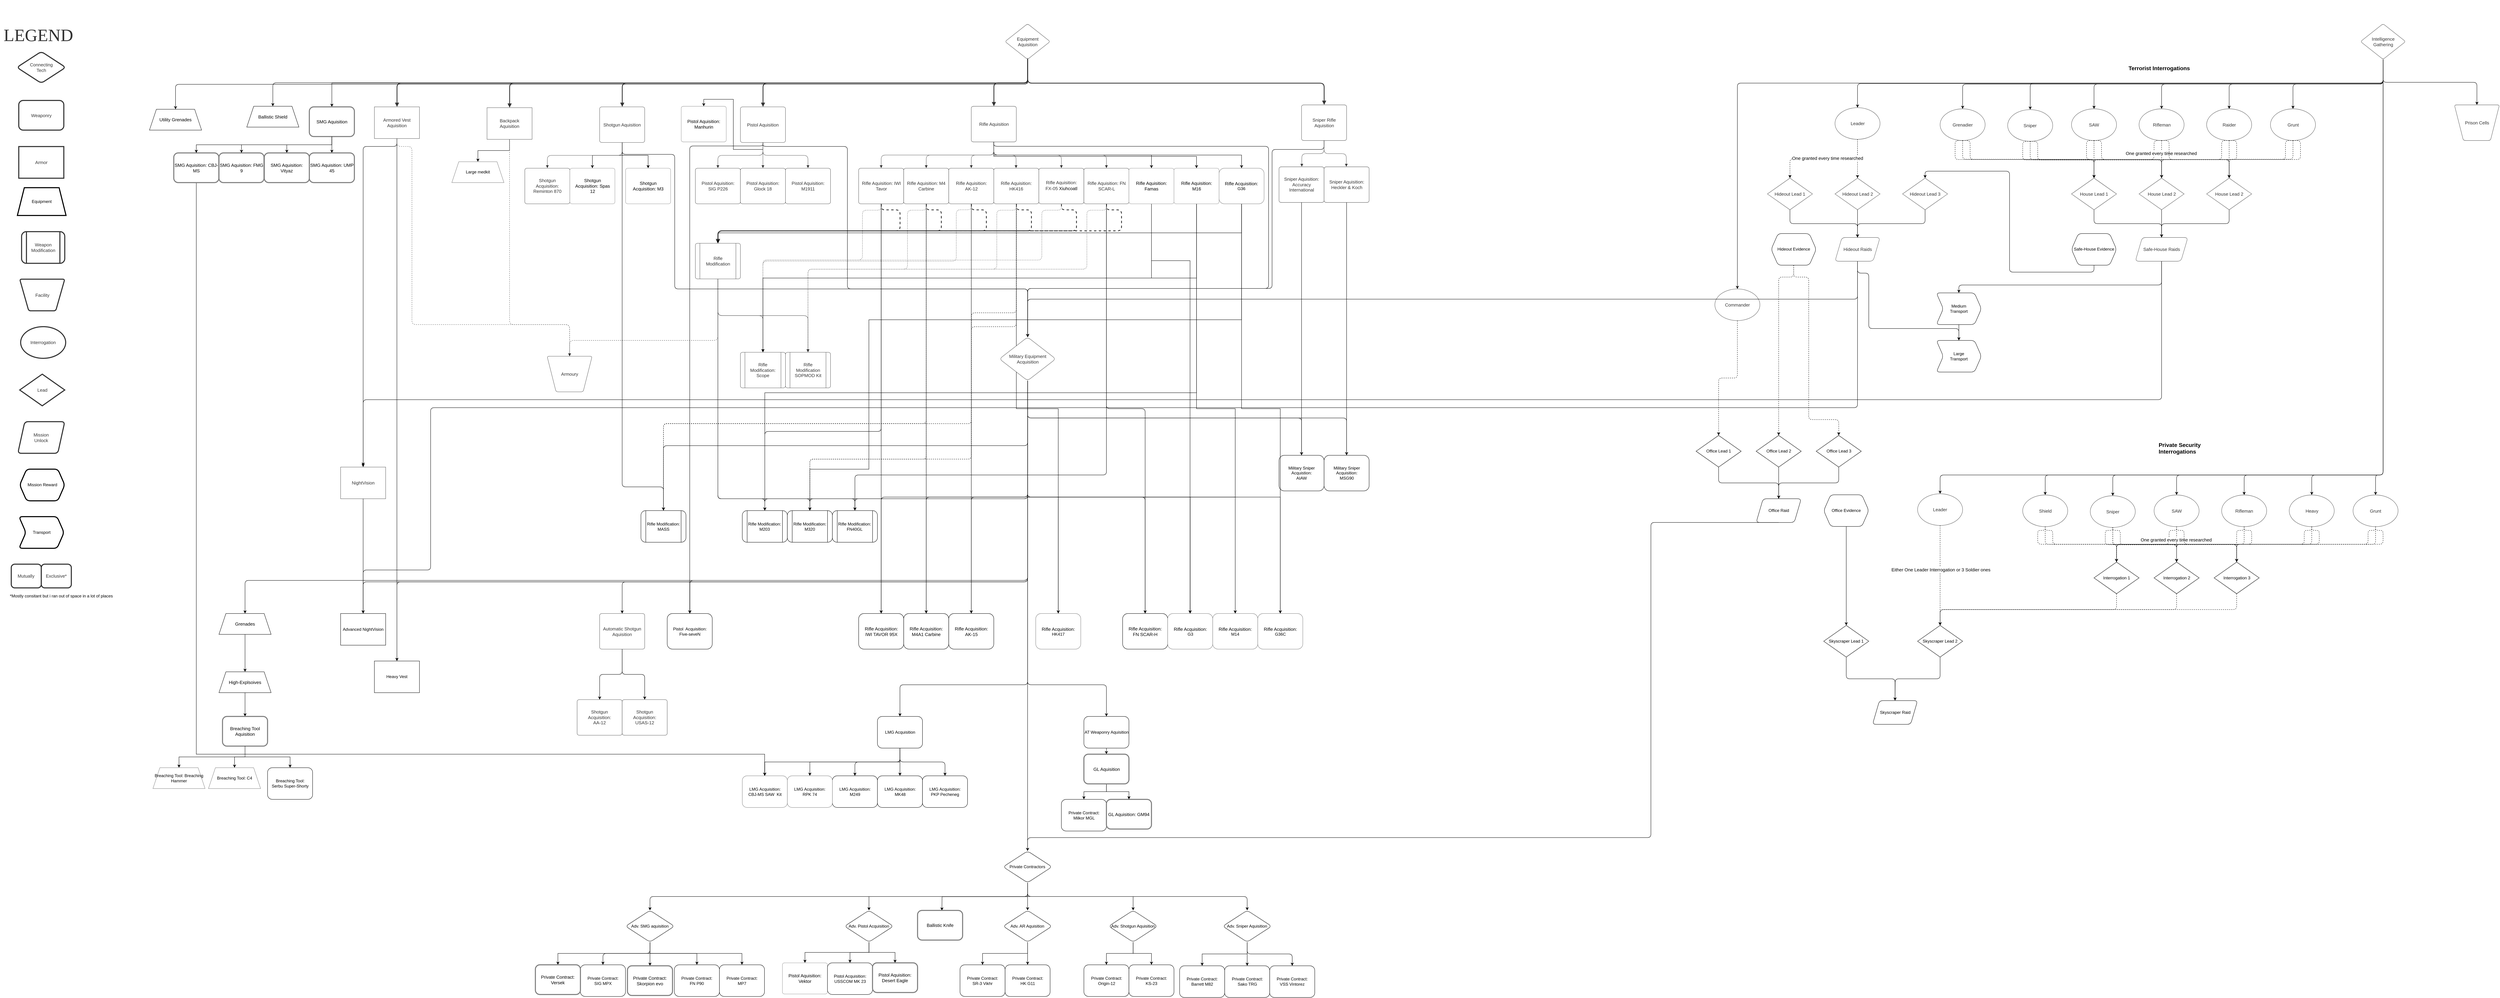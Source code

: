<mxfile version="24.0.3" type="device">
  <diagram id="4cGTuTjY9rMHRPsiS7bT" name="Page-1">
    <mxGraphModel dx="4390" dy="1657" grid="1" gridSize="10" guides="1" tooltips="1" connect="1" arrows="1" fold="1" page="0" pageScale="1" pageWidth="827" pageHeight="1169" math="0" shadow="0">
      <root>
        <mxCell id="0" />
        <mxCell id="1" parent="0" />
        <mxCell id="SDo0XhH3Z9KrYT_JZEGo-375" value="" style="group;strokeWidth=3;fillColor=none;" parent="1" vertex="1" connectable="0">
          <mxGeometry x="-790" y="-60" width="5260" height="2870.003" as="geometry" />
        </mxCell>
        <mxCell id="SDo0XhH3Z9KrYT_JZEGo-376" style="edgeStyle=orthogonalEdgeStyle;rounded=0;orthogonalLoop=1;jettySize=auto;html=1;exitX=0.5;exitY=1;exitDx=0;exitDy=0;entryX=0.5;entryY=0;entryDx=0;entryDy=0;" parent="SDo0XhH3Z9KrYT_JZEGo-375" source="SDo0XhH3Z9KrYT_JZEGo-378" target="SDo0XhH3Z9KrYT_JZEGo-692" edge="1">
          <mxGeometry relative="1" as="geometry" />
        </mxCell>
        <mxCell id="SDo0XhH3Z9KrYT_JZEGo-377" style="edgeStyle=orthogonalEdgeStyle;rounded=0;orthogonalLoop=1;jettySize=auto;html=1;exitX=0.5;exitY=1;exitDx=0;exitDy=0;entryX=0.5;entryY=0;entryDx=0;entryDy=0;" parent="SDo0XhH3Z9KrYT_JZEGo-375" source="SDo0XhH3Z9KrYT_JZEGo-378" target="SDo0XhH3Z9KrYT_JZEGo-715" edge="1">
          <mxGeometry relative="1" as="geometry">
            <Array as="points">
              <mxPoint x="2149" y="450" />
              <mxPoint x="2733" y="450" />
            </Array>
          </mxGeometry>
        </mxCell>
        <mxCell id="dQ5w3jO5yOiNRFuh5SQ7-19" style="edgeStyle=orthogonalEdgeStyle;rounded=0;orthogonalLoop=1;jettySize=auto;html=1;exitX=0.5;exitY=1;exitDx=0;exitDy=0;entryX=0.5;entryY=0;entryDx=0;entryDy=0;" parent="SDo0XhH3Z9KrYT_JZEGo-375" source="SDo0XhH3Z9KrYT_JZEGo-378" target="SDo0XhH3Z9KrYT_JZEGo-693" edge="1">
          <mxGeometry relative="1" as="geometry" />
        </mxCell>
        <UserObject label="Rifle Aquisition" lucidchartObjectId=".nZdTzukBXGk" id="SDo0XhH3Z9KrYT_JZEGo-378">
          <mxCell style="html=1;overflow=block;blockSpacing=1;whiteSpace=wrap;;whiteSpace=wrap;fontSize=13;fontColor=#333333;align=center;spacing=9;strokeColor=#333333;strokeOpacity=100;fillOpacity=100;rounded=1;absoluteArcSize=1;arcSize=12;fillColor=#ffffff;strokeWidth=0.8;" parent="SDo0XhH3Z9KrYT_JZEGo-375" vertex="1">
            <mxGeometry x="2084.559" y="305.792" width="129.61" height="102.5" as="geometry" />
          </mxCell>
        </UserObject>
        <UserObject label="Rifle Aquisition: IWI Tavor" lucidchartObjectId="wpZdP2hJwvBx" id="SDo0XhH3Z9KrYT_JZEGo-379">
          <mxCell style="html=1;overflow=block;blockSpacing=1;whiteSpace=wrap;;whiteSpace=wrap;fontSize=13;fontColor=#333333;align=center;spacing=9;strokeColor=#333333;strokeOpacity=100;fillOpacity=100;rounded=1;absoluteArcSize=1;arcSize=12;fillColor=#ffffff;strokeWidth=0.8;" parent="SDo0XhH3Z9KrYT_JZEGo-375" vertex="1">
            <mxGeometry x="1760.534" y="484.028" width="129.61" height="102.5" as="geometry" />
          </mxCell>
        </UserObject>
        <UserObject label="Rifle Aquisition: M4 Carbine" lucidchartObjectId="ypZdUCTsFTgk" id="SDo0XhH3Z9KrYT_JZEGo-380">
          <mxCell style="html=1;overflow=block;blockSpacing=1;whiteSpace=wrap;;whiteSpace=wrap;fontSize=13;fontColor=#333333;align=center;spacing=9;strokeColor=#333333;strokeOpacity=100;fillOpacity=100;rounded=1;absoluteArcSize=1;arcSize=12;fillColor=#ffffff;strokeWidth=0.8;" parent="SDo0XhH3Z9KrYT_JZEGo-375" vertex="1">
            <mxGeometry x="1890.144" y="484.028" width="129.61" height="102.5" as="geometry" />
          </mxCell>
        </UserObject>
        <UserObject label="Rifle Aquisition: AK-12" lucidchartObjectId="DpZdWLfwVPbR" id="SDo0XhH3Z9KrYT_JZEGo-381">
          <mxCell style="html=1;overflow=block;blockSpacing=1;whiteSpace=wrap;;whiteSpace=wrap;fontSize=13;fontColor=#333333;align=center;spacing=9;strokeColor=#333333;strokeOpacity=100;fillOpacity=100;rounded=1;absoluteArcSize=1;arcSize=12;fillColor=#ffffff;strokeWidth=0.8;" parent="SDo0XhH3Z9KrYT_JZEGo-375" vertex="1">
            <mxGeometry x="2019.754" y="484.028" width="129.61" height="102.5" as="geometry" />
          </mxCell>
        </UserObject>
        <mxCell id="SDo0XhH3Z9KrYT_JZEGo-382" style="edgeStyle=orthogonalEdgeStyle;rounded=0;orthogonalLoop=1;jettySize=auto;html=1;exitX=0.5;exitY=1;exitDx=0;exitDy=0;entryX=0.5;entryY=0;entryDx=0;entryDy=0;" parent="SDo0XhH3Z9KrYT_JZEGo-375" source="SDo0XhH3Z9KrYT_JZEGo-383" target="SDo0XhH3Z9KrYT_JZEGo-685" edge="1">
          <mxGeometry relative="1" as="geometry" />
        </mxCell>
        <UserObject label="Rifle Aquisition: HK416" lucidchartObjectId="HpZdMb7RdRQD" id="SDo0XhH3Z9KrYT_JZEGo-383">
          <mxCell style="html=1;overflow=block;blockSpacing=1;whiteSpace=wrap;;whiteSpace=wrap;fontSize=13;fontColor=#333333;align=center;spacing=9;strokeColor=#333333;strokeOpacity=100;fillOpacity=100;rounded=1;absoluteArcSize=1;arcSize=12;fillColor=#ffffff;strokeWidth=0.8;" parent="SDo0XhH3Z9KrYT_JZEGo-375" vertex="1">
            <mxGeometry x="2149.363" y="484.028" width="129.61" height="102.5" as="geometry" />
          </mxCell>
        </UserObject>
        <UserObject label="&lt;div style=&quot;display: flex; justify-content: center; text-align: center; align-items: baseline; font-size: 0; line-height: 1.25;margin-top: -2px;&quot;&gt;&lt;span&gt;&lt;span style=&quot;font-size:13px;color:#333333;&quot;&gt;Rifle Aquisition: FX-05 &lt;/span&gt;&lt;span style=&quot;font-size:12.8px;color:#000000;&quot;&gt;Xiuhcoatl&lt;/span&gt;&lt;/span&gt;&lt;/div&gt;" lucidchartObjectId="KpZdOzohRT-l" id="SDo0XhH3Z9KrYT_JZEGo-385">
          <mxCell style="html=1;overflow=block;blockSpacing=1;whiteSpace=wrap;;whiteSpace=wrap;fontSize=13;spacing=9;strokeColor=#333333;strokeOpacity=100;fillOpacity=100;rounded=1;absoluteArcSize=1;arcSize=12;fillColor=#ffffff;strokeWidth=0.8;" parent="SDo0XhH3Z9KrYT_JZEGo-375" vertex="1">
            <mxGeometry x="2278.973" y="484.028" width="129.61" height="102.5" as="geometry" />
          </mxCell>
        </UserObject>
        <UserObject label="Rifle Aquisition: FN SCAR-L" lucidchartObjectId="OpZdpQtUeUHU" id="SDo0XhH3Z9KrYT_JZEGo-386">
          <mxCell style="html=1;overflow=block;blockSpacing=1;whiteSpace=wrap;;whiteSpace=wrap;fontSize=13;fontColor=#333333;align=center;spacing=9;strokeColor=#333333;strokeOpacity=100;fillOpacity=100;rounded=1;absoluteArcSize=1;arcSize=12;fillColor=#ffffff;strokeWidth=0.8;" parent="SDo0XhH3Z9KrYT_JZEGo-375" vertex="1">
            <mxGeometry x="2408.583" y="484.028" width="129.61" height="102.5" as="geometry" />
          </mxCell>
        </UserObject>
        <UserObject label="" lucidchartObjectId="QvZdIoXNtZzA" id="SDo0XhH3Z9KrYT_JZEGo-387">
          <mxCell style="html=1;jettySize=18;whiteSpace=wrap;fontSize=13;strokeColor=#333333;strokeOpacity=100;strokeWidth=0.8;rounded=1;arcSize=24;edgeStyle=orthogonalEdgeStyle;startArrow=none;;endArrow=block;endFill=1;;exitX=0.5;exitY=1.004;exitPerimeter=0;entryX=0.5;entryY=-0.004;entryPerimeter=0;" parent="SDo0XhH3Z9KrYT_JZEGo-375" source="SDo0XhH3Z9KrYT_JZEGo-378" target="SDo0XhH3Z9KrYT_JZEGo-381" edge="1">
            <mxGeometry width="100" height="100" relative="1" as="geometry">
              <Array as="points" />
            </mxGeometry>
          </mxCell>
        </UserObject>
        <UserObject label="" lucidchartObjectId="EwZdCx0tgdpZ" id="SDo0XhH3Z9KrYT_JZEGo-388">
          <mxCell style="html=1;jettySize=18;whiteSpace=wrap;fontSize=13;strokeColor=#333333;strokeOpacity=100;strokeWidth=0.8;rounded=1;arcSize=24;edgeStyle=orthogonalEdgeStyle;startArrow=none;;endArrow=block;endFill=1;;exitX=0.5;exitY=1.004;exitPerimeter=0;entryX=0.494;entryY=-0.004;entryPerimeter=0;" parent="SDo0XhH3Z9KrYT_JZEGo-375" source="SDo0XhH3Z9KrYT_JZEGo-378" target="SDo0XhH3Z9KrYT_JZEGo-383" edge="1">
            <mxGeometry width="100" height="100" relative="1" as="geometry">
              <Array as="points" />
            </mxGeometry>
          </mxCell>
        </UserObject>
        <UserObject label="" lucidchartObjectId="XwZdVSiIm4dq" id="SDo0XhH3Z9KrYT_JZEGo-389">
          <mxCell style="html=1;jettySize=18;whiteSpace=wrap;fontSize=13;strokeColor=#333333;strokeOpacity=100;strokeWidth=0.8;rounded=1;arcSize=24;edgeStyle=orthogonalEdgeStyle;startArrow=none;;endArrow=block;endFill=1;;exitX=0.5;exitY=1.004;exitPerimeter=0;entryX=0.5;entryY=-0.004;entryPerimeter=0;" parent="SDo0XhH3Z9KrYT_JZEGo-375" source="SDo0XhH3Z9KrYT_JZEGo-378" target="SDo0XhH3Z9KrYT_JZEGo-385" edge="1">
            <mxGeometry width="100" height="100" relative="1" as="geometry">
              <Array as="points" />
            </mxGeometry>
          </mxCell>
        </UserObject>
        <UserObject label="" lucidchartObjectId="nxZdc6QLQ7qf" id="SDo0XhH3Z9KrYT_JZEGo-390">
          <mxCell style="html=1;jettySize=18;whiteSpace=wrap;fontSize=13;strokeColor=#333333;strokeOpacity=100;strokeWidth=0.8;rounded=1;arcSize=24;edgeStyle=orthogonalEdgeStyle;startArrow=none;;endArrow=block;endFill=1;;exitX=0.5;exitY=1.004;exitPerimeter=0;entryX=0.5;entryY=-0.004;entryPerimeter=0;" parent="SDo0XhH3Z9KrYT_JZEGo-375" source="SDo0XhH3Z9KrYT_JZEGo-378" target="SDo0XhH3Z9KrYT_JZEGo-380" edge="1">
            <mxGeometry width="100" height="100" relative="1" as="geometry">
              <Array as="points" />
            </mxGeometry>
          </mxCell>
        </UserObject>
        <UserObject label="" lucidchartObjectId="vxZd.s7_DAgI" id="SDo0XhH3Z9KrYT_JZEGo-391">
          <mxCell style="html=1;jettySize=18;whiteSpace=wrap;fontSize=13;strokeColor=#333333;strokeOpacity=100;strokeWidth=0.8;rounded=1;arcSize=24;edgeStyle=orthogonalEdgeStyle;startArrow=none;;endArrow=block;endFill=1;;exitX=0.5;exitY=1.004;exitPerimeter=0;entryX=0.5;entryY=-0.004;entryPerimeter=0;" parent="SDo0XhH3Z9KrYT_JZEGo-375" source="SDo0XhH3Z9KrYT_JZEGo-378" target="SDo0XhH3Z9KrYT_JZEGo-386" edge="1">
            <mxGeometry width="100" height="100" relative="1" as="geometry">
              <Array as="points" />
            </mxGeometry>
          </mxCell>
        </UserObject>
        <UserObject label="" lucidchartObjectId="AxZd3iUiCq7C" id="SDo0XhH3Z9KrYT_JZEGo-392">
          <mxCell style="html=1;jettySize=18;whiteSpace=wrap;fontSize=13;strokeColor=#333333;strokeOpacity=100;strokeWidth=0.8;rounded=1;arcSize=24;edgeStyle=orthogonalEdgeStyle;startArrow=none;;endArrow=block;endFill=1;;exitX=0.5;exitY=1.004;exitPerimeter=0;entryX=0.5;entryY=-0.004;entryPerimeter=0;" parent="SDo0XhH3Z9KrYT_JZEGo-375" source="SDo0XhH3Z9KrYT_JZEGo-378" target="SDo0XhH3Z9KrYT_JZEGo-379" edge="1">
            <mxGeometry width="100" height="100" relative="1" as="geometry">
              <Array as="points" />
            </mxGeometry>
          </mxCell>
        </UserObject>
        <mxCell id="SDo0XhH3Z9KrYT_JZEGo-393" style="edgeStyle=orthogonalEdgeStyle;rounded=1;orthogonalLoop=1;jettySize=auto;html=1;exitX=0.5;exitY=1;exitDx=0;exitDy=0;" parent="SDo0XhH3Z9KrYT_JZEGo-375" source="SDo0XhH3Z9KrYT_JZEGo-395" target="SDo0XhH3Z9KrYT_JZEGo-671" edge="1">
          <mxGeometry relative="1" as="geometry" />
        </mxCell>
        <mxCell id="SDo0XhH3Z9KrYT_JZEGo-394" style="edgeStyle=orthogonalEdgeStyle;rounded=0;orthogonalLoop=1;jettySize=auto;html=1;exitX=0.5;exitY=1;exitDx=0;exitDy=0;entryX=0.5;entryY=0;entryDx=0;entryDy=0;" parent="SDo0XhH3Z9KrYT_JZEGo-375" source="SDo0XhH3Z9KrYT_JZEGo-395" target="SDo0XhH3Z9KrYT_JZEGo-680" edge="1">
          <mxGeometry relative="1" as="geometry" />
        </mxCell>
        <UserObject label="Equipment Aquisition" lucidchartObjectId="AEZdzTns~rJW" id="SDo0XhH3Z9KrYT_JZEGo-395">
          <mxCell style="html=1;overflow=block;blockSpacing=1;whiteSpace=wrap;rhombus;whiteSpace=wrap;fontSize=13;fontColor=#333333;align=center;spacing=9;strokeColor=#333333;strokeOpacity=100;fillOpacity=100;rounded=1;absoluteArcSize=1;arcSize=12;fillColor=#ffffff;strokeWidth=0.8;" parent="SDo0XhH3Z9KrYT_JZEGo-375" vertex="1">
            <mxGeometry x="2181.766" y="68.333" width="129.61" height="102.5" as="geometry" />
          </mxCell>
        </UserObject>
        <UserObject label="" lucidchartObjectId="NEZd5W1DCkiB" id="SDo0XhH3Z9KrYT_JZEGo-396">
          <mxCell style="html=1;jettySize=18;whiteSpace=wrap;fontSize=13;strokeColor=#333333;strokeOpacity=100;strokeWidth=2.3;rounded=1;arcSize=24;edgeStyle=orthogonalEdgeStyle;startArrow=none;;endArrow=block;endFill=1;;exitX=0.5;exitY=0.98;exitPerimeter=0;entryX=0.5;entryY=-0.004;entryPerimeter=0;" parent="SDo0XhH3Z9KrYT_JZEGo-375" source="SDo0XhH3Z9KrYT_JZEGo-395" target="SDo0XhH3Z9KrYT_JZEGo-378" edge="1">
            <mxGeometry width="100" height="100" relative="1" as="geometry">
              <Array as="points" />
            </mxGeometry>
          </mxCell>
        </UserObject>
        <UserObject label="Sniper Rifle Aquisition" lucidchartObjectId="wFZdonkYxjsh" id="SDo0XhH3Z9KrYT_JZEGo-397">
          <mxCell style="html=1;overflow=block;blockSpacing=1;whiteSpace=wrap;;whiteSpace=wrap;fontSize=13;fontColor=#333333;align=center;spacing=9;strokeColor=#333333;strokeOpacity=100;fillOpacity=100;rounded=1;absoluteArcSize=1;arcSize=12;fillColor=#ffffff;strokeWidth=0.8;" parent="SDo0XhH3Z9KrYT_JZEGo-375" vertex="1">
            <mxGeometry x="3034.807" y="301.812" width="129.61" height="102.5" as="geometry" />
          </mxCell>
        </UserObject>
        <UserObject label="Sniper Aquisition:&#xa;Accuracy International" lucidchartObjectId=".FZdUtw9KJ3a" id="SDo0XhH3Z9KrYT_JZEGo-398">
          <mxCell style="html=1;overflow=block;blockSpacing=1;whiteSpace=wrap;;whiteSpace=wrap;fontSize=13;fontColor=#333333;align=center;spacing=9;strokeColor=#333333;strokeOpacity=100;fillOpacity=100;rounded=1;absoluteArcSize=1;arcSize=12;fillColor=#ffffff;strokeWidth=0.8;" parent="SDo0XhH3Z9KrYT_JZEGo-375" vertex="1">
            <mxGeometry x="2970.002" y="480.048" width="129.61" height="102.5" as="geometry" />
          </mxCell>
        </UserObject>
        <UserObject label="Sniper Aquisition: Heckler &amp; Koch" lucidchartObjectId="~HZdCM5_0xa3" id="SDo0XhH3Z9KrYT_JZEGo-399">
          <mxCell style="html=1;overflow=block;blockSpacing=1;whiteSpace=wrap;;whiteSpace=wrap;fontSize=13;fontColor=#333333;align=center;spacing=9;strokeColor=#333333;strokeOpacity=100;fillOpacity=100;rounded=1;absoluteArcSize=1;arcSize=12;fillColor=#ffffff;strokeWidth=0.8;" parent="SDo0XhH3Z9KrYT_JZEGo-375" vertex="1">
            <mxGeometry x="3099.611" y="480.048" width="129.61" height="102.5" as="geometry" />
          </mxCell>
        </UserObject>
        <UserObject label="" lucidchartObjectId="CIZdazD75ilh" id="SDo0XhH3Z9KrYT_JZEGo-400">
          <mxCell style="html=1;jettySize=18;whiteSpace=wrap;fontSize=13;strokeColor=#333333;strokeOpacity=100;strokeWidth=0.8;rounded=1;arcSize=24;edgeStyle=orthogonalEdgeStyle;startArrow=none;;endArrow=block;endFill=1;;exitX=0.5;exitY=1.004;exitPerimeter=0;entryX=0.506;entryY=-0.004;entryPerimeter=0;" parent="SDo0XhH3Z9KrYT_JZEGo-375" source="SDo0XhH3Z9KrYT_JZEGo-397" target="SDo0XhH3Z9KrYT_JZEGo-398" edge="1">
            <mxGeometry width="100" height="100" relative="1" as="geometry">
              <Array as="points" />
            </mxGeometry>
          </mxCell>
        </UserObject>
        <UserObject label="" lucidchartObjectId="ZIZdZjh2DHgJ" id="SDo0XhH3Z9KrYT_JZEGo-401">
          <mxCell style="html=1;jettySize=18;whiteSpace=wrap;fontSize=13;strokeColor=#333333;strokeOpacity=100;strokeWidth=0.8;rounded=1;arcSize=24;edgeStyle=orthogonalEdgeStyle;startArrow=none;;endArrow=block;endFill=1;;exitX=0.5;exitY=1.004;exitPerimeter=0;entryX=0.494;entryY=-0.004;entryPerimeter=0;" parent="SDo0XhH3Z9KrYT_JZEGo-375" source="SDo0XhH3Z9KrYT_JZEGo-397" target="SDo0XhH3Z9KrYT_JZEGo-399" edge="1">
            <mxGeometry width="100" height="100" relative="1" as="geometry">
              <Array as="points" />
            </mxGeometry>
          </mxCell>
        </UserObject>
        <UserObject label="" lucidchartObjectId="5IZdWXKTfCLe" id="SDo0XhH3Z9KrYT_JZEGo-402">
          <mxCell style="html=1;jettySize=18;whiteSpace=wrap;fontSize=13;strokeColor=#333333;strokeOpacity=100;strokeWidth=2.3;rounded=1;arcSize=24;edgeStyle=orthogonalEdgeStyle;startArrow=none;;endArrow=block;endFill=1;;exitX=0.5;exitY=0.98;exitPerimeter=0;entryX=0.5;entryY=-0.004;entryPerimeter=0;" parent="SDo0XhH3Z9KrYT_JZEGo-375" source="SDo0XhH3Z9KrYT_JZEGo-395" target="SDo0XhH3Z9KrYT_JZEGo-397" edge="1">
            <mxGeometry width="100" height="100" relative="1" as="geometry">
              <Array as="points">
                <mxPoint x="2246" y="239" />
                <mxPoint x="3100" y="239" />
              </Array>
            </mxGeometry>
          </mxCell>
        </UserObject>
        <mxCell id="SDo0XhH3Z9KrYT_JZEGo-403" style="edgeStyle=orthogonalEdgeStyle;rounded=0;orthogonalLoop=1;jettySize=auto;html=1;exitX=0.5;exitY=1;exitDx=0;exitDy=0;entryX=0.5;entryY=0;entryDx=0;entryDy=0;" parent="SDo0XhH3Z9KrYT_JZEGo-375" source="SDo0XhH3Z9KrYT_JZEGo-405" target="SDo0XhH3Z9KrYT_JZEGo-681" edge="1">
          <mxGeometry relative="1" as="geometry" />
        </mxCell>
        <mxCell id="SDo0XhH3Z9KrYT_JZEGo-404" style="edgeStyle=orthogonalEdgeStyle;rounded=0;orthogonalLoop=1;jettySize=auto;html=1;exitX=0.5;exitY=1;exitDx=0;exitDy=0;" parent="SDo0XhH3Z9KrYT_JZEGo-375" source="SDo0XhH3Z9KrYT_JZEGo-405" target="SDo0XhH3Z9KrYT_JZEGo-710" edge="1">
          <mxGeometry relative="1" as="geometry" />
        </mxCell>
        <UserObject label="Shotgun Aquisition" lucidchartObjectId="NJZdjia7oByf" id="SDo0XhH3Z9KrYT_JZEGo-405">
          <mxCell style="html=1;overflow=block;blockSpacing=1;whiteSpace=wrap;;whiteSpace=wrap;fontSize=13;fontColor=#333333;align=center;spacing=9;strokeColor=#333333;strokeOpacity=100;fillOpacity=100;rounded=1;absoluteArcSize=1;arcSize=12;fillColor=#ffffff;strokeWidth=0.8;" parent="SDo0XhH3Z9KrYT_JZEGo-375" vertex="1">
            <mxGeometry x="1015.277" y="307.5" width="129.61" height="102.5" as="geometry" />
          </mxCell>
        </UserObject>
        <UserObject label="Shotgun Acquisition: Reminton 870" lucidchartObjectId="aKZdjtdj7G8_" id="SDo0XhH3Z9KrYT_JZEGo-406">
          <mxCell style="html=1;overflow=block;blockSpacing=1;whiteSpace=wrap;;whiteSpace=wrap;fontSize=13;fontColor=#333333;align=center;spacing=9;strokeColor=#333333;strokeOpacity=100;fillOpacity=100;rounded=1;absoluteArcSize=1;arcSize=12;fillColor=#ffffff;strokeWidth=0.8;" parent="SDo0XhH3Z9KrYT_JZEGo-375" vertex="1">
            <mxGeometry x="799.997" y="484.028" width="129.61" height="102.5" as="geometry" />
          </mxCell>
        </UserObject>
        <UserObject label="" lucidchartObjectId="KKZd92wMXNar" id="SDo0XhH3Z9KrYT_JZEGo-407">
          <mxCell style="html=1;jettySize=18;whiteSpace=wrap;fontSize=13;strokeColor=#333333;strokeOpacity=100;strokeWidth=0.8;rounded=1;arcSize=24;edgeStyle=orthogonalEdgeStyle;startArrow=none;;endArrow=block;endFill=1;;exitX=0.5;exitY=1.004;exitPerimeter=0;entryX=0.5;entryY=-0.004;entryPerimeter=0;" parent="SDo0XhH3Z9KrYT_JZEGo-375" source="SDo0XhH3Z9KrYT_JZEGo-405" target="SDo0XhH3Z9KrYT_JZEGo-406" edge="1">
            <mxGeometry width="100" height="100" relative="1" as="geometry">
              <Array as="points" />
            </mxGeometry>
          </mxCell>
        </UserObject>
        <UserObject label="" lucidchartObjectId="MKZdWgNyRrsv" id="SDo0XhH3Z9KrYT_JZEGo-408">
          <mxCell style="html=1;jettySize=18;whiteSpace=wrap;fontSize=13;strokeColor=#333333;strokeOpacity=100;strokeWidth=2.3;rounded=1;arcSize=24;edgeStyle=orthogonalEdgeStyle;startArrow=none;;endArrow=block;endFill=1;;exitX=0.5;exitY=0.98;exitPerimeter=0;entryX=0.5;entryY=-0.004;entryPerimeter=0;" parent="SDo0XhH3Z9KrYT_JZEGo-375" source="SDo0XhH3Z9KrYT_JZEGo-395" target="SDo0XhH3Z9KrYT_JZEGo-405" edge="1">
            <mxGeometry width="100" height="100" relative="1" as="geometry">
              <Array as="points">
                <mxPoint x="2246.571" y="239.167" />
                <mxPoint x="1080.082" y="239.167" />
              </Array>
            </mxGeometry>
          </mxCell>
        </UserObject>
        <mxCell id="SDo0XhH3Z9KrYT_JZEGo-409" style="edgeStyle=orthogonalEdgeStyle;rounded=1;orthogonalLoop=1;jettySize=auto;html=1;exitX=0.5;exitY=1;exitDx=0;exitDy=0;entryX=0.5;entryY=0;entryDx=0;entryDy=0;" parent="SDo0XhH3Z9KrYT_JZEGo-375" source="SDo0XhH3Z9KrYT_JZEGo-412" target="SDo0XhH3Z9KrYT_JZEGo-676" edge="1">
          <mxGeometry relative="1" as="geometry">
            <mxPoint x="1307" y="1760" as="targetPoint" />
            <Array as="points">
              <mxPoint x="1485" y="420" />
              <mxPoint x="1274" y="420" />
            </Array>
          </mxGeometry>
        </mxCell>
        <mxCell id="SDo0XhH3Z9KrYT_JZEGo-411" style="edgeStyle=orthogonalEdgeStyle;rounded=0;orthogonalLoop=1;jettySize=auto;html=1;exitX=0.5;exitY=1;exitDx=0;exitDy=0;entryX=0.5;entryY=0;entryDx=0;entryDy=0;" parent="SDo0XhH3Z9KrYT_JZEGo-375" source="SDo0XhH3Z9KrYT_JZEGo-412" target="SDo0XhH3Z9KrYT_JZEGo-688" edge="1">
          <mxGeometry relative="1" as="geometry" />
        </mxCell>
        <UserObject label="Pistol Aquisition" lucidchartObjectId="RMZdWAIVf3ku" id="SDo0XhH3Z9KrYT_JZEGo-412">
          <mxCell style="html=1;overflow=block;blockSpacing=1;whiteSpace=wrap;;whiteSpace=wrap;fontSize=13;fontColor=#333333;align=center;spacing=9;strokeColor=#333333;strokeOpacity=100;fillOpacity=100;rounded=1;absoluteArcSize=1;arcSize=12;fillColor=#ffffff;strokeWidth=0.8;" parent="SDo0XhH3Z9KrYT_JZEGo-375" vertex="1">
            <mxGeometry x="1420.308" y="307.5" width="129.61" height="102.5" as="geometry" />
          </mxCell>
        </UserObject>
        <UserObject label="Pistol Aquisition: SIG P226" lucidchartObjectId="nNZd9yNHCWl8" id="SDo0XhH3Z9KrYT_JZEGo-413">
          <mxCell style="html=1;overflow=block;blockSpacing=1;whiteSpace=wrap;;whiteSpace=wrap;fontSize=13;fontColor=#333333;align=center;spacing=9;strokeColor=#333333;strokeOpacity=100;fillOpacity=100;rounded=1;absoluteArcSize=1;arcSize=12;fillColor=#ffffff;strokeWidth=0.8;" parent="SDo0XhH3Z9KrYT_JZEGo-375" vertex="1">
            <mxGeometry x="1290.698" y="484.028" width="129.61" height="102.5" as="geometry" />
          </mxCell>
        </UserObject>
        <UserObject label="Pistol Aquisition: Glock 18" lucidchartObjectId="qNZdaVzqVqA_" id="SDo0XhH3Z9KrYT_JZEGo-414">
          <mxCell style="html=1;overflow=block;blockSpacing=1;whiteSpace=wrap;;whiteSpace=wrap;fontSize=13;fontColor=#333333;align=center;spacing=9;strokeColor=#333333;strokeOpacity=100;fillOpacity=100;rounded=1;absoluteArcSize=1;arcSize=12;fillColor=#ffffff;strokeWidth=0.8;" parent="SDo0XhH3Z9KrYT_JZEGo-375" vertex="1">
            <mxGeometry x="1420.308" y="484.028" width="129.61" height="102.5" as="geometry" />
          </mxCell>
        </UserObject>
        <UserObject label="Pistol Aquisition: M1911" lucidchartObjectId="tNZdOS5x-khd" id="SDo0XhH3Z9KrYT_JZEGo-415">
          <mxCell style="html=1;overflow=block;blockSpacing=1;whiteSpace=wrap;;whiteSpace=wrap;fontSize=13;fontColor=#333333;align=center;spacing=9;strokeColor=#333333;strokeOpacity=100;fillOpacity=100;rounded=1;absoluteArcSize=1;arcSize=12;fillColor=#ffffff;strokeWidth=0.8;" parent="SDo0XhH3Z9KrYT_JZEGo-375" vertex="1">
            <mxGeometry x="1549.918" y="484.028" width="129.61" height="102.5" as="geometry" />
          </mxCell>
        </UserObject>
        <UserObject label="" lucidchartObjectId="oQZd2~-~Y2gs" id="SDo0XhH3Z9KrYT_JZEGo-416">
          <mxCell style="html=1;jettySize=18;whiteSpace=wrap;fontSize=13;strokeColor=#333333;strokeOpacity=100;strokeWidth=0.8;rounded=1;arcSize=24;edgeStyle=orthogonalEdgeStyle;startArrow=none;;endArrow=block;endFill=1;;exitX=0.5;exitY=1.004;exitPerimeter=0;entryX=0.5;entryY=-0.004;entryPerimeter=0;" parent="SDo0XhH3Z9KrYT_JZEGo-375" source="SDo0XhH3Z9KrYT_JZEGo-412" target="SDo0XhH3Z9KrYT_JZEGo-413" edge="1">
            <mxGeometry width="100" height="100" relative="1" as="geometry">
              <Array as="points" />
            </mxGeometry>
          </mxCell>
        </UserObject>
        <UserObject label="" lucidchartObjectId="sQZd7AvisC3r" id="SDo0XhH3Z9KrYT_JZEGo-417">
          <mxCell style="html=1;jettySize=18;whiteSpace=wrap;fontSize=13;strokeColor=#333333;strokeOpacity=100;strokeWidth=0.8;rounded=1;arcSize=24;edgeStyle=orthogonalEdgeStyle;startArrow=none;;endArrow=block;endFill=1;;exitX=0.5;exitY=1.004;exitPerimeter=0;entryX=0.5;entryY=-0.004;entryPerimeter=0;" parent="SDo0XhH3Z9KrYT_JZEGo-375" source="SDo0XhH3Z9KrYT_JZEGo-412" target="SDo0XhH3Z9KrYT_JZEGo-415" edge="1">
            <mxGeometry width="100" height="100" relative="1" as="geometry">
              <Array as="points" />
            </mxGeometry>
          </mxCell>
        </UserObject>
        <UserObject label="" lucidchartObjectId="zQZd.8prdrVg" id="SDo0XhH3Z9KrYT_JZEGo-418">
          <mxCell style="html=1;jettySize=18;whiteSpace=wrap;fontSize=13;strokeColor=#333333;strokeOpacity=100;strokeWidth=0.8;rounded=1;arcSize=24;edgeStyle=orthogonalEdgeStyle;startArrow=none;;endArrow=block;endFill=1;;exitX=0.5;exitY=1.004;exitPerimeter=0;entryX=0.5;entryY=-0.004;entryPerimeter=0;" parent="SDo0XhH3Z9KrYT_JZEGo-375" source="SDo0XhH3Z9KrYT_JZEGo-412" target="SDo0XhH3Z9KrYT_JZEGo-414" edge="1">
            <mxGeometry width="100" height="100" relative="1" as="geometry">
              <Array as="points" />
            </mxGeometry>
          </mxCell>
        </UserObject>
        <UserObject label="" lucidchartObjectId="CQZdT_c2o7pa" id="SDo0XhH3Z9KrYT_JZEGo-419">
          <mxCell style="html=1;jettySize=18;whiteSpace=wrap;fontSize=13;strokeColor=#333333;strokeOpacity=100;strokeWidth=2.3;rounded=1;arcSize=24;edgeStyle=orthogonalEdgeStyle;startArrow=none;;endArrow=block;endFill=1;;exitX=0.5;exitY=0.98;exitPerimeter=0;entryX=0.5;entryY=-0.004;entryPerimeter=0;" parent="SDo0XhH3Z9KrYT_JZEGo-375" source="SDo0XhH3Z9KrYT_JZEGo-395" target="SDo0XhH3Z9KrYT_JZEGo-412" edge="1">
            <mxGeometry width="100" height="100" relative="1" as="geometry">
              <Array as="points">
                <mxPoint x="2246.571" y="239.167" />
                <mxPoint x="1485.113" y="239.167" />
              </Array>
            </mxGeometry>
          </mxCell>
        </UserObject>
        <UserObject label="Armored Vest Aquisition" lucidchartObjectId="TSZdAv5Nu1_F" id="SDo0XhH3Z9KrYT_JZEGo-420">
          <mxCell style="html=1;overflow=block;blockSpacing=1;whiteSpace=wrap;rounded=0;arcSize=50;whiteSpace=wrap;fontSize=13;fontColor=#333333;align=center;spacing=9;strokeColor=#333333;strokeOpacity=100;fillOpacity=100;fillColor=#ffffff;strokeWidth=0.8;" parent="SDo0XhH3Z9KrYT_JZEGo-375" vertex="1">
            <mxGeometry x="367.228" y="307.5" width="129.61" height="91.111" as="geometry" />
          </mxCell>
        </UserObject>
        <mxCell id="SDo0XhH3Z9KrYT_JZEGo-421" style="edgeStyle=orthogonalEdgeStyle;rounded=0;orthogonalLoop=1;jettySize=auto;html=1;exitX=0.5;exitY=1;exitDx=0;exitDy=0;entryX=0.5;entryY=0;entryDx=0;entryDy=0;" parent="SDo0XhH3Z9KrYT_JZEGo-375" source="SDo0XhH3Z9KrYT_JZEGo-422" target="SDo0XhH3Z9KrYT_JZEGo-707" edge="1">
          <mxGeometry relative="1" as="geometry" />
        </mxCell>
        <UserObject label="Backpack Aquisition" lucidchartObjectId="iTZdZ7eJWs2a" id="SDo0XhH3Z9KrYT_JZEGo-422">
          <mxCell style="html=1;overflow=block;blockSpacing=1;whiteSpace=wrap;rounded=0;arcSize=50;whiteSpace=wrap;fontSize=13;fontColor=#333333;align=center;spacing=9;strokeColor=#333333;strokeOpacity=100;fillOpacity=100;fillColor=#ffffff;strokeWidth=0.8;" parent="SDo0XhH3Z9KrYT_JZEGo-375" vertex="1">
            <mxGeometry x="691.253" y="309.778" width="129.61" height="91.111" as="geometry" />
          </mxCell>
        </UserObject>
        <UserObject label="" lucidchartObjectId="3TZdt3lii5ES" id="SDo0XhH3Z9KrYT_JZEGo-423">
          <mxCell style="html=1;jettySize=18;whiteSpace=wrap;fontSize=13;strokeColor=#333333;strokeOpacity=100;strokeWidth=2.3;rounded=1;arcSize=24;edgeStyle=orthogonalEdgeStyle;startArrow=none;;endArrow=block;endFill=1;;exitX=0.5;exitY=0.98;exitPerimeter=0;entryX=0.5;entryY=-0.004;entryPerimeter=0;" parent="SDo0XhH3Z9KrYT_JZEGo-375" source="SDo0XhH3Z9KrYT_JZEGo-395" target="SDo0XhH3Z9KrYT_JZEGo-420" edge="1">
            <mxGeometry width="100" height="100" relative="1" as="geometry">
              <Array as="points">
                <mxPoint x="2246.571" y="239.167" />
                <mxPoint x="432.033" y="239.167" />
              </Array>
            </mxGeometry>
          </mxCell>
        </UserObject>
        <UserObject label="" lucidchartObjectId="7TZdTCwb9kuW" id="SDo0XhH3Z9KrYT_JZEGo-424">
          <mxCell style="html=1;jettySize=18;whiteSpace=wrap;fontSize=13;strokeColor=#333333;strokeOpacity=100;strokeWidth=2.3;rounded=1;arcSize=24;edgeStyle=orthogonalEdgeStyle;startArrow=none;;endArrow=block;endFill=1;;exitX=0.5;exitY=0.98;exitPerimeter=0;entryX=0.5;entryY=-0.004;entryPerimeter=0;" parent="SDo0XhH3Z9KrYT_JZEGo-375" source="SDo0XhH3Z9KrYT_JZEGo-395" target="SDo0XhH3Z9KrYT_JZEGo-422" edge="1">
            <mxGeometry width="100" height="100" relative="1" as="geometry">
              <Array as="points">
                <mxPoint x="2246.571" y="239.167" />
                <mxPoint x="756.057" y="239.167" />
              </Array>
            </mxGeometry>
          </mxCell>
        </UserObject>
        <UserObject label="" lucidchartObjectId="h6ZdRJ-4xbI6" id="SDo0XhH3Z9KrYT_JZEGo-426">
          <mxCell style="html=1;jettySize=18;whiteSpace=wrap;fontSize=13;strokeColor=#333333;strokeOpacity=100;strokeWidth=2.3;rounded=1;arcSize=24;edgeStyle=orthogonalEdgeStyle;startArrow=none;;endArrow=block;endFill=1;;exitX=0.5;exitY=1.004;exitPerimeter=0;entryX=0.5;entryY=-0.004;entryPerimeter=0;dashed=1;" parent="SDo0XhH3Z9KrYT_JZEGo-375" source="SDo0XhH3Z9KrYT_JZEGo-379" target="SDo0XhH3Z9KrYT_JZEGo-425" edge="1">
            <mxGeometry width="100" height="100" relative="1" as="geometry">
              <Array as="points">
                <mxPoint x="1825.339" y="603.611" />
                <mxPoint x="1879.343" y="603.611" />
                <mxPoint x="1879.343" y="663.972" />
                <mxPoint x="1355.503" y="663.972" />
              </Array>
            </mxGeometry>
          </mxCell>
        </UserObject>
        <UserObject label="" lucidchartObjectId="k6ZdRMltAoLC" id="SDo0XhH3Z9KrYT_JZEGo-427">
          <mxCell style="html=1;jettySize=18;whiteSpace=wrap;fontSize=13;strokeColor=#333333;strokeOpacity=100;strokeWidth=2.3;rounded=1;arcSize=24;edgeStyle=orthogonalEdgeStyle;startArrow=none;;endArrow=block;endFill=1;;exitX=0.5;exitY=1.004;exitPerimeter=0;entryX=0.5;entryY=-0.004;entryPerimeter=0;dashed=1;" parent="SDo0XhH3Z9KrYT_JZEGo-375" source="SDo0XhH3Z9KrYT_JZEGo-380" target="SDo0XhH3Z9KrYT_JZEGo-425" edge="1">
            <mxGeometry width="100" height="100" relative="1" as="geometry">
              <Array as="points">
                <mxPoint x="1954.949" y="603.611" />
                <mxPoint x="1998.152" y="603.611" />
                <mxPoint x="1998.152" y="663.972" />
                <mxPoint x="1355.503" y="663.972" />
              </Array>
            </mxGeometry>
          </mxCell>
        </UserObject>
        <UserObject label="" lucidchartObjectId="u6ZdzQbKuTCf" id="SDo0XhH3Z9KrYT_JZEGo-428">
          <mxCell style="html=1;jettySize=18;whiteSpace=wrap;fontSize=13;strokeColor=#333333;strokeOpacity=100;strokeWidth=2.3;rounded=1;arcSize=24;edgeStyle=orthogonalEdgeStyle;startArrow=none;;endArrow=block;endFill=1;;exitX=0.5;exitY=1.004;exitPerimeter=0;entryX=0.5;entryY=-0.004;entryPerimeter=0;dashed=1;" parent="SDo0XhH3Z9KrYT_JZEGo-375" source="SDo0XhH3Z9KrYT_JZEGo-381" target="SDo0XhH3Z9KrYT_JZEGo-425" edge="1">
            <mxGeometry width="100" height="100" relative="1" as="geometry">
              <Array as="points">
                <mxPoint x="2084.559" y="603.611" />
                <mxPoint x="2127.762" y="603.611" />
                <mxPoint x="2127.762" y="663.972" />
                <mxPoint x="1355.503" y="663.972" />
              </Array>
            </mxGeometry>
          </mxCell>
        </UserObject>
        <UserObject label="" lucidchartObjectId="J6ZdNk4VffnR" id="SDo0XhH3Z9KrYT_JZEGo-429">
          <mxCell style="html=1;jettySize=18;whiteSpace=wrap;fontSize=13;strokeColor=#333333;strokeOpacity=100;strokeWidth=2.3;rounded=1;arcSize=24;edgeStyle=orthogonalEdgeStyle;startArrow=none;;endArrow=block;endFill=1;;exitX=0.5;exitY=1.004;exitPerimeter=0;entryX=0.5;entryY=-0.004;entryPerimeter=0;dashed=1;" parent="SDo0XhH3Z9KrYT_JZEGo-375" source="SDo0XhH3Z9KrYT_JZEGo-383" target="SDo0XhH3Z9KrYT_JZEGo-425" edge="1">
            <mxGeometry width="100" height="100" relative="1" as="geometry">
              <Array as="points">
                <mxPoint x="2214.168" y="603.611" />
                <mxPoint x="2257.372" y="603.611" />
                <mxPoint x="2257.372" y="663.972" />
                <mxPoint x="1355.503" y="663.972" />
              </Array>
            </mxGeometry>
          </mxCell>
        </UserObject>
        <UserObject label="" lucidchartObjectId="M6ZdO0bWWrU3" id="SDo0XhH3Z9KrYT_JZEGo-430">
          <mxCell style="html=1;jettySize=18;whiteSpace=wrap;fontSize=13;strokeColor=#333333;strokeOpacity=100;strokeWidth=2.3;rounded=1;arcSize=24;edgeStyle=orthogonalEdgeStyle;startArrow=none;;endArrow=block;endFill=1;;exitX=0.5;exitY=1.004;exitPerimeter=0;entryX=0.5;entryY=-0.004;entryPerimeter=0;dashed=1;" parent="SDo0XhH3Z9KrYT_JZEGo-375" source="SDo0XhH3Z9KrYT_JZEGo-385" target="SDo0XhH3Z9KrYT_JZEGo-425" edge="1">
            <mxGeometry width="100" height="100" relative="1" as="geometry">
              <Array as="points">
                <mxPoint x="2343.778" y="603.611" />
                <mxPoint x="2386.982" y="603.611" />
                <mxPoint x="2386.982" y="663.972" />
                <mxPoint x="1355.503" y="663.972" />
              </Array>
            </mxGeometry>
          </mxCell>
        </UserObject>
        <UserObject label="" lucidchartObjectId="P6Zdv4RYhlie" id="SDo0XhH3Z9KrYT_JZEGo-431">
          <mxCell style="html=1;jettySize=18;whiteSpace=wrap;fontSize=13;strokeColor=#333333;strokeOpacity=100;strokeWidth=2.3;rounded=1;arcSize=24;edgeStyle=orthogonalEdgeStyle;startArrow=none;;endArrow=block;endFill=1;;exitX=0.5;exitY=1.004;exitPerimeter=0;entryX=0.5;entryY=-0.004;entryPerimeter=0;dashed=1;" parent="SDo0XhH3Z9KrYT_JZEGo-375" source="SDo0XhH3Z9KrYT_JZEGo-386" target="SDo0XhH3Z9KrYT_JZEGo-425" edge="1">
            <mxGeometry width="100" height="100" relative="1" as="geometry">
              <Array as="points">
                <mxPoint x="2473.388" y="603.611" />
                <mxPoint x="2516.591" y="603.611" />
                <mxPoint x="2516.591" y="663.972" />
                <mxPoint x="1355.503" y="663.972" />
              </Array>
            </mxGeometry>
          </mxCell>
        </UserObject>
        <UserObject label="Rifle Modification: Scope" lucidchartObjectId="Y9ZdiyxfP5wW" id="SDo0XhH3Z9KrYT_JZEGo-432">
          <mxCell style="html=1;overflow=block;blockSpacing=1;whiteSpace=wrap;shape=process;whiteSpace=wrap;fontSize=13;fontColor=#333333;align=center;spacing=3.8;strokeColor=#333333;strokeOpacity=100;fillOpacity=100;rounded=1;absoluteArcSize=1;arcSize=12;fillColor=#ffffff;strokeWidth=0.8;" parent="SDo0XhH3Z9KrYT_JZEGo-375" vertex="1">
            <mxGeometry x="1420.308" y="1013.611" width="129.61" height="102.5" as="geometry" />
          </mxCell>
        </UserObject>
        <UserObject label="Rifle Modification SOPMOD Kit" lucidchartObjectId="d-ZddwU1q0cq" id="SDo0XhH3Z9KrYT_JZEGo-433">
          <mxCell style="html=1;overflow=block;blockSpacing=1;whiteSpace=wrap;shape=process;whiteSpace=wrap;fontSize=13;fontColor=#333333;align=center;spacing=3.8;strokeColor=#333333;strokeOpacity=100;fillOpacity=100;rounded=1;absoluteArcSize=1;arcSize=12;fillColor=#ffffff;strokeWidth=0.8;" parent="SDo0XhH3Z9KrYT_JZEGo-375" vertex="1">
            <mxGeometry x="1549.918" y="1013.611" width="129.61" height="102.5" as="geometry" />
          </mxCell>
        </UserObject>
        <UserObject label="" lucidchartObjectId="M-ZdUwTSwu39" id="SDo0XhH3Z9KrYT_JZEGo-434">
          <mxCell style="html=1;jettySize=18;whiteSpace=wrap;fontSize=13;strokeColor=#333333;strokeOpacity=100;strokeWidth=0.8;rounded=1;arcSize=24;edgeStyle=orthogonalEdgeStyle;startArrow=none;;endArrow=block;endFill=1;;exitX=0.5;exitY=1.004;exitPerimeter=0;entryX=0.5;entryY=-0.004;entryPerimeter=0;" parent="SDo0XhH3Z9KrYT_JZEGo-375" source="SDo0XhH3Z9KrYT_JZEGo-425" target="SDo0XhH3Z9KrYT_JZEGo-432" edge="1">
            <mxGeometry width="100" height="100" relative="1" as="geometry">
              <Array as="points" />
            </mxGeometry>
          </mxCell>
        </UserObject>
        <UserObject label="" lucidchartObjectId="R-ZdDBNfb4SS" id="SDo0XhH3Z9KrYT_JZEGo-435">
          <mxCell style="html=1;jettySize=18;whiteSpace=wrap;fontSize=13;strokeColor=#333333;strokeOpacity=100;strokeWidth=0.8;rounded=1;arcSize=24;edgeStyle=orthogonalEdgeStyle;startArrow=none;;endArrow=block;endFill=1;;exitX=0.5;exitY=1.004;exitPerimeter=0;entryX=0.5;entryY=-0.004;entryPerimeter=0;" parent="SDo0XhH3Z9KrYT_JZEGo-375" source="SDo0XhH3Z9KrYT_JZEGo-425" target="SDo0XhH3Z9KrYT_JZEGo-433" edge="1">
            <mxGeometry width="100" height="100" relative="1" as="geometry">
              <Array as="points" />
            </mxGeometry>
          </mxCell>
        </UserObject>
        <UserObject label="" lucidchartObjectId="8~ZdZJWn~6jy" id="SDo0XhH3Z9KrYT_JZEGo-436">
          <mxCell style="html=1;jettySize=18;whiteSpace=wrap;fontSize=13;strokeColor=#333333;strokeOpacity=100;strokeWidth=0.8;rounded=1;arcSize=24;edgeStyle=orthogonalEdgeStyle;startArrow=none;;endArrow=block;endFill=1;;exitX=0.5;exitY=1.004;exitPerimeter=0;entryX=0.5;entryY=-0.004;entryPerimeter=0;dashed=1;" parent="SDo0XhH3Z9KrYT_JZEGo-375" source="SDo0XhH3Z9KrYT_JZEGo-385" target="SDo0XhH3Z9KrYT_JZEGo-432" edge="1">
            <mxGeometry width="100" height="100" relative="1" as="geometry">
              <Array as="points">
                <mxPoint x="2343.778" y="604.75" />
                <mxPoint x="2287.614" y="604.75" />
                <mxPoint x="2287.614" y="748.25" />
                <mxPoint x="1485.113" y="748.25" />
              </Array>
            </mxGeometry>
          </mxCell>
        </UserObject>
        <UserObject label="" lucidchartObjectId="Bb0dUiIs-Duv" id="SDo0XhH3Z9KrYT_JZEGo-437">
          <mxCell style="html=1;jettySize=18;whiteSpace=wrap;fontSize=13;strokeColor=#333333;strokeOpacity=100;strokeWidth=0.8;rounded=1;arcSize=24;edgeStyle=orthogonalEdgeStyle;startArrow=none;;endArrow=block;endFill=1;;exitX=0.5;exitY=1.004;exitPerimeter=0;entryX=0.5;entryY=-0.004;entryPerimeter=0;dashed=1;" parent="SDo0XhH3Z9KrYT_JZEGo-375" source="SDo0XhH3Z9KrYT_JZEGo-383" target="SDo0XhH3Z9KrYT_JZEGo-433" edge="1">
            <mxGeometry width="100" height="100" relative="1" as="geometry">
              <Array as="points">
                <mxPoint x="2214.168" y="604.75" />
                <mxPoint x="2158.004" y="604.75" />
                <mxPoint x="2158.004" y="774.444" />
                <mxPoint x="1614.723" y="774.444" />
              </Array>
            </mxGeometry>
          </mxCell>
        </UserObject>
        <UserObject label="" lucidchartObjectId="rc0dC78Lwz8d" id="SDo0XhH3Z9KrYT_JZEGo-438">
          <mxCell style="html=1;jettySize=18;whiteSpace=wrap;fontSize=13;strokeColor=#333333;strokeOpacity=100;strokeWidth=0.8;rounded=1;arcSize=24;edgeStyle=orthogonalEdgeStyle;startArrow=none;;endArrow=block;endFill=1;;exitX=0.5;exitY=1.004;exitPerimeter=0;entryX=0.5;entryY=-0.004;entryPerimeter=0;dashed=1;" parent="SDo0XhH3Z9KrYT_JZEGo-375" source="SDo0XhH3Z9KrYT_JZEGo-386" target="SDo0XhH3Z9KrYT_JZEGo-433" edge="1">
            <mxGeometry width="100" height="100" relative="1" as="geometry">
              <Array as="points">
                <mxPoint x="2473.388" y="604.75" />
                <mxPoint x="2417.224" y="604.75" />
                <mxPoint x="2417.224" y="774.444" />
                <mxPoint x="1614.723" y="774.444" />
              </Array>
            </mxGeometry>
          </mxCell>
        </UserObject>
        <UserObject label="Armoury" lucidchartObjectId="1g0dXQ1J5.~K" id="SDo0XhH3Z9KrYT_JZEGo-440">
          <mxCell style="html=1;overflow=block;blockSpacing=1;whiteSpace=wrap;shape=trapezoid;perimeter=trapezoidPerimeter;anchorPointDirection=0;flipV=1;whiteSpace=wrap;fontSize=13;fontColor=#333333;align=center;spacing=3.8;strokeColor=#333333;strokeOpacity=100;fillOpacity=100;rounded=1;absoluteArcSize=1;arcSize=12;fillColor=#ffffff;strokeWidth=0.8;" parent="SDo0XhH3Z9KrYT_JZEGo-375" vertex="1">
            <mxGeometry x="864.066" y="1025" width="129.61" height="102.5" as="geometry" />
          </mxCell>
        </UserObject>
        <UserObject label="" lucidchartObjectId="~i0dhqj4wzYG" id="SDo0XhH3Z9KrYT_JZEGo-441">
          <mxCell style="html=1;jettySize=18;whiteSpace=wrap;fontSize=13;strokeColor=#333333;strokeOpacity=100;dashed=1;fixDash=1;strokeWidth=0.8;rounded=1;arcSize=24;edgeStyle=orthogonalEdgeStyle;startArrow=none;;endArrow=block;endFill=1;;exitX=0.5;exitY=1.004;exitPerimeter=0;entryX=0.5;entryY=0;entryDx=0;entryDy=0;" parent="SDo0XhH3Z9KrYT_JZEGo-375" source="SDo0XhH3Z9KrYT_JZEGo-425" target="SDo0XhH3Z9KrYT_JZEGo-440" edge="1">
            <mxGeometry width="100" height="100" relative="1" as="geometry">
              <Array as="points">
                <mxPoint x="1355.503" y="979.444" />
                <mxPoint x="928.871" y="979.444" />
              </Array>
              <mxPoint x="939.671" y="1091.056" as="targetPoint" />
            </mxGeometry>
          </mxCell>
        </UserObject>
        <UserObject label="" lucidchartObjectId="fj0dUpJlIClm" id="SDo0XhH3Z9KrYT_JZEGo-442">
          <mxCell style="html=1;jettySize=18;whiteSpace=wrap;fontSize=13;strokeColor=#333333;strokeOpacity=100;dashed=1;fixDash=1;strokeWidth=0.8;rounded=1;arcSize=24;edgeStyle=orthogonalEdgeStyle;startArrow=none;;endArrow=block;endFill=1;;exitX=0.5;exitY=1.004;exitPerimeter=0;entryX=0.5;entryY=0;entryDx=0;entryDy=0;" parent="SDo0XhH3Z9KrYT_JZEGo-375" source="SDo0XhH3Z9KrYT_JZEGo-422" target="SDo0XhH3Z9KrYT_JZEGo-440" edge="1">
            <mxGeometry width="100" height="100" relative="1" as="geometry">
              <Array as="points">
                <mxPoint x="756.057" y="933.889" />
                <mxPoint x="928.871" y="933.889" />
              </Array>
            </mxGeometry>
          </mxCell>
        </UserObject>
        <UserObject label="" lucidchartObjectId="qj0dGZWE5XJo" id="SDo0XhH3Z9KrYT_JZEGo-443">
          <mxCell style="html=1;jettySize=18;whiteSpace=wrap;fontSize=13;strokeColor=#333333;strokeOpacity=100;dashed=1;fixDash=1;strokeWidth=0.8;rounded=1;arcSize=24;edgeStyle=orthogonalEdgeStyle;startArrow=none;;endArrow=block;endFill=1;;exitX=0.5;exitY=1.004;exitPerimeter=0;entryX=0.5;entryY=0;entryDx=0;entryDy=0;" parent="SDo0XhH3Z9KrYT_JZEGo-375" source="SDo0XhH3Z9KrYT_JZEGo-420" target="SDo0XhH3Z9KrYT_JZEGo-440" edge="1">
            <mxGeometry width="100" height="100" relative="1" as="geometry">
              <Array as="points">
                <mxPoint x="432.033" y="421.389" />
                <mxPoint x="475.236" y="421.389" />
                <mxPoint x="475.236" y="933.889" />
                <mxPoint x="928.871" y="933.889" />
              </Array>
            </mxGeometry>
          </mxCell>
        </UserObject>
        <UserObject label="" lucidchartObjectId="e_ZdpowuHeYt" id="SDo0XhH3Z9KrYT_JZEGo-446">
          <mxCell style="html=1;jettySize=18;whiteSpace=wrap;fontSize=13;strokeColor=#333333;strokeOpacity=100;strokeWidth=0.8;rounded=1;arcSize=24;edgeStyle=orthogonalEdgeStyle;startArrow=none;;endArrow=block;endFill=1;;exitX=0.5;exitY=1.004;exitPerimeter=0;dashed=1;" parent="SDo0XhH3Z9KrYT_JZEGo-375" edge="1">
            <mxGeometry width="100" height="100" relative="1" as="geometry">
              <Array as="points">
                <mxPoint x="1825.339" y="604.75" />
                <mxPoint x="1771.335" y="604.75" />
                <mxPoint x="1771.335" y="748.25" />
                <mxPoint x="1485.113" y="748.25" />
              </Array>
              <mxPoint x="1825.339" y="586.528" as="sourcePoint" />
              <mxPoint x="1485.113" y="1013.611" as="targetPoint" />
            </mxGeometry>
          </mxCell>
        </UserObject>
        <UserObject label="" lucidchartObjectId="E.ZdO1NicGCf" id="SDo0XhH3Z9KrYT_JZEGo-447">
          <mxCell style="html=1;jettySize=18;whiteSpace=wrap;fontSize=13;strokeColor=#333333;strokeOpacity=100;strokeWidth=0.8;rounded=1;arcSize=24;edgeStyle=orthogonalEdgeStyle;startArrow=none;;endArrow=block;endFill=1;;exitX=0.5;exitY=1.004;exitPerimeter=0;entryX=0.5;entryY=0;dashed=1;entryDx=0;entryDy=0;" parent="SDo0XhH3Z9KrYT_JZEGo-375" target="SDo0XhH3Z9KrYT_JZEGo-433" edge="1">
            <mxGeometry width="100" height="100" relative="1" as="geometry">
              <Array as="points">
                <mxPoint x="1954.949" y="604.75" />
                <mxPoint x="1900.945" y="604.75" />
                <mxPoint x="1900.945" y="774.444" />
                <mxPoint x="1614.723" y="774.444" />
              </Array>
              <mxPoint x="1954.949" y="586.528" as="sourcePoint" />
              <mxPoint x="1614.723" y="910.291" as="targetPoint" />
            </mxGeometry>
          </mxCell>
        </UserObject>
        <UserObject label="" lucidchartObjectId="I~ZdLhp9c9FH" id="SDo0XhH3Z9KrYT_JZEGo-448">
          <mxCell style="html=1;jettySize=18;whiteSpace=wrap;fontSize=13;strokeColor=#333333;strokeOpacity=100;strokeWidth=0.8;rounded=1;arcSize=24;edgeStyle=orthogonalEdgeStyle;startArrow=none;;endArrow=block;endFill=1;;exitX=0.5;exitY=1;entryX=0.5;entryY=-0.004;entryPerimeter=0;dashed=1;exitDx=0;exitDy=0;" parent="SDo0XhH3Z9KrYT_JZEGo-375" source="SDo0XhH3Z9KrYT_JZEGo-381" edge="1">
            <mxGeometry width="100" height="100" relative="1" as="geometry">
              <Array as="points">
                <mxPoint x="2084.559" y="603.611" />
                <mxPoint x="2041.355" y="603.611" />
                <mxPoint x="2041.355" y="751.667" />
                <mxPoint x="1485.113" y="751.667" />
              </Array>
              <mxPoint x="2084.559" y="689.848" as="sourcePoint" />
              <mxPoint x="1485.113" y="1013.611" as="targetPoint" />
            </mxGeometry>
          </mxCell>
        </UserObject>
        <mxCell id="SDo0XhH3Z9KrYT_JZEGo-491" value="NightVision" style="rounded=0;whiteSpace=wrap;html=1;strokeColor=#333333;strokeWidth=0.8;fontSize=13;fontColor=#333333;" parent="SDo0XhH3Z9KrYT_JZEGo-375" vertex="1">
          <mxGeometry x="270.021" y="1343.889" width="129.61" height="91.111" as="geometry" />
        </mxCell>
        <mxCell id="SDo0XhH3Z9KrYT_JZEGo-492" style="edgeStyle=orthogonalEdgeStyle;orthogonalLoop=1;jettySize=auto;html=1;exitX=0.5;exitY=1;exitDx=0;exitDy=0;fontSize=13;fontColor=#333333;" parent="SDo0XhH3Z9KrYT_JZEGo-375" source="SDo0XhH3Z9KrYT_JZEGo-420" target="SDo0XhH3Z9KrYT_JZEGo-491" edge="1">
          <mxGeometry relative="1" as="geometry">
            <Array as="points">
              <mxPoint x="432.033" y="421.389" />
              <mxPoint x="334.825" y="421.389" />
            </Array>
          </mxGeometry>
        </mxCell>
        <mxCell id="SDo0XhH3Z9KrYT_JZEGo-493" style="edgeStyle=orthogonalEdgeStyle;orthogonalLoop=1;jettySize=auto;html=1;exitX=0.5;exitY=1;exitDx=0;exitDy=0;fontSize=13;fontColor=#333333;" parent="SDo0XhH3Z9KrYT_JZEGo-375" source="SDo0XhH3Z9KrYT_JZEGo-487" edge="1">
          <mxGeometry relative="1" as="geometry">
            <Array as="points">
              <mxPoint x="5509" y="1150" />
              <mxPoint x="335" y="1150" />
            </Array>
            <mxPoint x="335" y="1340" as="targetPoint" />
          </mxGeometry>
        </mxCell>
        <mxCell id="SDo0XhH3Z9KrYT_JZEGo-505" style="edgeStyle=orthogonalEdgeStyle;rounded=1;orthogonalLoop=1;jettySize=auto;html=1;exitX=0.5;exitY=1;exitDx=0;exitDy=0;" parent="SDo0XhH3Z9KrYT_JZEGo-375" source="SDo0XhH3Z9KrYT_JZEGo-513" target="SDo0XhH3Z9KrYT_JZEGo-673" edge="1">
          <mxGeometry relative="1" as="geometry">
            <Array as="points">
              <mxPoint x="2247" y="1670" />
              <mxPoint x="-5" y="1670" />
            </Array>
          </mxGeometry>
        </mxCell>
        <mxCell id="SDo0XhH3Z9KrYT_JZEGo-506" style="edgeStyle=orthogonalEdgeStyle;rounded=1;orthogonalLoop=1;jettySize=auto;html=1;exitX=0.5;exitY=1;exitDx=0;exitDy=0;entryX=0.5;entryY=0;entryDx=0;entryDy=0;" parent="SDo0XhH3Z9KrYT_JZEGo-375" source="SDo0XhH3Z9KrYT_JZEGo-513" target="SDo0XhH3Z9KrYT_JZEGo-597" edge="1">
          <mxGeometry relative="1" as="geometry" />
        </mxCell>
        <mxCell id="SDo0XhH3Z9KrYT_JZEGo-507" style="edgeStyle=orthogonalEdgeStyle;rounded=1;orthogonalLoop=1;jettySize=auto;html=1;exitX=0.5;exitY=1;exitDx=0;exitDy=0;" parent="SDo0XhH3Z9KrYT_JZEGo-375" source="SDo0XhH3Z9KrYT_JZEGo-513" target="SDo0XhH3Z9KrYT_JZEGo-599" edge="1">
          <mxGeometry relative="1" as="geometry" />
        </mxCell>
        <mxCell id="SDo0XhH3Z9KrYT_JZEGo-508" style="edgeStyle=orthogonalEdgeStyle;rounded=1;orthogonalLoop=1;jettySize=auto;html=1;exitX=0.5;exitY=1;exitDx=0;exitDy=0;" parent="SDo0XhH3Z9KrYT_JZEGo-375" source="SDo0XhH3Z9KrYT_JZEGo-513" target="SDo0XhH3Z9KrYT_JZEGo-589" edge="1">
          <mxGeometry relative="1" as="geometry" />
        </mxCell>
        <mxCell id="SDo0XhH3Z9KrYT_JZEGo-509" style="edgeStyle=orthogonalEdgeStyle;rounded=1;orthogonalLoop=1;jettySize=auto;html=1;exitX=0.5;exitY=1;exitDx=0;exitDy=0;" parent="SDo0XhH3Z9KrYT_JZEGo-375" source="SDo0XhH3Z9KrYT_JZEGo-513" target="SDo0XhH3Z9KrYT_JZEGo-591" edge="1">
          <mxGeometry relative="1" as="geometry" />
        </mxCell>
        <mxCell id="SDo0XhH3Z9KrYT_JZEGo-510" style="edgeStyle=orthogonalEdgeStyle;rounded=1;orthogonalLoop=1;jettySize=auto;html=1;exitX=0.5;exitY=1;exitDx=0;exitDy=0;entryX=0.5;entryY=0;entryDx=0;entryDy=0;" parent="SDo0XhH3Z9KrYT_JZEGo-375" source="SDo0XhH3Z9KrYT_JZEGo-513" target="SDo0XhH3Z9KrYT_JZEGo-593" edge="1">
          <mxGeometry relative="1" as="geometry" />
        </mxCell>
        <mxCell id="SDo0XhH3Z9KrYT_JZEGo-511" style="edgeStyle=orthogonalEdgeStyle;rounded=1;orthogonalLoop=1;jettySize=auto;html=1;exitX=0.5;exitY=1;exitDx=0;exitDy=0;" parent="SDo0XhH3Z9KrYT_JZEGo-375" source="SDo0XhH3Z9KrYT_JZEGo-513" target="SDo0XhH3Z9KrYT_JZEGo-595" edge="1">
          <mxGeometry relative="1" as="geometry" />
        </mxCell>
        <mxCell id="SDo0XhH3Z9KrYT_JZEGo-512" style="edgeStyle=orthogonalEdgeStyle;rounded=1;orthogonalLoop=1;jettySize=auto;html=1;exitX=0.5;exitY=1;exitDx=0;exitDy=0;" parent="SDo0XhH3Z9KrYT_JZEGo-375" source="SDo0XhH3Z9KrYT_JZEGo-513" target="SDo0XhH3Z9KrYT_JZEGo-676" edge="1">
          <mxGeometry relative="1" as="geometry">
            <Array as="points">
              <mxPoint x="2247" y="1670" />
              <mxPoint x="1275" y="1670" />
            </Array>
          </mxGeometry>
        </mxCell>
        <mxCell id="dQ5w3jO5yOiNRFuh5SQ7-26" style="edgeStyle=orthogonalEdgeStyle;rounded=0;orthogonalLoop=1;jettySize=auto;html=1;exitX=0.5;exitY=1;exitDx=0;exitDy=0;entryX=0.5;entryY=0;entryDx=0;entryDy=0;" parent="SDo0XhH3Z9KrYT_JZEGo-375" source="SDo0XhH3Z9KrYT_JZEGo-513" target="dQ5w3jO5yOiNRFuh5SQ7-20" edge="1">
          <mxGeometry relative="1" as="geometry" />
        </mxCell>
        <mxCell id="dQ5w3jO5yOiNRFuh5SQ7-27" style="edgeStyle=orthogonalEdgeStyle;rounded=0;orthogonalLoop=1;jettySize=auto;html=1;exitX=0.5;exitY=1;exitDx=0;exitDy=0;entryX=0.5;entryY=0;entryDx=0;entryDy=0;" parent="SDo0XhH3Z9KrYT_JZEGo-375" source="SDo0XhH3Z9KrYT_JZEGo-513" target="SDo0XhH3Z9KrYT_JZEGo-716" edge="1">
          <mxGeometry relative="1" as="geometry" />
        </mxCell>
        <mxCell id="dQ5w3jO5yOiNRFuh5SQ7-28" style="edgeStyle=orthogonalEdgeStyle;rounded=0;orthogonalLoop=1;jettySize=auto;html=1;exitX=0.5;exitY=1;exitDx=0;exitDy=0;entryX=0.5;entryY=0;entryDx=0;entryDy=0;" parent="SDo0XhH3Z9KrYT_JZEGo-375" source="SDo0XhH3Z9KrYT_JZEGo-513" target="SDo0XhH3Z9KrYT_JZEGo-689" edge="1">
          <mxGeometry relative="1" as="geometry" />
        </mxCell>
        <mxCell id="dQ5w3jO5yOiNRFuh5SQ7-29" style="edgeStyle=orthogonalEdgeStyle;rounded=0;orthogonalLoop=1;jettySize=auto;html=1;exitX=0.5;exitY=1;exitDx=0;exitDy=0;entryX=0.5;entryY=0;entryDx=0;entryDy=0;" parent="SDo0XhH3Z9KrYT_JZEGo-375" source="SDo0XhH3Z9KrYT_JZEGo-513" target="SDo0XhH3Z9KrYT_JZEGo-685" edge="1">
          <mxGeometry relative="1" as="geometry" />
        </mxCell>
        <mxCell id="SDo0XhH3Z9KrYT_JZEGo-513" value="Military Equipment Acquisition" style="rhombus;whiteSpace=wrap;html=1;rounded=1;strokeColor=#333333;strokeWidth=0.8;fontSize=13;fontColor=#333333;" parent="SDo0XhH3Z9KrYT_JZEGo-375" vertex="1">
          <mxGeometry x="2165.565" y="970.002" width="162.012" height="125.278" as="geometry" />
        </mxCell>
        <mxCell id="SDo0XhH3Z9KrYT_JZEGo-514" style="edgeStyle=orthogonalEdgeStyle;orthogonalLoop=1;jettySize=auto;html=1;exitX=0.5;exitY=1;exitDx=0;exitDy=0;entryX=0.5;entryY=0;entryDx=0;entryDy=0;fontSize=13;fontColor=#333333;" parent="SDo0XhH3Z9KrYT_JZEGo-375" source="SDo0XhH3Z9KrYT_JZEGo-378" target="SDo0XhH3Z9KrYT_JZEGo-513" edge="1">
          <mxGeometry relative="1" as="geometry">
            <Array as="points">
              <mxPoint x="2149" y="421" />
              <mxPoint x="2940" y="421" />
              <mxPoint x="2940" y="830" />
              <mxPoint x="2247" y="830" />
            </Array>
          </mxGeometry>
        </mxCell>
        <mxCell id="SDo0XhH3Z9KrYT_JZEGo-515" style="edgeStyle=orthogonalEdgeStyle;orthogonalLoop=1;jettySize=auto;html=1;exitX=0.5;exitY=1;exitDx=0;exitDy=0;fontSize=13;fontColor=#333333;" parent="SDo0XhH3Z9KrYT_JZEGo-375" source="SDo0XhH3Z9KrYT_JZEGo-397" target="SDo0XhH3Z9KrYT_JZEGo-513" edge="1">
          <mxGeometry relative="1" as="geometry">
            <Array as="points">
              <mxPoint x="3100" y="430" />
              <mxPoint x="2950" y="430" />
              <mxPoint x="2950" y="830" />
              <mxPoint x="2247" y="830" />
            </Array>
          </mxGeometry>
        </mxCell>
        <mxCell id="SDo0XhH3Z9KrYT_JZEGo-516" style="edgeStyle=orthogonalEdgeStyle;orthogonalLoop=1;jettySize=auto;html=1;exitX=0.5;exitY=1;exitDx=0;exitDy=0;fontSize=13;fontColor=#333333;" parent="SDo0XhH3Z9KrYT_JZEGo-375" source="SDo0XhH3Z9KrYT_JZEGo-405" target="SDo0XhH3Z9KrYT_JZEGo-513" edge="1">
          <mxGeometry relative="1" as="geometry">
            <Array as="points">
              <mxPoint x="1080.082" y="444.167" />
              <mxPoint x="1231.294" y="444.167" />
              <mxPoint x="1231.294" y="831.389" />
              <mxPoint x="2246.571" y="831.389" />
            </Array>
          </mxGeometry>
        </mxCell>
        <mxCell id="SDo0XhH3Z9KrYT_JZEGo-517" style="edgeStyle=orthogonalEdgeStyle;orthogonalLoop=1;jettySize=auto;html=1;exitX=0.5;exitY=1;exitDx=0;exitDy=0;entryX=0.5;entryY=0;entryDx=0;entryDy=0;fontSize=13;fontColor=#333333;" parent="SDo0XhH3Z9KrYT_JZEGo-375" source="SDo0XhH3Z9KrYT_JZEGo-412" target="SDo0XhH3Z9KrYT_JZEGo-513" edge="1">
          <mxGeometry relative="1" as="geometry">
            <Array as="points">
              <mxPoint x="1485.113" y="421.389" />
              <mxPoint x="1728.131" y="421.389" />
              <mxPoint x="1728.131" y="831.389" />
              <mxPoint x="2246.571" y="831.389" />
            </Array>
          </mxGeometry>
        </mxCell>
        <mxCell id="SDo0XhH3Z9KrYT_JZEGo-589" value="&lt;div style=&quot;font-size: 13px&quot;&gt;Rifle Acquisition:&lt;/div&gt;&lt;div style=&quot;font-size: 13px&quot;&gt;IWI TAVOR 95X&lt;br&gt;&lt;/div&gt;" style="rounded=1;whiteSpace=wrap;html=1;strokeWidth=1;align=center;" parent="SDo0XhH3Z9KrYT_JZEGo-375" vertex="1">
          <mxGeometry x="1760.534" y="1765.278" width="129.61" height="102.5" as="geometry" />
        </mxCell>
        <mxCell id="SDo0XhH3Z9KrYT_JZEGo-590" style="edgeStyle=orthogonalEdgeStyle;rounded=1;orthogonalLoop=1;jettySize=auto;html=1;exitX=0.5;exitY=1;exitDx=0;exitDy=0;entryX=0.5;entryY=0;entryDx=0;entryDy=0;" parent="SDo0XhH3Z9KrYT_JZEGo-375" source="SDo0XhH3Z9KrYT_JZEGo-379" target="SDo0XhH3Z9KrYT_JZEGo-589" edge="1">
          <mxGeometry relative="1" as="geometry" />
        </mxCell>
        <mxCell id="SDo0XhH3Z9KrYT_JZEGo-591" value="&lt;div&gt;Rifle Acquisition:&lt;/div&gt;&lt;div&gt;M4A1 Carbine&lt;br&gt;&lt;/div&gt;" style="rounded=1;whiteSpace=wrap;html=1;strokeWidth=1;fontSize=13;" parent="SDo0XhH3Z9KrYT_JZEGo-375" vertex="1">
          <mxGeometry x="1890.144" y="1765.278" width="129.61" height="102.5" as="geometry" />
        </mxCell>
        <mxCell id="SDo0XhH3Z9KrYT_JZEGo-592" style="edgeStyle=orthogonalEdgeStyle;rounded=1;orthogonalLoop=1;jettySize=auto;html=1;exitX=0.5;exitY=1;exitDx=0;exitDy=0;" parent="SDo0XhH3Z9KrYT_JZEGo-375" source="SDo0XhH3Z9KrYT_JZEGo-380" target="SDo0XhH3Z9KrYT_JZEGo-591" edge="1">
          <mxGeometry relative="1" as="geometry" />
        </mxCell>
        <mxCell id="SDo0XhH3Z9KrYT_JZEGo-593" value="&lt;div style=&quot;font-size: 13px&quot;&gt;&lt;font style=&quot;font-size: 13px&quot;&gt;Rifle Acquisition:&lt;/font&gt;&lt;/div&gt;&lt;div style=&quot;font-size: 13px&quot;&gt;&lt;font style=&quot;font-size: 13px&quot;&gt;AK-15&lt;br&gt;&lt;/font&gt;&lt;/div&gt;" style="rounded=1;whiteSpace=wrap;html=1;strokeWidth=1;" parent="SDo0XhH3Z9KrYT_JZEGo-375" vertex="1">
          <mxGeometry x="2019.754" y="1765.278" width="129.61" height="102.5" as="geometry" />
        </mxCell>
        <mxCell id="SDo0XhH3Z9KrYT_JZEGo-594" style="edgeStyle=orthogonalEdgeStyle;rounded=1;orthogonalLoop=1;jettySize=auto;html=1;exitX=0.5;exitY=1;exitDx=0;exitDy=0;" parent="SDo0XhH3Z9KrYT_JZEGo-375" source="SDo0XhH3Z9KrYT_JZEGo-381" target="SDo0XhH3Z9KrYT_JZEGo-593" edge="1">
          <mxGeometry relative="1" as="geometry" />
        </mxCell>
        <mxCell id="SDo0XhH3Z9KrYT_JZEGo-595" value="&lt;div style=&quot;font-size: 13px&quot;&gt;&lt;font style=&quot;font-size: 13px&quot;&gt;Rifle Acquisition:&lt;/font&gt;&lt;/div&gt;&lt;div style=&quot;font-size: 13px&quot;&gt;&lt;font style=&quot;font-size: 13px&quot;&gt;FN SCAR-H&lt;/font&gt;&lt;br&gt;&lt;/div&gt;" style="rounded=1;whiteSpace=wrap;html=1;strokeWidth=1;" parent="SDo0XhH3Z9KrYT_JZEGo-375" vertex="1">
          <mxGeometry x="2520.003" y="1765.279" width="129.61" height="102.5" as="geometry" />
        </mxCell>
        <mxCell id="SDo0XhH3Z9KrYT_JZEGo-596" style="edgeStyle=orthogonalEdgeStyle;rounded=1;orthogonalLoop=1;jettySize=auto;html=1;exitX=0.5;exitY=1;exitDx=0;exitDy=0;" parent="SDo0XhH3Z9KrYT_JZEGo-375" source="SDo0XhH3Z9KrYT_JZEGo-386" target="SDo0XhH3Z9KrYT_JZEGo-595" edge="1">
          <mxGeometry relative="1" as="geometry" />
        </mxCell>
        <mxCell id="SDo0XhH3Z9KrYT_JZEGo-597" value="&lt;div&gt;Military Sniper&lt;/div&gt;&lt;div&gt;Acquistion:&lt;/div&gt;AIAW" style="rounded=1;whiteSpace=wrap;html=1;strokeWidth=1;" parent="SDo0XhH3Z9KrYT_JZEGo-375" vertex="1">
          <mxGeometry x="2970.002" y="1309.999" width="129.61" height="102.5" as="geometry" />
        </mxCell>
        <mxCell id="SDo0XhH3Z9KrYT_JZEGo-598" style="edgeStyle=orthogonalEdgeStyle;rounded=1;orthogonalLoop=1;jettySize=auto;html=1;exitX=0.5;exitY=1;exitDx=0;exitDy=0;" parent="SDo0XhH3Z9KrYT_JZEGo-375" source="SDo0XhH3Z9KrYT_JZEGo-398" target="SDo0XhH3Z9KrYT_JZEGo-597" edge="1">
          <mxGeometry relative="1" as="geometry" />
        </mxCell>
        <mxCell id="SDo0XhH3Z9KrYT_JZEGo-599" value="&lt;div&gt;Military Sniper&lt;/div&gt;&lt;div&gt;Acquisition:&lt;/div&gt;&lt;div&gt;MSG90&lt;br&gt;&lt;/div&gt;" style="rounded=1;whiteSpace=wrap;html=1;strokeWidth=1;" parent="SDo0XhH3Z9KrYT_JZEGo-375" vertex="1">
          <mxGeometry x="3099.611" y="1309.999" width="129.61" height="102.5" as="geometry" />
        </mxCell>
        <UserObject label="Automatic Shotgun Aquisition" lucidchartObjectId="NJZdjia7oByf" id="SDo0XhH3Z9KrYT_JZEGo-600">
          <mxCell style="html=1;overflow=block;blockSpacing=1;whiteSpace=wrap;;whiteSpace=wrap;fontSize=13;fontColor=#333333;align=center;spacing=9;strokeColor=#333333;strokeOpacity=100;fillOpacity=100;rounded=1;absoluteArcSize=1;arcSize=12;fillColor=#ffffff;strokeWidth=0.8;" parent="SDo0XhH3Z9KrYT_JZEGo-375" vertex="1">
            <mxGeometry x="1015.277" y="1765.278" width="129.61" height="102.5" as="geometry" />
          </mxCell>
        </UserObject>
        <mxCell id="SDo0XhH3Z9KrYT_JZEGo-601" style="edgeStyle=orthogonalEdgeStyle;rounded=1;orthogonalLoop=1;jettySize=auto;html=1;exitX=0.5;exitY=1;exitDx=0;exitDy=0;" parent="SDo0XhH3Z9KrYT_JZEGo-375" source="SDo0XhH3Z9KrYT_JZEGo-399" target="SDo0XhH3Z9KrYT_JZEGo-599" edge="1">
          <mxGeometry relative="1" as="geometry" />
        </mxCell>
        <mxCell id="SDo0XhH3Z9KrYT_JZEGo-602" style="edgeStyle=orthogonalEdgeStyle;rounded=1;orthogonalLoop=1;jettySize=auto;html=1;exitX=0.5;exitY=1;exitDx=0;exitDy=0;" parent="SDo0XhH3Z9KrYT_JZEGo-375" source="SDo0XhH3Z9KrYT_JZEGo-513" target="SDo0XhH3Z9KrYT_JZEGo-600" edge="1">
          <mxGeometry relative="1" as="geometry">
            <Array as="points">
              <mxPoint x="2246.571" y="1674.167" />
              <mxPoint x="1080.082" y="1674.167" />
            </Array>
          </mxGeometry>
        </mxCell>
        <UserObject label="Shotgun Acquisition:&lt;br&gt;AA-12" lucidchartObjectId="NJZdjia7oByf" id="SDo0XhH3Z9KrYT_JZEGo-603">
          <mxCell style="html=1;overflow=block;blockSpacing=1;whiteSpace=wrap;;whiteSpace=wrap;fontSize=13;fontColor=#333333;align=center;spacing=9;strokeColor=#333333;strokeOpacity=100;fillOpacity=100;rounded=1;absoluteArcSize=1;arcSize=12;fillColor=#ffffff;strokeWidth=0.8;" parent="SDo0XhH3Z9KrYT_JZEGo-375" vertex="1">
            <mxGeometry x="950.472" y="2012.986" width="129.61" height="102.5" as="geometry" />
          </mxCell>
        </UserObject>
        <UserObject label="&lt;div&gt;Shotgun Acquisition:&lt;/div&gt;&lt;div&gt;USAS-12&lt;br&gt;&lt;/div&gt;" lucidchartObjectId="NJZdjia7oByf" id="SDo0XhH3Z9KrYT_JZEGo-604">
          <mxCell style="html=1;overflow=block;blockSpacing=1;whiteSpace=wrap;;whiteSpace=wrap;fontSize=13;fontColor=#333333;align=center;spacing=9;strokeColor=#333333;strokeOpacity=100;fillOpacity=100;rounded=1;absoluteArcSize=1;arcSize=12;fillColor=#ffffff;strokeWidth=0.8;" parent="SDo0XhH3Z9KrYT_JZEGo-375" vertex="1">
            <mxGeometry x="1080.082" y="2012.986" width="129.61" height="102.5" as="geometry" />
          </mxCell>
        </UserObject>
        <mxCell id="SDo0XhH3Z9KrYT_JZEGo-605" value="Rifle Modification:&lt;br&gt;MASS" style="shape=process;whiteSpace=wrap;html=1;backgroundOutline=1;rounded=1;strokeWidth=1;" parent="SDo0XhH3Z9KrYT_JZEGo-375" vertex="1">
          <mxGeometry x="1134.086" y="1469.167" width="129.61" height="91.111" as="geometry" />
        </mxCell>
        <mxCell id="SDo0XhH3Z9KrYT_JZEGo-606" value="&lt;div&gt;Rifle Modification:&lt;/div&gt;&lt;div&gt;M203&lt;br&gt;&lt;/div&gt;" style="shape=process;whiteSpace=wrap;html=1;backgroundOutline=1;rounded=1;strokeWidth=1;" parent="SDo0XhH3Z9KrYT_JZEGo-375" vertex="1">
          <mxGeometry x="1425.708" y="1469.167" width="129.61" height="91.111" as="geometry" />
        </mxCell>
        <mxCell id="SDo0XhH3Z9KrYT_JZEGo-607" value="&lt;div&gt;Rifle Modification:&lt;/div&gt;&lt;div&gt;M320&lt;br&gt;&lt;/div&gt;" style="shape=process;whiteSpace=wrap;html=1;backgroundOutline=1;rounded=1;strokeWidth=1;" parent="SDo0XhH3Z9KrYT_JZEGo-375" vertex="1">
          <mxGeometry x="1555.318" y="1469.167" width="129.61" height="91.111" as="geometry" />
        </mxCell>
        <mxCell id="SDo0XhH3Z9KrYT_JZEGo-608" value="&lt;div&gt;Rifle Modification:&lt;/div&gt;&lt;div&gt;FN40GL&lt;br&gt;&lt;/div&gt;" style="shape=process;whiteSpace=wrap;html=1;backgroundOutline=1;rounded=1;strokeWidth=1;" parent="SDo0XhH3Z9KrYT_JZEGo-375" vertex="1">
          <mxGeometry x="1684.928" y="1469.167" width="129.61" height="91.111" as="geometry" />
        </mxCell>
        <mxCell id="SDo0XhH3Z9KrYT_JZEGo-609" value="Advanced NightVision" style="rounded=0;whiteSpace=wrap;html=1;strokeWidth=1;" parent="SDo0XhH3Z9KrYT_JZEGo-375" vertex="1">
          <mxGeometry x="270.021" y="1765.278" width="129.61" height="91.111" as="geometry" />
        </mxCell>
        <mxCell id="SDo0XhH3Z9KrYT_JZEGo-610" value="Heavy Vest" style="rounded=0;whiteSpace=wrap;html=1;strokeWidth=1;" parent="SDo0XhH3Z9KrYT_JZEGo-375" vertex="1">
          <mxGeometry x="367.228" y="1901.944" width="129.61" height="91.111" as="geometry" />
        </mxCell>
        <mxCell id="SDo0XhH3Z9KrYT_JZEGo-611" style="edgeStyle=orthogonalEdgeStyle;rounded=0;orthogonalLoop=1;jettySize=auto;html=1;exitX=0.5;exitY=1;exitDx=0;exitDy=0;entryX=0.5;entryY=0;entryDx=0;entryDy=0;" parent="SDo0XhH3Z9KrYT_JZEGo-375" source="SDo0XhH3Z9KrYT_JZEGo-613" target="SDo0XhH3Z9KrYT_JZEGo-686" edge="1">
          <mxGeometry relative="1" as="geometry" />
        </mxCell>
        <mxCell id="SDo0XhH3Z9KrYT_JZEGo-612" style="edgeStyle=orthogonalEdgeStyle;rounded=0;orthogonalLoop=1;jettySize=auto;html=1;exitX=0.5;exitY=1;exitDx=0;exitDy=0;" parent="SDo0XhH3Z9KrYT_JZEGo-375" source="SDo0XhH3Z9KrYT_JZEGo-613" target="SDo0XhH3Z9KrYT_JZEGo-723" edge="1">
          <mxGeometry relative="1" as="geometry" />
        </mxCell>
        <mxCell id="SDo0XhH3Z9KrYT_JZEGo-613" value="LMG Acquisition" style="rounded=1;whiteSpace=wrap;html=1;strokeWidth=1;" parent="SDo0XhH3Z9KrYT_JZEGo-375" vertex="1">
          <mxGeometry x="1814.538" y="2061.389" width="129.61" height="91.111" as="geometry" />
        </mxCell>
        <mxCell id="SDo0XhH3Z9KrYT_JZEGo-614" style="edgeStyle=orthogonalEdgeStyle;rounded=1;orthogonalLoop=1;jettySize=auto;html=1;exitX=0.5;exitY=1;exitDx=0;exitDy=0;" parent="SDo0XhH3Z9KrYT_JZEGo-375" source="SDo0XhH3Z9KrYT_JZEGo-600" target="SDo0XhH3Z9KrYT_JZEGo-603" edge="1">
          <mxGeometry relative="1" as="geometry" />
        </mxCell>
        <mxCell id="SDo0XhH3Z9KrYT_JZEGo-615" style="edgeStyle=orthogonalEdgeStyle;rounded=1;orthogonalLoop=1;jettySize=auto;html=1;exitX=0.5;exitY=1;exitDx=0;exitDy=0;" parent="SDo0XhH3Z9KrYT_JZEGo-375" source="SDo0XhH3Z9KrYT_JZEGo-600" target="SDo0XhH3Z9KrYT_JZEGo-604" edge="1">
          <mxGeometry relative="1" as="geometry" />
        </mxCell>
        <mxCell id="SDo0XhH3Z9KrYT_JZEGo-616" style="edgeStyle=orthogonalEdgeStyle;rounded=1;orthogonalLoop=1;jettySize=auto;html=1;exitX=0.5;exitY=1;exitDx=0;exitDy=0;dashed=1;" parent="SDo0XhH3Z9KrYT_JZEGo-375" source="SDo0XhH3Z9KrYT_JZEGo-380" target="SDo0XhH3Z9KrYT_JZEGo-605" edge="1">
          <mxGeometry relative="1" as="geometry">
            <Array as="points">
              <mxPoint x="1954.949" y="1218.611" />
              <mxPoint x="1198.891" y="1218.611" />
            </Array>
          </mxGeometry>
        </mxCell>
        <mxCell id="SDo0XhH3Z9KrYT_JZEGo-617" value="&lt;div&gt;LMG Acquisition:&lt;/div&gt;&lt;div&gt;M249&lt;br&gt;&lt;/div&gt;" style="rounded=1;whiteSpace=wrap;html=1;strokeWidth=1;" parent="SDo0XhH3Z9KrYT_JZEGo-375" vertex="1">
          <mxGeometry x="1684.928" y="2232.222" width="129.61" height="91.111" as="geometry" />
        </mxCell>
        <mxCell id="SDo0XhH3Z9KrYT_JZEGo-618" value="&lt;div&gt;LMG Acquisition:&lt;/div&gt;&lt;div&gt;MK48&lt;br&gt;&lt;/div&gt;" style="rounded=1;whiteSpace=wrap;html=1;strokeWidth=1;" parent="SDo0XhH3Z9KrYT_JZEGo-375" vertex="1">
          <mxGeometry x="1814.538" y="2232.222" width="129.61" height="91.111" as="geometry" />
        </mxCell>
        <mxCell id="SDo0XhH3Z9KrYT_JZEGo-619" value="&lt;div&gt;LMG Acquisition:&lt;/div&gt;&lt;div&gt;PKP Pecheneg&lt;br&gt;&lt;/div&gt;" style="rounded=1;whiteSpace=wrap;html=1;strokeWidth=1;" parent="SDo0XhH3Z9KrYT_JZEGo-375" vertex="1">
          <mxGeometry x="1944.148" y="2232.222" width="129.61" height="91.111" as="geometry" />
        </mxCell>
        <mxCell id="SDo0XhH3Z9KrYT_JZEGo-620" style="edgeStyle=orthogonalEdgeStyle;rounded=0;orthogonalLoop=1;jettySize=auto;html=1;exitX=0.5;exitY=1;exitDx=0;exitDy=0;entryX=0.5;entryY=0;entryDx=0;entryDy=0;" parent="SDo0XhH3Z9KrYT_JZEGo-375" source="SDo0XhH3Z9KrYT_JZEGo-621" target="SDo0XhH3Z9KrYT_JZEGo-699" edge="1">
          <mxGeometry relative="1" as="geometry" />
        </mxCell>
        <mxCell id="SDo0XhH3Z9KrYT_JZEGo-621" value="AT Weaponry Aquisition" style="rounded=1;whiteSpace=wrap;html=1;strokeWidth=1;" parent="SDo0XhH3Z9KrYT_JZEGo-375" vertex="1">
          <mxGeometry x="2408.583" y="2061.389" width="129.61" height="91.111" as="geometry" />
        </mxCell>
        <mxCell id="SDo0XhH3Z9KrYT_JZEGo-622" style="edgeStyle=orthogonalEdgeStyle;rounded=0;orthogonalLoop=1;jettySize=auto;html=1;exitX=0.5;exitY=1;exitDx=0;exitDy=0;" parent="SDo0XhH3Z9KrYT_JZEGo-375" source="SDo0XhH3Z9KrYT_JZEGo-624" target="SDo0XhH3Z9KrYT_JZEGo-703" edge="1">
          <mxGeometry relative="1" as="geometry" />
        </mxCell>
        <mxCell id="SDo0XhH3Z9KrYT_JZEGo-623" style="edgeStyle=orthogonalEdgeStyle;rounded=0;orthogonalLoop=1;jettySize=auto;html=1;exitX=0.5;exitY=1;exitDx=0;exitDy=0;entryX=0.5;entryY=0;entryDx=0;entryDy=0;" parent="SDo0XhH3Z9KrYT_JZEGo-375" source="SDo0XhH3Z9KrYT_JZEGo-624" target="SDo0XhH3Z9KrYT_JZEGo-720" edge="1">
          <mxGeometry relative="1" as="geometry" />
        </mxCell>
        <mxCell id="SDo0XhH3Z9KrYT_JZEGo-751" style="edgeStyle=orthogonalEdgeStyle;rounded=0;orthogonalLoop=1;jettySize=auto;html=1;exitX=0.5;exitY=1;exitDx=0;exitDy=0;" parent="SDo0XhH3Z9KrYT_JZEGo-375" source="SDo0XhH3Z9KrYT_JZEGo-624" edge="1">
          <mxGeometry relative="1" as="geometry">
            <mxPoint x="2000" y="2620" as="targetPoint" />
          </mxGeometry>
        </mxCell>
        <mxCell id="SDo0XhH3Z9KrYT_JZEGo-624" value="Private Contractors" style="rhombus;whiteSpace=wrap;html=1;rounded=1;strokeWidth=1;" parent="SDo0XhH3Z9KrYT_JZEGo-375" vertex="1">
          <mxGeometry x="2176.366" y="2448.611" width="140.411" height="91.111" as="geometry" />
        </mxCell>
        <mxCell id="SDo0XhH3Z9KrYT_JZEGo-625" style="edgeStyle=orthogonalEdgeStyle;rounded=1;orthogonalLoop=1;jettySize=auto;html=1;exitX=0.5;exitY=1;exitDx=0;exitDy=0;dashed=1;" parent="SDo0XhH3Z9KrYT_JZEGo-375" source="SDo0XhH3Z9KrYT_JZEGo-383" target="SDo0XhH3Z9KrYT_JZEGo-605" edge="1">
          <mxGeometry relative="1" as="geometry">
            <Array as="points">
              <mxPoint x="2214" y="940" />
              <mxPoint x="2085" y="940" />
              <mxPoint x="2085" y="1219" />
              <mxPoint x="1199" y="1219" />
            </Array>
          </mxGeometry>
        </mxCell>
        <mxCell id="SDo0XhH3Z9KrYT_JZEGo-626" style="edgeStyle=orthogonalEdgeStyle;rounded=1;orthogonalLoop=1;jettySize=auto;html=1;exitX=0.5;exitY=1;exitDx=0;exitDy=0;" parent="SDo0XhH3Z9KrYT_JZEGo-375" source="SDo0XhH3Z9KrYT_JZEGo-405" target="SDo0XhH3Z9KrYT_JZEGo-605" edge="1">
          <mxGeometry relative="1" as="geometry">
            <Array as="points">
              <mxPoint x="1080.082" y="1400.833" />
              <mxPoint x="1198.891" y="1400.833" />
            </Array>
          </mxGeometry>
        </mxCell>
        <mxCell id="SDo0XhH3Z9KrYT_JZEGo-627" style="edgeStyle=orthogonalEdgeStyle;rounded=1;orthogonalLoop=1;jettySize=auto;html=1;exitX=0.5;exitY=1;exitDx=0;exitDy=0;" parent="SDo0XhH3Z9KrYT_JZEGo-375" source="SDo0XhH3Z9KrYT_JZEGo-513" target="SDo0XhH3Z9KrYT_JZEGo-605" edge="1">
          <mxGeometry relative="1" as="geometry" />
        </mxCell>
        <mxCell id="SDo0XhH3Z9KrYT_JZEGo-628" style="edgeStyle=orthogonalEdgeStyle;rounded=0;orthogonalLoop=1;jettySize=auto;html=1;exitX=0.5;exitY=1;exitDx=0;exitDy=0;entryX=0.5;entryY=0;entryDx=0;entryDy=0;" parent="SDo0XhH3Z9KrYT_JZEGo-375" source="SDo0XhH3Z9KrYT_JZEGo-630" target="SDo0XhH3Z9KrYT_JZEGo-649" edge="1">
          <mxGeometry relative="1" as="geometry" />
        </mxCell>
        <mxCell id="SDo0XhH3Z9KrYT_JZEGo-629" style="edgeStyle=orthogonalEdgeStyle;rounded=0;orthogonalLoop=1;jettySize=auto;html=1;exitX=0.5;exitY=1;exitDx=0;exitDy=0;entryX=0.5;entryY=0;entryDx=0;entryDy=0;" parent="SDo0XhH3Z9KrYT_JZEGo-375" source="SDo0XhH3Z9KrYT_JZEGo-630" target="SDo0XhH3Z9KrYT_JZEGo-683" edge="1">
          <mxGeometry relative="1" as="geometry" />
        </mxCell>
        <mxCell id="dQ5w3jO5yOiNRFuh5SQ7-2" style="edgeStyle=orthogonalEdgeStyle;rounded=0;orthogonalLoop=1;jettySize=auto;html=1;exitX=0.5;exitY=1;exitDx=0;exitDy=0;entryX=0.5;entryY=0;entryDx=0;entryDy=0;" parent="SDo0XhH3Z9KrYT_JZEGo-375" source="SDo0XhH3Z9KrYT_JZEGo-630" target="dQ5w3jO5yOiNRFuh5SQ7-1" edge="1">
          <mxGeometry relative="1" as="geometry" />
        </mxCell>
        <mxCell id="aZlZ1vKmJzquajNngCHb-1" style="edgeStyle=orthogonalEdgeStyle;rounded=0;orthogonalLoop=1;jettySize=auto;html=1;exitX=0.5;exitY=1;exitDx=0;exitDy=0;entryX=0.5;entryY=0;entryDx=0;entryDy=0;" parent="SDo0XhH3Z9KrYT_JZEGo-375" source="SDo0XhH3Z9KrYT_JZEGo-630" target="SDo0XhH3Z9KrYT_JZEGo-708" edge="1">
          <mxGeometry relative="1" as="geometry" />
        </mxCell>
        <mxCell id="SDo0XhH3Z9KrYT_JZEGo-630" value="Adv. SMG aquisition" style="rhombus;whiteSpace=wrap;html=1;rounded=1;strokeWidth=1;" parent="SDo0XhH3Z9KrYT_JZEGo-375" vertex="1">
          <mxGeometry x="1089.918" y="2619.444" width="140.411" height="91.111" as="geometry" />
        </mxCell>
        <mxCell id="SDo0XhH3Z9KrYT_JZEGo-631" style="edgeStyle=orthogonalEdgeStyle;rounded=1;orthogonalLoop=1;jettySize=auto;html=1;exitX=0.5;exitY=1;exitDx=0;exitDy=0;" parent="SDo0XhH3Z9KrYT_JZEGo-375" source="SDo0XhH3Z9KrYT_JZEGo-379" target="SDo0XhH3Z9KrYT_JZEGo-606" edge="1">
          <mxGeometry relative="1" as="geometry">
            <Array as="points">
              <mxPoint x="1825.339" y="1241.389" />
              <mxPoint x="1490.513" y="1241.389" />
            </Array>
          </mxGeometry>
        </mxCell>
        <mxCell id="SDo0XhH3Z9KrYT_JZEGo-632" style="edgeStyle=orthogonalEdgeStyle;rounded=1;orthogonalLoop=1;jettySize=auto;html=1;exitX=0.5;exitY=1;exitDx=0;exitDy=0;entryX=0.5;entryY=0;entryDx=0;entryDy=0;" parent="SDo0XhH3Z9KrYT_JZEGo-375" source="SDo0XhH3Z9KrYT_JZEGo-425" target="SDo0XhH3Z9KrYT_JZEGo-606" edge="1">
          <mxGeometry relative="1" as="geometry">
            <Array as="points">
              <mxPoint x="1355.503" y="1435" />
              <mxPoint x="1490.513" y="1435" />
            </Array>
          </mxGeometry>
        </mxCell>
        <mxCell id="SDo0XhH3Z9KrYT_JZEGo-633" style="edgeStyle=orthogonalEdgeStyle;rounded=1;orthogonalLoop=1;jettySize=auto;html=1;exitX=0.5;exitY=1;exitDx=0;exitDy=0;entryX=0.5;entryY=0;entryDx=0;entryDy=0;" parent="SDo0XhH3Z9KrYT_JZEGo-375" source="SDo0XhH3Z9KrYT_JZEGo-513" target="SDo0XhH3Z9KrYT_JZEGo-606" edge="1">
          <mxGeometry relative="1" as="geometry">
            <Array as="points">
              <mxPoint x="2246.571" y="1435" />
              <mxPoint x="1490.513" y="1435" />
            </Array>
          </mxGeometry>
        </mxCell>
        <mxCell id="SDo0XhH3Z9KrYT_JZEGo-634" style="edgeStyle=orthogonalEdgeStyle;rounded=1;orthogonalLoop=1;jettySize=auto;html=1;exitX=0.5;exitY=1;exitDx=0;exitDy=0;entryX=0.5;entryY=0;entryDx=0;entryDy=0;dashed=1;" parent="SDo0XhH3Z9KrYT_JZEGo-375" source="SDo0XhH3Z9KrYT_JZEGo-380" target="SDo0XhH3Z9KrYT_JZEGo-607" edge="1">
          <mxGeometry relative="1" as="geometry">
            <Array as="points">
              <mxPoint x="1954.949" y="1321.111" />
              <mxPoint x="1620.123" y="1321.111" />
            </Array>
          </mxGeometry>
        </mxCell>
        <mxCell id="SDo0XhH3Z9KrYT_JZEGo-635" style="edgeStyle=orthogonalEdgeStyle;rounded=0;orthogonalLoop=1;jettySize=auto;html=1;exitX=0.5;exitY=1;exitDx=0;exitDy=0;entryX=0.5;entryY=0;entryDx=0;entryDy=0;" parent="SDo0XhH3Z9KrYT_JZEGo-375" source="SDo0XhH3Z9KrYT_JZEGo-636" target="SDo0XhH3Z9KrYT_JZEGo-652" edge="1">
          <mxGeometry relative="1" as="geometry" />
        </mxCell>
        <mxCell id="SDo0XhH3Z9KrYT_JZEGo-636" value="Adv. AR Aquisition" style="rhombus;whiteSpace=wrap;html=1;rounded=1;strokeWidth=1;" parent="SDo0XhH3Z9KrYT_JZEGo-375" vertex="1">
          <mxGeometry x="2176.366" y="2619.444" width="140.411" height="91.111" as="geometry" />
        </mxCell>
        <mxCell id="SDo0XhH3Z9KrYT_JZEGo-637" style="edgeStyle=orthogonalEdgeStyle;rounded=1;orthogonalLoop=1;jettySize=auto;html=1;exitX=0.5;exitY=1;exitDx=0;exitDy=0;entryX=0.5;entryY=0;entryDx=0;entryDy=0;dashed=1;" parent="SDo0XhH3Z9KrYT_JZEGo-375" source="SDo0XhH3Z9KrYT_JZEGo-383" target="SDo0XhH3Z9KrYT_JZEGo-607" edge="1">
          <mxGeometry relative="1" as="geometry">
            <Array as="points">
              <mxPoint x="2214" y="900" />
              <mxPoint x="2085" y="900" />
              <mxPoint x="2085" y="1321" />
              <mxPoint x="1620" y="1321" />
            </Array>
          </mxGeometry>
        </mxCell>
        <mxCell id="SDo0XhH3Z9KrYT_JZEGo-638" style="edgeStyle=orthogonalEdgeStyle;rounded=1;orthogonalLoop=1;jettySize=auto;html=1;exitX=0.5;exitY=1;exitDx=0;exitDy=0;" parent="SDo0XhH3Z9KrYT_JZEGo-375" source="SDo0XhH3Z9KrYT_JZEGo-425" target="SDo0XhH3Z9KrYT_JZEGo-607" edge="1">
          <mxGeometry relative="1" as="geometry">
            <Array as="points">
              <mxPoint x="1355.503" y="1435" />
              <mxPoint x="1620.123" y="1435" />
            </Array>
          </mxGeometry>
        </mxCell>
        <mxCell id="SDo0XhH3Z9KrYT_JZEGo-639" style="edgeStyle=orthogonalEdgeStyle;rounded=1;orthogonalLoop=1;jettySize=auto;html=1;exitX=0.5;exitY=1;exitDx=0;exitDy=0;entryX=0.5;entryY=0;entryDx=0;entryDy=0;" parent="SDo0XhH3Z9KrYT_JZEGo-375" source="SDo0XhH3Z9KrYT_JZEGo-513" target="SDo0XhH3Z9KrYT_JZEGo-607" edge="1">
          <mxGeometry relative="1" as="geometry">
            <Array as="points">
              <mxPoint x="2246.571" y="1435" />
              <mxPoint x="1620.123" y="1435" />
            </Array>
          </mxGeometry>
        </mxCell>
        <mxCell id="SDo0XhH3Z9KrYT_JZEGo-640" style="edgeStyle=orthogonalEdgeStyle;rounded=1;orthogonalLoop=1;jettySize=auto;html=1;exitX=0.5;exitY=1;exitDx=0;exitDy=0;" parent="SDo0XhH3Z9KrYT_JZEGo-375" source="SDo0XhH3Z9KrYT_JZEGo-386" target="SDo0XhH3Z9KrYT_JZEGo-608" edge="1">
          <mxGeometry relative="1" as="geometry">
            <Array as="points">
              <mxPoint x="2473.388" y="1366.667" />
              <mxPoint x="1749.733" y="1366.667" />
            </Array>
          </mxGeometry>
        </mxCell>
        <mxCell id="SDo0XhH3Z9KrYT_JZEGo-641" style="edgeStyle=orthogonalEdgeStyle;rounded=0;orthogonalLoop=1;jettySize=auto;html=1;exitX=0.5;exitY=1;exitDx=0;exitDy=0;entryX=0.5;entryY=0;entryDx=0;entryDy=0;" parent="SDo0XhH3Z9KrYT_JZEGo-375" source="SDo0XhH3Z9KrYT_JZEGo-643" target="SDo0XhH3Z9KrYT_JZEGo-651" edge="1">
          <mxGeometry relative="1" as="geometry" />
        </mxCell>
        <mxCell id="SDo0XhH3Z9KrYT_JZEGo-642" style="edgeStyle=orthogonalEdgeStyle;rounded=0;orthogonalLoop=1;jettySize=auto;html=1;exitX=0.5;exitY=1;exitDx=0;exitDy=0;entryX=0.5;entryY=0;entryDx=0;entryDy=0;" parent="SDo0XhH3Z9KrYT_JZEGo-375" source="SDo0XhH3Z9KrYT_JZEGo-643" target="SDo0XhH3Z9KrYT_JZEGo-700" edge="1">
          <mxGeometry relative="1" as="geometry" />
        </mxCell>
        <mxCell id="SDo0XhH3Z9KrYT_JZEGo-643" value="Adv. Sniper Aquisition" style="rhombus;whiteSpace=wrap;html=1;rounded=1;strokeWidth=1;" parent="SDo0XhH3Z9KrYT_JZEGo-375" vertex="1">
          <mxGeometry x="2808.214" y="2619.444" width="140.411" height="91.111" as="geometry" />
        </mxCell>
        <mxCell id="SDo0XhH3Z9KrYT_JZEGo-644" style="edgeStyle=orthogonalEdgeStyle;rounded=1;orthogonalLoop=1;jettySize=auto;html=1;exitX=0.5;exitY=1;exitDx=0;exitDy=0;" parent="SDo0XhH3Z9KrYT_JZEGo-375" source="SDo0XhH3Z9KrYT_JZEGo-425" target="SDo0XhH3Z9KrYT_JZEGo-608" edge="1">
          <mxGeometry relative="1" as="geometry">
            <Array as="points">
              <mxPoint x="1355.503" y="1435" />
              <mxPoint x="1749.733" y="1435" />
            </Array>
          </mxGeometry>
        </mxCell>
        <mxCell id="SDo0XhH3Z9KrYT_JZEGo-645" style="edgeStyle=orthogonalEdgeStyle;rounded=1;orthogonalLoop=1;jettySize=auto;html=1;exitX=0.5;exitY=1;exitDx=0;exitDy=0;" parent="SDo0XhH3Z9KrYT_JZEGo-375" source="SDo0XhH3Z9KrYT_JZEGo-513" target="SDo0XhH3Z9KrYT_JZEGo-608" edge="1">
          <mxGeometry relative="1" as="geometry">
            <Array as="points">
              <mxPoint x="2246.571" y="1435" />
              <mxPoint x="1749.733" y="1435" />
            </Array>
          </mxGeometry>
        </mxCell>
        <mxCell id="SDo0XhH3Z9KrYT_JZEGo-646" style="edgeStyle=orthogonalEdgeStyle;rounded=1;orthogonalLoop=1;jettySize=auto;html=1;exitX=0.5;exitY=1;exitDx=0;exitDy=0;entryX=0.5;entryY=0;entryDx=0;entryDy=0;" parent="SDo0XhH3Z9KrYT_JZEGo-375" source="SDo0XhH3Z9KrYT_JZEGo-491" target="SDo0XhH3Z9KrYT_JZEGo-609" edge="1">
          <mxGeometry relative="1" as="geometry" />
        </mxCell>
        <mxCell id="SDo0XhH3Z9KrYT_JZEGo-648" value="&lt;div&gt;Private Contract:&lt;/div&gt;&lt;div&gt;SIG MPX&lt;br&gt;&lt;/div&gt;" style="rounded=1;whiteSpace=wrap;html=1;strokeWidth=1;" parent="SDo0XhH3Z9KrYT_JZEGo-375" vertex="1">
          <mxGeometry x="959.999" y="2776.039" width="129.61" height="91.111" as="geometry" />
        </mxCell>
        <mxCell id="SDo0XhH3Z9KrYT_JZEGo-649" value="&lt;div&gt;Private Contract:&lt;/div&gt;&lt;div&gt;FN P90&lt;br&gt;&lt;/div&gt;" style="rounded=1;whiteSpace=wrap;html=1;strokeWidth=1;" parent="SDo0XhH3Z9KrYT_JZEGo-375" vertex="1">
          <mxGeometry x="1230.329" y="2776.039" width="129.61" height="91.111" as="geometry" />
        </mxCell>
        <mxCell id="SDo0XhH3Z9KrYT_JZEGo-650" value="&lt;div&gt;Private Contract:&lt;/div&gt;&lt;div&gt;HK G11&lt;br&gt;&lt;/div&gt;" style="rounded=1;whiteSpace=wrap;html=1;strokeWidth=1;" parent="SDo0XhH3Z9KrYT_JZEGo-375" vertex="1">
          <mxGeometry x="2181.763" y="2776.039" width="129.61" height="91.111" as="geometry" />
        </mxCell>
        <mxCell id="SDo0XhH3Z9KrYT_JZEGo-651" value="&lt;div&gt;Private Contract:&lt;/div&gt;&lt;div&gt;Sako TRG&lt;br&gt;&lt;/div&gt;" style="rounded=1;whiteSpace=wrap;html=1;strokeWidth=1;" parent="SDo0XhH3Z9KrYT_JZEGo-375" vertex="1">
          <mxGeometry x="2813.608" y="2778.889" width="129.61" height="91.111" as="geometry" />
        </mxCell>
        <mxCell id="SDo0XhH3Z9KrYT_JZEGo-652" value="&lt;div&gt;Private Contract:&lt;/div&gt;&lt;div&gt;SR-3 Vikhr&lt;br&gt;&lt;/div&gt;" style="rounded=1;whiteSpace=wrap;html=1;strokeWidth=1;" parent="SDo0XhH3Z9KrYT_JZEGo-375" vertex="1">
          <mxGeometry x="2052.158" y="2776.039" width="129.61" height="91.111" as="geometry" />
        </mxCell>
        <mxCell id="SDo0XhH3Z9KrYT_JZEGo-653" value="&lt;div&gt;Private Contract:&lt;/div&gt;&lt;div&gt;VSS Vintorez&lt;br&gt;&lt;/div&gt;" style="rounded=1;whiteSpace=wrap;html=1;strokeWidth=1;" parent="SDo0XhH3Z9KrYT_JZEGo-375" vertex="1">
          <mxGeometry x="2943.222" y="2778.889" width="129.61" height="91.111" as="geometry" />
        </mxCell>
        <mxCell id="SDo0XhH3Z9KrYT_JZEGo-654" value="&lt;div&gt;Private Contract:&lt;/div&gt;&lt;div&gt;Milkor MGL&lt;br&gt;&lt;/div&gt;" style="rounded=1;whiteSpace=wrap;html=1;strokeWidth=1;" parent="SDo0XhH3Z9KrYT_JZEGo-375" vertex="1">
          <mxGeometry x="2343.777" y="2299.999" width="129.61" height="91.111" as="geometry" />
        </mxCell>
        <mxCell id="SDo0XhH3Z9KrYT_JZEGo-655" style="edgeStyle=orthogonalEdgeStyle;rounded=1;orthogonalLoop=1;jettySize=auto;html=1;exitX=0.5;exitY=1;exitDx=0;exitDy=0;" parent="SDo0XhH3Z9KrYT_JZEGo-375" source="SDo0XhH3Z9KrYT_JZEGo-513" target="SDo0XhH3Z9KrYT_JZEGo-609" edge="1">
          <mxGeometry relative="1" as="geometry">
            <Array as="points">
              <mxPoint x="2246.571" y="1674.167" />
              <mxPoint x="334.825" y="1674.167" />
            </Array>
          </mxGeometry>
        </mxCell>
        <mxCell id="SDo0XhH3Z9KrYT_JZEGo-656" style="edgeStyle=orthogonalEdgeStyle;rounded=1;orthogonalLoop=1;jettySize=auto;html=1;exitX=0.5;exitY=1;exitDx=0;exitDy=0;entryX=0.5;entryY=0;entryDx=0;entryDy=0;" parent="SDo0XhH3Z9KrYT_JZEGo-375" source="SDo0XhH3Z9KrYT_JZEGo-420" target="SDo0XhH3Z9KrYT_JZEGo-610" edge="1">
          <mxGeometry relative="1" as="geometry">
            <Array as="points">
              <mxPoint x="432.033" y="1867.778" />
              <mxPoint x="432.033" y="1867.778" />
            </Array>
          </mxGeometry>
        </mxCell>
        <mxCell id="SDo0XhH3Z9KrYT_JZEGo-657" style="edgeStyle=orthogonalEdgeStyle;rounded=1;orthogonalLoop=1;jettySize=auto;html=1;exitX=0.5;exitY=1;exitDx=0;exitDy=0;" parent="SDo0XhH3Z9KrYT_JZEGo-375" source="SDo0XhH3Z9KrYT_JZEGo-513" target="SDo0XhH3Z9KrYT_JZEGo-610" edge="1">
          <mxGeometry relative="1" as="geometry">
            <Array as="points">
              <mxPoint x="2246.571" y="1674.167" />
              <mxPoint x="432.033" y="1674.167" />
            </Array>
          </mxGeometry>
        </mxCell>
        <mxCell id="SDo0XhH3Z9KrYT_JZEGo-658" style="edgeStyle=orthogonalEdgeStyle;rounded=1;orthogonalLoop=1;jettySize=auto;html=1;exitX=0.5;exitY=1;exitDx=0;exitDy=0;" parent="SDo0XhH3Z9KrYT_JZEGo-375" source="SDo0XhH3Z9KrYT_JZEGo-513" target="SDo0XhH3Z9KrYT_JZEGo-613" edge="1">
          <mxGeometry relative="1" as="geometry">
            <Array as="points">
              <mxPoint x="2246.571" y="1970.278" />
              <mxPoint x="1879.343" y="1970.278" />
            </Array>
          </mxGeometry>
        </mxCell>
        <mxCell id="SDo0XhH3Z9KrYT_JZEGo-659" style="edgeStyle=orthogonalEdgeStyle;rounded=1;orthogonalLoop=1;jettySize=auto;html=1;exitX=0.5;exitY=1;exitDx=0;exitDy=0;" parent="SDo0XhH3Z9KrYT_JZEGo-375" source="SDo0XhH3Z9KrYT_JZEGo-613" target="SDo0XhH3Z9KrYT_JZEGo-617" edge="1">
          <mxGeometry relative="1" as="geometry" />
        </mxCell>
        <mxCell id="SDo0XhH3Z9KrYT_JZEGo-660" style="edgeStyle=orthogonalEdgeStyle;rounded=1;orthogonalLoop=1;jettySize=auto;html=1;exitX=0.5;exitY=1;exitDx=0;exitDy=0;entryX=0.5;entryY=0;entryDx=0;entryDy=0;" parent="SDo0XhH3Z9KrYT_JZEGo-375" source="SDo0XhH3Z9KrYT_JZEGo-613" target="SDo0XhH3Z9KrYT_JZEGo-618" edge="1">
          <mxGeometry relative="1" as="geometry" />
        </mxCell>
        <mxCell id="SDo0XhH3Z9KrYT_JZEGo-661" style="edgeStyle=orthogonalEdgeStyle;rounded=1;orthogonalLoop=1;jettySize=auto;html=1;exitX=0.5;exitY=1;exitDx=0;exitDy=0;entryX=0.5;entryY=0;entryDx=0;entryDy=0;" parent="SDo0XhH3Z9KrYT_JZEGo-375" source="SDo0XhH3Z9KrYT_JZEGo-613" target="SDo0XhH3Z9KrYT_JZEGo-619" edge="1">
          <mxGeometry relative="1" as="geometry" />
        </mxCell>
        <mxCell id="SDo0XhH3Z9KrYT_JZEGo-662" style="edgeStyle=orthogonalEdgeStyle;rounded=1;orthogonalLoop=1;jettySize=auto;html=1;exitX=0.5;exitY=1;exitDx=0;exitDy=0;" parent="SDo0XhH3Z9KrYT_JZEGo-375" source="SDo0XhH3Z9KrYT_JZEGo-513" target="SDo0XhH3Z9KrYT_JZEGo-621" edge="1">
          <mxGeometry relative="1" as="geometry">
            <Array as="points">
              <mxPoint x="2246.571" y="1970.278" />
              <mxPoint x="2473.388" y="1970.278" />
            </Array>
          </mxGeometry>
        </mxCell>
        <mxCell id="SDo0XhH3Z9KrYT_JZEGo-663" style="edgeStyle=orthogonalEdgeStyle;rounded=1;orthogonalLoop=1;jettySize=auto;html=1;exitX=0.5;exitY=1;exitDx=0;exitDy=0;entryX=0.5;entryY=0;entryDx=0;entryDy=0;" parent="SDo0XhH3Z9KrYT_JZEGo-375" source="SDo0XhH3Z9KrYT_JZEGo-513" target="SDo0XhH3Z9KrYT_JZEGo-624" edge="1">
          <mxGeometry relative="1" as="geometry" />
        </mxCell>
        <mxCell id="SDo0XhH3Z9KrYT_JZEGo-665" style="edgeStyle=orthogonalEdgeStyle;rounded=1;orthogonalLoop=1;jettySize=auto;html=1;exitX=0.5;exitY=1;exitDx=0;exitDy=0;" parent="SDo0XhH3Z9KrYT_JZEGo-375" source="SDo0XhH3Z9KrYT_JZEGo-624" target="SDo0XhH3Z9KrYT_JZEGo-630" edge="1">
          <mxGeometry relative="1" as="geometry" />
        </mxCell>
        <mxCell id="SDo0XhH3Z9KrYT_JZEGo-666" style="edgeStyle=orthogonalEdgeStyle;rounded=1;orthogonalLoop=1;jettySize=auto;html=1;exitX=0.5;exitY=1;exitDx=0;exitDy=0;entryX=0.5;entryY=0;entryDx=0;entryDy=0;" parent="SDo0XhH3Z9KrYT_JZEGo-375" source="SDo0XhH3Z9KrYT_JZEGo-624" target="SDo0XhH3Z9KrYT_JZEGo-636" edge="1">
          <mxGeometry relative="1" as="geometry" />
        </mxCell>
        <mxCell id="SDo0XhH3Z9KrYT_JZEGo-667" style="edgeStyle=orthogonalEdgeStyle;rounded=1;orthogonalLoop=1;jettySize=auto;html=1;exitX=0.5;exitY=1;exitDx=0;exitDy=0;" parent="SDo0XhH3Z9KrYT_JZEGo-375" source="SDo0XhH3Z9KrYT_JZEGo-624" target="SDo0XhH3Z9KrYT_JZEGo-643" edge="1">
          <mxGeometry relative="1" as="geometry" />
        </mxCell>
        <mxCell id="SDo0XhH3Z9KrYT_JZEGo-668" style="edgeStyle=orthogonalEdgeStyle;rounded=1;orthogonalLoop=1;jettySize=auto;html=1;exitX=0.5;exitY=1;exitDx=0;exitDy=0;entryX=0.5;entryY=0;entryDx=0;entryDy=0;" parent="SDo0XhH3Z9KrYT_JZEGo-375" source="SDo0XhH3Z9KrYT_JZEGo-630" target="SDo0XhH3Z9KrYT_JZEGo-648" edge="1">
          <mxGeometry relative="1" as="geometry" />
        </mxCell>
        <mxCell id="SDo0XhH3Z9KrYT_JZEGo-669" style="edgeStyle=orthogonalEdgeStyle;rounded=1;orthogonalLoop=1;jettySize=auto;html=1;exitX=0.5;exitY=1;exitDx=0;exitDy=0;" parent="SDo0XhH3Z9KrYT_JZEGo-375" source="SDo0XhH3Z9KrYT_JZEGo-636" target="SDo0XhH3Z9KrYT_JZEGo-650" edge="1">
          <mxGeometry relative="1" as="geometry" />
        </mxCell>
        <mxCell id="SDo0XhH3Z9KrYT_JZEGo-670" style="edgeStyle=orthogonalEdgeStyle;rounded=1;orthogonalLoop=1;jettySize=auto;html=1;exitX=0.5;exitY=1;exitDx=0;exitDy=0;" parent="SDo0XhH3Z9KrYT_JZEGo-375" source="SDo0XhH3Z9KrYT_JZEGo-643" target="SDo0XhH3Z9KrYT_JZEGo-653" edge="1">
          <mxGeometry relative="1" as="geometry" />
        </mxCell>
        <mxCell id="SDo0XhH3Z9KrYT_JZEGo-671" value="&lt;font style=&quot;font-size: 13px&quot;&gt;Ballistic Shield&lt;/font&gt;" style="shape=trapezoid;perimeter=trapezoidPerimeter;whiteSpace=wrap;html=1;fixedSize=1;strokeWidth=1;" parent="SDo0XhH3Z9KrYT_JZEGo-375" vertex="1">
          <mxGeometry y="305.79" width="150" height="60" as="geometry" />
        </mxCell>
        <mxCell id="SDo0XhH3Z9KrYT_JZEGo-672" style="edgeStyle=orthogonalEdgeStyle;rounded=1;orthogonalLoop=1;jettySize=auto;html=1;exitX=0.5;exitY=1;exitDx=0;exitDy=0;" parent="SDo0XhH3Z9KrYT_JZEGo-375" source="SDo0XhH3Z9KrYT_JZEGo-673" target="SDo0XhH3Z9KrYT_JZEGo-675" edge="1">
          <mxGeometry relative="1" as="geometry" />
        </mxCell>
        <mxCell id="SDo0XhH3Z9KrYT_JZEGo-673" value="&lt;font style=&quot;font-size: 13px&quot;&gt;Grenades&lt;/font&gt;" style="shape=trapezoid;perimeter=trapezoidPerimeter;whiteSpace=wrap;html=1;fixedSize=1;strokeWidth=1;" parent="SDo0XhH3Z9KrYT_JZEGo-375" vertex="1">
          <mxGeometry x="-80" y="1765.28" width="150" height="60" as="geometry" />
        </mxCell>
        <mxCell id="SDo0XhH3Z9KrYT_JZEGo-674" style="edgeStyle=orthogonalEdgeStyle;rounded=0;orthogonalLoop=1;jettySize=auto;html=1;exitX=0.5;exitY=1;exitDx=0;exitDy=0;entryX=0.5;entryY=0;entryDx=0;entryDy=0;" parent="SDo0XhH3Z9KrYT_JZEGo-375" source="SDo0XhH3Z9KrYT_JZEGo-675" target="SDo0XhH3Z9KrYT_JZEGo-696" edge="1">
          <mxGeometry relative="1" as="geometry" />
        </mxCell>
        <mxCell id="SDo0XhH3Z9KrYT_JZEGo-675" value="&lt;font style=&quot;font-size: 13px&quot;&gt;High-Explsoives&lt;/font&gt;" style="shape=trapezoid;perimeter=trapezoidPerimeter;whiteSpace=wrap;html=1;fixedSize=1;strokeWidth=1;" parent="SDo0XhH3Z9KrYT_JZEGo-375" vertex="1">
          <mxGeometry x="-80" y="1933.06" width="150" height="60" as="geometry" />
        </mxCell>
        <mxCell id="SDo0XhH3Z9KrYT_JZEGo-676" value="&lt;div&gt;Pistol&amp;nbsp; Acquisition:&lt;/div&gt;&lt;div&gt;Five-seveN&lt;br&gt;&lt;/div&gt;" style="rounded=1;whiteSpace=wrap;html=1;strokeWidth=1;align=center;" parent="SDo0XhH3Z9KrYT_JZEGo-375" vertex="1">
          <mxGeometry x="1209.694" y="1765.278" width="129.61" height="102.5" as="geometry" />
        </mxCell>
        <mxCell id="SDo0XhH3Z9KrYT_JZEGo-677" value="&lt;div&gt;Breaching Tool:&lt;/div&gt;&lt;div&gt;Serbu Super-Shorty&lt;br&gt;&lt;/div&gt;" style="rounded=1;whiteSpace=wrap;html=1;strokeWidth=1;" parent="SDo0XhH3Z9KrYT_JZEGo-375" vertex="1">
          <mxGeometry x="59.803" y="2208.889" width="129.61" height="91.111" as="geometry" />
        </mxCell>
        <mxCell id="SDo0XhH3Z9KrYT_JZEGo-678" style="edgeStyle=orthogonalEdgeStyle;rounded=0;orthogonalLoop=1;jettySize=auto;html=1;exitX=0.5;exitY=1;exitDx=0;exitDy=0;entryX=0.5;entryY=0;entryDx=0;entryDy=0;" parent="SDo0XhH3Z9KrYT_JZEGo-375" source="SDo0XhH3Z9KrYT_JZEGo-680" target="SDo0XhH3Z9KrYT_JZEGo-682" edge="1">
          <mxGeometry relative="1" as="geometry" />
        </mxCell>
        <mxCell id="SDo0XhH3Z9KrYT_JZEGo-679" style="edgeStyle=orthogonalEdgeStyle;rounded=0;orthogonalLoop=1;jettySize=auto;html=1;exitX=0.5;exitY=1;exitDx=0;exitDy=0;entryX=0.5;entryY=0;entryDx=0;entryDy=0;" parent="SDo0XhH3Z9KrYT_JZEGo-375" source="SDo0XhH3Z9KrYT_JZEGo-680" target="SDo0XhH3Z9KrYT_JZEGo-684" edge="1">
          <mxGeometry relative="1" as="geometry" />
        </mxCell>
        <mxCell id="SDo0XhH3Z9KrYT_JZEGo-680" value="SMG Aquisition" style="rounded=1;whiteSpace=wrap;html=1;strokeColor=#808080;strokeWidth=3;fontSize=13;fillColor=#FFFFFF;" parent="SDo0XhH3Z9KrYT_JZEGo-375" vertex="1">
          <mxGeometry x="180.004" y="307.496" width="129.61" height="85.417" as="geometry" />
        </mxCell>
        <UserObject label="Shotgun Acquisition: Spas 12" lucidchartObjectId="aKZdjtdj7G8_" id="SDo0XhH3Z9KrYT_JZEGo-681">
          <mxCell style="html=1;overflow=block;blockSpacing=1;whiteSpace=wrap;;whiteSpace=wrap;fontSize=13;align=center;spacing=9;strokeColor=#808080;strokeOpacity=100;fillOpacity=100;rounded=1;absoluteArcSize=1;arcSize=12;fillColor=#FFFFFF;strokeWidth=0.8;" parent="SDo0XhH3Z9KrYT_JZEGo-375" vertex="1">
            <mxGeometry x="929.607" y="484.028" width="129.61" height="102.5" as="geometry" />
          </mxCell>
        </UserObject>
        <mxCell id="SDo0XhH3Z9KrYT_JZEGo-682" value="SMG Aquisition: UMP 45" style="rounded=1;whiteSpace=wrap;html=1;strokeColor=#808080;strokeWidth=3;fontSize=13;fillColor=#FFFFFF;" parent="SDo0XhH3Z9KrYT_JZEGo-375" vertex="1">
          <mxGeometry x="180.004" y="439.996" width="129.61" height="85.417" as="geometry" />
        </mxCell>
        <mxCell id="SDo0XhH3Z9KrYT_JZEGo-683" value="Private Contract: Skorpion evo" style="rounded=1;whiteSpace=wrap;html=1;strokeColor=#808080;strokeWidth=3;fontSize=13;fillColor=#FFFFFF;" parent="SDo0XhH3Z9KrYT_JZEGo-375" vertex="1">
          <mxGeometry x="1095.314" y="2778.886" width="129.61" height="85.417" as="geometry" />
        </mxCell>
        <mxCell id="SDo0XhH3Z9KrYT_JZEGo-684" value="SMG Aquisition: Vityaz" style="rounded=1;whiteSpace=wrap;html=1;strokeColor=#808080;strokeWidth=3;fontSize=13;fillColor=#FFFFFF;" parent="SDo0XhH3Z9KrYT_JZEGo-375" vertex="1">
          <mxGeometry x="50.394" y="439.996" width="129.61" height="85.417" as="geometry" />
        </mxCell>
        <mxCell id="SDo0XhH3Z9KrYT_JZEGo-685" value="&lt;div style=&quot;font-size: 13px&quot;&gt;&lt;font style=&quot;font-size: 13px&quot;&gt;Rifle Acquisition:&lt;/font&gt;&lt;/div&gt;HK417" style="rounded=1;whiteSpace=wrap;html=1;strokeWidth=1;fillColor=#FFFFFF;strokeColor=#808080;" parent="SDo0XhH3Z9KrYT_JZEGo-375" vertex="1">
          <mxGeometry x="2270.004" y="1765.278" width="129.61" height="102.5" as="geometry" />
        </mxCell>
        <mxCell id="SDo0XhH3Z9KrYT_JZEGo-686" value="&lt;div&gt;LMG Acquisition:&lt;/div&gt;&lt;div&gt;RPK 74&lt;br&gt;&lt;/div&gt;" style="rounded=1;whiteSpace=wrap;html=1;strokeWidth=1;fillColor=#FFFFFF;strokeColor=#808080;" parent="SDo0XhH3Z9KrYT_JZEGo-375" vertex="1">
          <mxGeometry x="1555.318" y="2232.222" width="129.61" height="91.111" as="geometry" />
        </mxCell>
        <UserObject label="Pistol Aquisition: Vektor" lucidchartObjectId="aKZdjtdj7G8_" id="SDo0XhH3Z9KrYT_JZEGo-687">
          <mxCell style="html=1;overflow=block;blockSpacing=1;whiteSpace=wrap;;whiteSpace=wrap;fontSize=13;align=center;spacing=9;strokeColor=#808080;strokeOpacity=100;fillOpacity=100;rounded=1;absoluteArcSize=1;arcSize=12;fillColor=#FFFFFF;strokeWidth=0.8;" parent="SDo0XhH3Z9KrYT_JZEGo-375" vertex="1">
            <mxGeometry x="1541.18" y="2770.34" width="129.61" height="89.66" as="geometry" />
          </mxCell>
        </UserObject>
        <UserObject label="Pistol Aquisition: Manhurin" lucidchartObjectId="aKZdjtdj7G8_" id="SDo0XhH3Z9KrYT_JZEGo-688">
          <mxCell style="html=1;overflow=block;blockSpacing=1;whiteSpace=wrap;;whiteSpace=wrap;fontSize=13;align=center;spacing=9;strokeColor=#808080;strokeOpacity=100;fillOpacity=100;rounded=1;absoluteArcSize=1;arcSize=12;fillColor=#FFFFFF;strokeWidth=0.8;" parent="SDo0XhH3Z9KrYT_JZEGo-375" vertex="1">
            <mxGeometry x="1249.997" y="305.788" width="129.61" height="102.5" as="geometry" />
          </mxCell>
        </UserObject>
        <mxCell id="SDo0XhH3Z9KrYT_JZEGo-689" value="&lt;div style=&quot;font-size: 13px&quot;&gt;&lt;font style=&quot;font-size: 13px&quot;&gt;Rifle Acquisition:&lt;/font&gt;&lt;/div&gt;G3" style="rounded=1;whiteSpace=wrap;html=1;strokeWidth=1;fillColor=#FFFFFF;strokeColor=#808080;" parent="SDo0XhH3Z9KrYT_JZEGo-375" vertex="1">
          <mxGeometry x="2649.614" y="1765.278" width="129.61" height="102.5" as="geometry" />
        </mxCell>
        <mxCell id="SDo0XhH3Z9KrYT_JZEGo-690" style="edgeStyle=orthogonalEdgeStyle;rounded=0;orthogonalLoop=1;jettySize=auto;html=1;exitX=0.5;exitY=1;exitDx=0;exitDy=0;" parent="SDo0XhH3Z9KrYT_JZEGo-375" source="SDo0XhH3Z9KrYT_JZEGo-692" target="SDo0XhH3Z9KrYT_JZEGo-689" edge="1">
          <mxGeometry relative="1" as="geometry">
            <Array as="points">
              <mxPoint x="2603" y="750" />
              <mxPoint x="2714" y="750" />
            </Array>
          </mxGeometry>
        </mxCell>
        <mxCell id="SDo0XhH3Z9KrYT_JZEGo-691" style="edgeStyle=orthogonalEdgeStyle;rounded=0;orthogonalLoop=1;jettySize=auto;html=1;exitX=0.5;exitY=1;exitDx=0;exitDy=0;entryX=0.5;entryY=0;entryDx=0;entryDy=0;" parent="SDo0XhH3Z9KrYT_JZEGo-375" source="SDo0XhH3Z9KrYT_JZEGo-692" target="SDo0XhH3Z9KrYT_JZEGo-432" edge="1">
          <mxGeometry relative="1" as="geometry" />
        </mxCell>
        <UserObject label="Rifle Aquisition: Famas" lucidchartObjectId="OpZdpQtUeUHU" id="SDo0XhH3Z9KrYT_JZEGo-692">
          <mxCell style="html=1;overflow=block;blockSpacing=1;whiteSpace=wrap;;whiteSpace=wrap;fontSize=13;align=center;spacing=9;strokeColor=#808080;strokeOpacity=100;fillOpacity=100;rounded=1;absoluteArcSize=1;arcSize=12;fillColor=#FFFFFF;strokeWidth=0.8;" parent="SDo0XhH3Z9KrYT_JZEGo-375" vertex="1">
            <mxGeometry x="2538.193" y="484.028" width="129.61" height="102.5" as="geometry" />
          </mxCell>
        </UserObject>
        <mxCell id="dQ5w3jO5yOiNRFuh5SQ7-22" style="edgeStyle=orthogonalEdgeStyle;rounded=0;orthogonalLoop=1;jettySize=auto;html=1;exitX=0.5;exitY=1;exitDx=0;exitDy=0;entryX=0.5;entryY=0;entryDx=0;entryDy=0;" parent="SDo0XhH3Z9KrYT_JZEGo-375" source="SDo0XhH3Z9KrYT_JZEGo-693" target="SDo0XhH3Z9KrYT_JZEGo-425" edge="1">
          <mxGeometry relative="1" as="geometry">
            <Array as="points">
              <mxPoint x="2862" y="670" />
              <mxPoint x="1356" y="670" />
            </Array>
          </mxGeometry>
        </mxCell>
        <mxCell id="dQ5w3jO5yOiNRFuh5SQ7-24" style="edgeStyle=orthogonalEdgeStyle;rounded=0;orthogonalLoop=1;jettySize=auto;html=1;exitX=0.5;exitY=1;exitDx=0;exitDy=0;entryX=0.5;entryY=0;entryDx=0;entryDy=0;" parent="SDo0XhH3Z9KrYT_JZEGo-375" source="SDo0XhH3Z9KrYT_JZEGo-693" target="SDo0XhH3Z9KrYT_JZEGo-607" edge="1">
          <mxGeometry relative="1" as="geometry">
            <Array as="points">
              <mxPoint x="2862" y="920" />
              <mxPoint x="1790" y="920" />
              <mxPoint x="1790" y="1350" />
              <mxPoint x="1620" y="1350" />
            </Array>
          </mxGeometry>
        </mxCell>
        <mxCell id="dQ5w3jO5yOiNRFuh5SQ7-25" style="edgeStyle=orthogonalEdgeStyle;rounded=0;orthogonalLoop=1;jettySize=auto;html=1;exitX=0.5;exitY=1;exitDx=0;exitDy=0;entryX=0.5;entryY=0;entryDx=0;entryDy=0;" parent="SDo0XhH3Z9KrYT_JZEGo-375" source="SDo0XhH3Z9KrYT_JZEGo-693" target="dQ5w3jO5yOiNRFuh5SQ7-20" edge="1">
          <mxGeometry relative="1" as="geometry" />
        </mxCell>
        <mxCell id="SDo0XhH3Z9KrYT_JZEGo-693" value="&lt;div style=&quot;font-size: 13px&quot;&gt;&lt;font style=&quot;font-size: 13px&quot;&gt;Rifle Acquisition:&lt;/font&gt;&lt;/div&gt;G36" style="rounded=1;whiteSpace=wrap;html=1;strokeWidth=1;fillColor=#FFFFFF;strokeColor=#808080;" parent="SDo0XhH3Z9KrYT_JZEGo-375" vertex="1">
          <mxGeometry x="2797.414" y="484.028" width="129.61" height="102.5" as="geometry" />
        </mxCell>
        <mxCell id="SDo0XhH3Z9KrYT_JZEGo-694" value="GL Aquisition: GM94" style="rounded=1;whiteSpace=wrap;html=1;strokeColor=#808080;strokeWidth=3;fontSize=13;fillColor=#FFFFFF;" parent="SDo0XhH3Z9KrYT_JZEGo-375" vertex="1">
          <mxGeometry x="2473.384" y="2299.996" width="129.61" height="85.417" as="geometry" />
        </mxCell>
        <mxCell id="SDo0XhH3Z9KrYT_JZEGo-695" style="edgeStyle=orthogonalEdgeStyle;rounded=0;orthogonalLoop=1;jettySize=auto;html=1;exitX=0.5;exitY=1;exitDx=0;exitDy=0;entryX=0.5;entryY=0;entryDx=0;entryDy=0;" parent="SDo0XhH3Z9KrYT_JZEGo-375" source="SDo0XhH3Z9KrYT_JZEGo-696" target="SDo0XhH3Z9KrYT_JZEGo-677" edge="1">
          <mxGeometry relative="1" as="geometry" />
        </mxCell>
        <mxCell id="SDo0XhH3Z9KrYT_JZEGo-696" value="Breaching Tool Aquisition" style="rounded=1;whiteSpace=wrap;html=1;strokeColor=#808080;strokeWidth=3;fontSize=13;fillColor=#FFFFFF;" parent="SDo0XhH3Z9KrYT_JZEGo-375" vertex="1">
          <mxGeometry x="-69.806" y="2061.386" width="129.61" height="85.417" as="geometry" />
        </mxCell>
        <mxCell id="SDo0XhH3Z9KrYT_JZEGo-697" style="edgeStyle=orthogonalEdgeStyle;rounded=0;orthogonalLoop=1;jettySize=auto;html=1;exitX=0.5;exitY=1;exitDx=0;exitDy=0;entryX=0.5;entryY=0;entryDx=0;entryDy=0;" parent="SDo0XhH3Z9KrYT_JZEGo-375" source="SDo0XhH3Z9KrYT_JZEGo-699" target="SDo0XhH3Z9KrYT_JZEGo-694" edge="1">
          <mxGeometry relative="1" as="geometry" />
        </mxCell>
        <mxCell id="SDo0XhH3Z9KrYT_JZEGo-698" style="edgeStyle=orthogonalEdgeStyle;rounded=0;orthogonalLoop=1;jettySize=auto;html=1;exitX=0.5;exitY=1;exitDx=0;exitDy=0;entryX=0.5;entryY=0;entryDx=0;entryDy=0;" parent="SDo0XhH3Z9KrYT_JZEGo-375" source="SDo0XhH3Z9KrYT_JZEGo-699" target="SDo0XhH3Z9KrYT_JZEGo-654" edge="1">
          <mxGeometry relative="1" as="geometry" />
        </mxCell>
        <mxCell id="SDo0XhH3Z9KrYT_JZEGo-699" value="GL Aquisition" style="rounded=1;whiteSpace=wrap;html=1;strokeColor=#808080;strokeWidth=3;fontSize=13;fillColor=#FFFFFF;" parent="SDo0XhH3Z9KrYT_JZEGo-375" vertex="1">
          <mxGeometry x="2408.584" y="2169.996" width="129.61" height="85.417" as="geometry" />
        </mxCell>
        <mxCell id="SDo0XhH3Z9KrYT_JZEGo-700" value="&lt;div&gt;Private Contract:&lt;/div&gt;&lt;div&gt;Barrett M82&lt;br&gt;&lt;/div&gt;" style="rounded=1;whiteSpace=wrap;html=1;strokeWidth=1;" parent="SDo0XhH3Z9KrYT_JZEGo-375" vertex="1">
          <mxGeometry x="2683.999" y="2778.889" width="129.61" height="91.111" as="geometry" />
        </mxCell>
        <mxCell id="SDo0XhH3Z9KrYT_JZEGo-701" style="edgeStyle=orthogonalEdgeStyle;rounded=0;orthogonalLoop=1;jettySize=auto;html=1;exitX=0.5;exitY=1;exitDx=0;exitDy=0;entryX=0.5;entryY=0;entryDx=0;entryDy=0;" parent="SDo0XhH3Z9KrYT_JZEGo-375" source="SDo0XhH3Z9KrYT_JZEGo-703" target="SDo0XhH3Z9KrYT_JZEGo-704" edge="1">
          <mxGeometry relative="1" as="geometry" />
        </mxCell>
        <mxCell id="SDo0XhH3Z9KrYT_JZEGo-702" style="edgeStyle=orthogonalEdgeStyle;rounded=0;orthogonalLoop=1;jettySize=auto;html=1;exitX=0.5;exitY=1;exitDx=0;exitDy=0;entryX=0.5;entryY=0;entryDx=0;entryDy=0;" parent="SDo0XhH3Z9KrYT_JZEGo-375" source="SDo0XhH3Z9KrYT_JZEGo-703" target="SDo0XhH3Z9KrYT_JZEGo-705" edge="1">
          <mxGeometry relative="1" as="geometry" />
        </mxCell>
        <mxCell id="SDo0XhH3Z9KrYT_JZEGo-703" value="Adv. Shotgun Aquisition" style="rhombus;whiteSpace=wrap;html=1;rounded=1;strokeWidth=1;" parent="SDo0XhH3Z9KrYT_JZEGo-375" vertex="1">
          <mxGeometry x="2480.004" y="2619.444" width="140.411" height="91.111" as="geometry" />
        </mxCell>
        <mxCell id="SDo0XhH3Z9KrYT_JZEGo-704" value="&lt;div&gt;Private Contract:&lt;/div&gt;&lt;div&gt;Origin-12&lt;br&gt;&lt;/div&gt;" style="rounded=1;whiteSpace=wrap;html=1;strokeWidth=1;" parent="SDo0XhH3Z9KrYT_JZEGo-375" vertex="1">
          <mxGeometry x="2408.584" y="2776.039" width="129.61" height="91.111" as="geometry" />
        </mxCell>
        <mxCell id="SDo0XhH3Z9KrYT_JZEGo-705" value="&lt;div&gt;Private Contract:&lt;/div&gt;&lt;div&gt;KS-23&lt;br&gt;&lt;/div&gt;" style="rounded=1;whiteSpace=wrap;html=1;strokeWidth=1;" parent="SDo0XhH3Z9KrYT_JZEGo-375" vertex="1">
          <mxGeometry x="2538.194" y="2776.039" width="129.61" height="91.111" as="geometry" />
        </mxCell>
        <mxCell id="SDo0XhH3Z9KrYT_JZEGo-706" value="&lt;div&gt;Pistol Acquisition:&lt;/div&gt;&lt;div&gt;USSCOM MK 23&lt;br&gt;&lt;/div&gt;" style="rounded=1;whiteSpace=wrap;html=1;strokeWidth=1;" parent="SDo0XhH3Z9KrYT_JZEGo-375" vertex="1">
          <mxGeometry x="1670.785" y="2770.339" width="129.61" height="91.111" as="geometry" />
        </mxCell>
        <mxCell id="SDo0XhH3Z9KrYT_JZEGo-707" value="Large medkit" style="shape=trapezoid;perimeter=trapezoidPerimeter;whiteSpace=wrap;html=1;fixedSize=1;strokeWidth=1;fillColor=#FFFFFF;strokeColor=#808080;" parent="SDo0XhH3Z9KrYT_JZEGo-375" vertex="1">
          <mxGeometry x="590" y="465.41" width="150" height="60" as="geometry" />
        </mxCell>
        <UserObject label="Shotgun Acquisition: M3" lucidchartObjectId="aKZdjtdj7G8_" id="SDo0XhH3Z9KrYT_JZEGo-710">
          <mxCell style="html=1;overflow=block;blockSpacing=1;whiteSpace=wrap;;whiteSpace=wrap;fontSize=13;align=center;spacing=9;strokeColor=#808080;strokeOpacity=100;fillOpacity=100;rounded=1;absoluteArcSize=1;arcSize=12;fillColor=#FFFFFF;strokeWidth=0.8;" parent="SDo0XhH3Z9KrYT_JZEGo-375" vertex="1">
            <mxGeometry x="1089.997" y="484.028" width="129.61" height="102.5" as="geometry" />
          </mxCell>
        </UserObject>
        <mxCell id="SDo0XhH3Z9KrYT_JZEGo-711" style="edgeStyle=orthogonalEdgeStyle;rounded=0;orthogonalLoop=1;jettySize=auto;html=1;exitX=0.5;exitY=1;exitDx=0;exitDy=0;" parent="SDo0XhH3Z9KrYT_JZEGo-375" source="SDo0XhH3Z9KrYT_JZEGo-715" target="SDo0XhH3Z9KrYT_JZEGo-716" edge="1">
          <mxGeometry relative="1" as="geometry" />
        </mxCell>
        <mxCell id="SDo0XhH3Z9KrYT_JZEGo-712" style="edgeStyle=orthogonalEdgeStyle;rounded=0;orthogonalLoop=1;jettySize=auto;html=1;exitX=0.5;exitY=1;exitDx=0;exitDy=0;entryX=0.5;entryY=0;entryDx=0;entryDy=0;" parent="SDo0XhH3Z9KrYT_JZEGo-375" source="SDo0XhH3Z9KrYT_JZEGo-715" target="SDo0XhH3Z9KrYT_JZEGo-425" edge="1">
          <mxGeometry relative="1" as="geometry">
            <Array as="points">
              <mxPoint x="2733" y="670" />
              <mxPoint x="1356" y="670" />
            </Array>
          </mxGeometry>
        </mxCell>
        <mxCell id="SDo0XhH3Z9KrYT_JZEGo-713" style="edgeStyle=orthogonalEdgeStyle;rounded=0;orthogonalLoop=1;jettySize=auto;html=1;exitX=0.5;exitY=1;exitDx=0;exitDy=0;entryX=0.5;entryY=0;entryDx=0;entryDy=0;" parent="SDo0XhH3Z9KrYT_JZEGo-375" source="SDo0XhH3Z9KrYT_JZEGo-715" target="SDo0XhH3Z9KrYT_JZEGo-432" edge="1">
          <mxGeometry relative="1" as="geometry" />
        </mxCell>
        <mxCell id="SDo0XhH3Z9KrYT_JZEGo-714" style="edgeStyle=orthogonalEdgeStyle;rounded=0;orthogonalLoop=1;jettySize=auto;html=1;exitX=0.5;exitY=1;exitDx=0;exitDy=0;entryX=0.5;entryY=0;entryDx=0;entryDy=0;" parent="SDo0XhH3Z9KrYT_JZEGo-375" source="SDo0XhH3Z9KrYT_JZEGo-715" target="SDo0XhH3Z9KrYT_JZEGo-606" edge="1">
          <mxGeometry relative="1" as="geometry">
            <Array as="points">
              <mxPoint x="2733" y="1130" />
              <mxPoint x="1491" y="1130" />
            </Array>
          </mxGeometry>
        </mxCell>
        <UserObject label="Rifle Aquisition: M16" lucidchartObjectId="OpZdpQtUeUHU" id="SDo0XhH3Z9KrYT_JZEGo-715">
          <mxCell style="html=1;overflow=block;blockSpacing=1;whiteSpace=wrap;;whiteSpace=wrap;fontSize=13;align=center;spacing=9;strokeColor=#808080;strokeOpacity=100;fillOpacity=100;rounded=1;absoluteArcSize=1;arcSize=12;fillColor=#FFFFFF;strokeWidth=0.8;" parent="SDo0XhH3Z9KrYT_JZEGo-375" vertex="1">
            <mxGeometry x="2667.803" y="484.028" width="129.61" height="102.5" as="geometry" />
          </mxCell>
        </UserObject>
        <mxCell id="SDo0XhH3Z9KrYT_JZEGo-716" value="&lt;div style=&quot;font-size: 13px&quot;&gt;&lt;font style=&quot;font-size: 13px&quot;&gt;Rifle Acquisition:&lt;/font&gt;&lt;/div&gt;M14" style="rounded=1;whiteSpace=wrap;html=1;strokeWidth=1;fillColor=#FFFFFF;strokeColor=#808080;" parent="SDo0XhH3Z9KrYT_JZEGo-375" vertex="1">
          <mxGeometry x="2779.224" y="1765.278" width="129.61" height="102.5" as="geometry" />
        </mxCell>
        <mxCell id="SDo0XhH3Z9KrYT_JZEGo-717" style="edgeStyle=orthogonalEdgeStyle;rounded=0;orthogonalLoop=1;jettySize=auto;html=1;exitX=0.5;exitY=1;exitDx=0;exitDy=0;entryX=0.5;entryY=0;entryDx=0;entryDy=0;" parent="SDo0XhH3Z9KrYT_JZEGo-375" source="SDo0XhH3Z9KrYT_JZEGo-720" target="SDo0XhH3Z9KrYT_JZEGo-706" edge="1">
          <mxGeometry relative="1" as="geometry" />
        </mxCell>
        <mxCell id="SDo0XhH3Z9KrYT_JZEGo-719" style="edgeStyle=orthogonalEdgeStyle;rounded=0;orthogonalLoop=1;jettySize=auto;html=1;exitX=0.5;exitY=1;exitDx=0;exitDy=0;" parent="SDo0XhH3Z9KrYT_JZEGo-375" source="SDo0XhH3Z9KrYT_JZEGo-720" target="SDo0XhH3Z9KrYT_JZEGo-722" edge="1">
          <mxGeometry relative="1" as="geometry" />
        </mxCell>
        <mxCell id="TKPys8DlfW4atzorZyt1-1" style="edgeStyle=orthogonalEdgeStyle;rounded=0;orthogonalLoop=1;jettySize=auto;html=1;exitX=0.5;exitY=1;exitDx=0;exitDy=0;" edge="1" parent="SDo0XhH3Z9KrYT_JZEGo-375" source="SDo0XhH3Z9KrYT_JZEGo-720" target="SDo0XhH3Z9KrYT_JZEGo-687">
          <mxGeometry relative="1" as="geometry" />
        </mxCell>
        <mxCell id="SDo0XhH3Z9KrYT_JZEGo-720" value="Adv. Pistol Acquisition" style="rhombus;whiteSpace=wrap;html=1;rounded=1;strokeWidth=1;" parent="SDo0XhH3Z9KrYT_JZEGo-375" vertex="1">
          <mxGeometry x="1719.996" y="2619.444" width="140.411" height="91.111" as="geometry" />
        </mxCell>
        <mxCell id="SDo0XhH3Z9KrYT_JZEGo-722" value="Pistol Aquisition: Desert Eagle" style="rounded=1;whiteSpace=wrap;html=1;strokeColor=#808080;strokeWidth=3;fontSize=13;fillColor=#FFFFFF;" parent="SDo0XhH3Z9KrYT_JZEGo-375" vertex="1">
          <mxGeometry x="1800.394" y="2770.336" width="129.61" height="85.417" as="geometry" />
        </mxCell>
        <mxCell id="SDo0XhH3Z9KrYT_JZEGo-723" value="&lt;div&gt;LMG Acquisition:&lt;/div&gt;CBJ-MS SAW&amp;nbsp; Kit" style="rounded=1;whiteSpace=wrap;html=1;strokeWidth=1;fillColor=#FFFFFF;strokeColor=#808080;" parent="SDo0XhH3Z9KrYT_JZEGo-375" vertex="1">
          <mxGeometry x="1425.708" y="2232.222" width="129.61" height="91.111" as="geometry" />
        </mxCell>
        <mxCell id="SDo0XhH3Z9KrYT_JZEGo-752" value="Ballistic Knife " style="rounded=1;whiteSpace=wrap;html=1;strokeColor=#808080;strokeWidth=3;fontSize=13;fillColor=#FFFFFF;" parent="SDo0XhH3Z9KrYT_JZEGo-375" vertex="1">
          <mxGeometry x="1930.004" y="2619.446" width="129.61" height="85.417" as="geometry" />
        </mxCell>
        <mxCell id="dQ5w3jO5yOiNRFuh5SQ7-1" value="&lt;div&gt;Private Contract:&lt;/div&gt;&lt;div&gt;MP7&lt;br&gt;&lt;/div&gt;" style="rounded=1;whiteSpace=wrap;html=1;strokeWidth=1;" parent="SDo0XhH3Z9KrYT_JZEGo-375" vertex="1">
          <mxGeometry x="1359.939" y="2776.039" width="129.61" height="91.111" as="geometry" />
        </mxCell>
        <UserObject label="Rifle Modification" lucidchartObjectId="a6ZdoMXelwi5" id="SDo0XhH3Z9KrYT_JZEGo-425">
          <mxCell style="html=1;overflow=block;blockSpacing=1;whiteSpace=wrap;shape=process;whiteSpace=wrap;fontSize=13;fontColor=#333333;align=center;spacing=3.8;strokeColor=#333333;strokeOpacity=100;fillOpacity=100;rounded=1;absoluteArcSize=1;arcSize=12;fillColor=#ffffff;strokeWidth=0.8;" parent="SDo0XhH3Z9KrYT_JZEGo-375" vertex="1">
            <mxGeometry x="1290.698" y="699.998" width="129.61" height="102.5" as="geometry" />
          </mxCell>
        </UserObject>
        <mxCell id="dQ5w3jO5yOiNRFuh5SQ7-20" value="&lt;div style=&quot;font-size: 13px&quot;&gt;&lt;font style=&quot;font-size: 13px&quot;&gt;Rifle Acquisition:&lt;/font&gt;&lt;/div&gt;G36C" style="rounded=1;whiteSpace=wrap;html=1;strokeWidth=1;fillColor=#FFFFFF;strokeColor=#808080;" parent="SDo0XhH3Z9KrYT_JZEGo-375" vertex="1">
          <mxGeometry x="2908.834" y="1765.278" width="129.61" height="102.5" as="geometry" />
        </mxCell>
        <mxCell id="SDo0XhH3Z9KrYT_JZEGo-744" value="SMG Aquisition: FMG 9" style="rounded=1;whiteSpace=wrap;html=1;strokeColor=#808080;strokeWidth=3;fontSize=13;fillColor=#FFFFFF;" parent="SDo0XhH3Z9KrYT_JZEGo-375" vertex="1">
          <mxGeometry x="-79.996" y="439.996" width="129.61" height="85.417" as="geometry" />
        </mxCell>
        <mxCell id="SDo0XhH3Z9KrYT_JZEGo-745" style="edgeStyle=orthogonalEdgeStyle;rounded=0;orthogonalLoop=1;jettySize=auto;html=1;exitX=0.5;exitY=1;exitDx=0;exitDy=0;entryX=0.5;entryY=0;entryDx=0;entryDy=0;" parent="SDo0XhH3Z9KrYT_JZEGo-375" source="SDo0XhH3Z9KrYT_JZEGo-680" target="SDo0XhH3Z9KrYT_JZEGo-744" edge="1">
          <mxGeometry relative="1" as="geometry" />
        </mxCell>
        <mxCell id="SDo0XhH3Z9KrYT_JZEGo-708" value="Private Contract: Versek" style="rounded=1;whiteSpace=wrap;html=1;strokeColor=#808080;strokeWidth=3;fontSize=13;fillColor=#FFFFFF;" parent="SDo0XhH3Z9KrYT_JZEGo-375" vertex="1">
          <mxGeometry x="830.394" y="2776.036" width="129.61" height="85.417" as="geometry" />
        </mxCell>
        <mxCell id="SDo0XhH3Z9KrYT_JZEGo-724" value="&lt;div&gt;Connecting&lt;/div&gt;&lt;div&gt; Tech&lt;/div&gt;" style="rhombus;whiteSpace=wrap;html=1;rounded=1;strokeColor=#333333;strokeWidth=3;fontSize=13;fontColor=#333333;" parent="1" vertex="1">
          <mxGeometry x="-1451.396" y="88.333" width="140.411" height="91.111" as="geometry" />
        </mxCell>
        <mxCell id="SDo0XhH3Z9KrYT_JZEGo-725" value="&lt;font style=&quot;font-size: 50px&quot; face=&quot;Verdana&quot;&gt;LEGEND&lt;/font&gt;" style="text;html=1;align=center;verticalAlign=middle;resizable=0;points=[];autosize=1;fontSize=13;fontColor=#333333;strokeWidth=3;" parent="1" vertex="1">
          <mxGeometry x="-1500" y="20" width="220" height="40" as="geometry" />
        </mxCell>
        <mxCell id="SDo0XhH3Z9KrYT_JZEGo-726" value="Weaponry" style="rounded=1;whiteSpace=wrap;html=1;strokeColor=#333333;strokeWidth=3;fontSize=13;fontColor=#333333;" parent="1" vertex="1">
          <mxGeometry x="-1445.996" y="228.986" width="129.61" height="85.417" as="geometry" />
        </mxCell>
        <mxCell id="SDo0XhH3Z9KrYT_JZEGo-727" value="Armor" style="rounded=0;whiteSpace=wrap;html=1;strokeColor=#333333;strokeWidth=3;fontSize=13;fontColor=#333333;" parent="1" vertex="1">
          <mxGeometry x="-1445.996" y="361.667" width="129.61" height="91.111" as="geometry" />
        </mxCell>
        <mxCell id="SDo0XhH3Z9KrYT_JZEGo-728" value="Weapon Modification" style="shape=process;whiteSpace=wrap;html=1;backgroundOutline=1;rounded=1;strokeColor=#333333;strokeWidth=3;fontSize=13;fontColor=#333333;" parent="1" vertex="1">
          <mxGeometry x="-1437.895" y="606.523" width="124.209" height="91.111" as="geometry" />
        </mxCell>
        <UserObject label="Facility" lucidchartObjectId="1g0dXQ1J5.~K" id="SDo0XhH3Z9KrYT_JZEGo-729">
          <mxCell style="html=1;overflow=block;blockSpacing=1;whiteSpace=wrap;shape=trapezoid;perimeter=trapezoidPerimeter;anchorPointDirection=0;flipV=1;whiteSpace=wrap;fontSize=13;fontColor=#333333;align=center;spacing=3.8;strokeColor=#333333;strokeOpacity=100;fillOpacity=100;rounded=1;absoluteArcSize=1;arcSize=12;fillColor=#ffffff;strokeWidth=3;" parent="1" vertex="1">
            <mxGeometry x="-1443.296" y="743.19" width="129.61" height="91.111" as="geometry" />
          </mxCell>
        </UserObject>
        <mxCell id="SDo0XhH3Z9KrYT_JZEGo-730" value="Interrogation" style="ellipse;whiteSpace=wrap;html=1;rounded=1;strokeColor=#333333;strokeWidth=3;fontSize=13;fontColor=#333333;" parent="1" vertex="1">
          <mxGeometry x="-1440.596" y="879.857" width="129.61" height="91.111" as="geometry" />
        </mxCell>
        <mxCell id="SDo0XhH3Z9KrYT_JZEGo-731" value="Lead" style="rhombus;whiteSpace=wrap;html=1;rounded=0;strokeColor=#333333;strokeWidth=3;fontSize=13;fontColor=#333333;" parent="1" vertex="1">
          <mxGeometry x="-1443.296" y="1016.523" width="129.61" height="91.111" as="geometry" />
        </mxCell>
        <mxCell id="SDo0XhH3Z9KrYT_JZEGo-732" value="&lt;div&gt;Mission&lt;/div&gt;&lt;div&gt;Unlock&lt;br&gt;&lt;/div&gt;" style="shape=parallelogram;perimeter=parallelogramPerimeter;whiteSpace=wrap;html=1;fixedSize=1;rounded=1;strokeColor=#333333;strokeWidth=3;fontSize=13;fontColor=#333333;" parent="1" vertex="1">
          <mxGeometry x="-1448.696" y="1153.19" width="135.01" height="91.111" as="geometry" />
        </mxCell>
        <mxCell id="SDo0XhH3Z9KrYT_JZEGo-733" value="Mutually" style="rounded=1;whiteSpace=wrap;html=1;strokeColor=#333333;strokeWidth=3;fontSize=13;fontColor=#333333;" parent="1" vertex="1">
          <mxGeometry x="-1467.598" y="1563.19" width="86.407" height="68.333" as="geometry" />
        </mxCell>
        <mxCell id="SDo0XhH3Z9KrYT_JZEGo-734" value="Exclusive*" style="rounded=1;whiteSpace=wrap;html=1;strokeColor=#333333;strokeWidth=3;fontSize=13;fontColor=#333333;" parent="1" vertex="1">
          <mxGeometry x="-1381.191" y="1563.19" width="86.407" height="68.333" as="geometry" />
        </mxCell>
        <mxCell id="SDo0XhH3Z9KrYT_JZEGo-735" value="Mission Reward" style="shape=hexagon;perimeter=hexagonPerimeter2;whiteSpace=wrap;html=1;fixedSize=1;rounded=1;strokeWidth=3;" parent="1" vertex="1">
          <mxGeometry x="-1443.296" y="1289.857" width="129.61" height="91.111" as="geometry" />
        </mxCell>
        <mxCell id="SDo0XhH3Z9KrYT_JZEGo-736" value="Transport" style="shape=step;perimeter=stepPerimeter;whiteSpace=wrap;html=1;fixedSize=1;rounded=1;strokeWidth=3;" parent="1" vertex="1">
          <mxGeometry x="-1445.456" y="1426.523" width="129.61" height="91.111" as="geometry" />
        </mxCell>
        <mxCell id="SDo0XhH3Z9KrYT_JZEGo-737" value="Equipment" style="shape=trapezoid;perimeter=trapezoidPerimeter;whiteSpace=wrap;html=1;fixedSize=1;strokeWidth=3;" parent="1" vertex="1">
          <mxGeometry x="-1450" y="480" width="140" height="80" as="geometry" />
        </mxCell>
        <mxCell id="SDo0XhH3Z9KrYT_JZEGo-738" value="&lt;font style=&quot;font-size: 13px&quot;&gt;Utility Grenades&lt;/font&gt;" style="shape=trapezoid;perimeter=trapezoidPerimeter;whiteSpace=wrap;html=1;fixedSize=1;strokeWidth=1;" parent="1" vertex="1">
          <mxGeometry x="-1070" y="254.4" width="150" height="60" as="geometry" />
        </mxCell>
        <mxCell id="SDo0XhH3Z9KrYT_JZEGo-739" style="edgeStyle=orthogonalEdgeStyle;rounded=1;orthogonalLoop=1;jettySize=auto;html=1;exitX=0.5;exitY=1;exitDx=0;exitDy=0;" parent="1" source="SDo0XhH3Z9KrYT_JZEGo-395" target="SDo0XhH3Z9KrYT_JZEGo-738" edge="1">
          <mxGeometry relative="1" as="geometry" />
        </mxCell>
        <mxCell id="SDo0XhH3Z9KrYT_JZEGo-741" value="Breaching Tool: C4" style="shape=trapezoid;perimeter=trapezoidPerimeter;whiteSpace=wrap;html=1;fixedSize=1;strokeWidth=1;fillColor=#FFFFFF;strokeColor=#808080;" parent="1" vertex="1">
          <mxGeometry x="-900.2" y="2148.89" width="150" height="60" as="geometry" />
        </mxCell>
        <mxCell id="SDo0XhH3Z9KrYT_JZEGo-742" style="edgeStyle=orthogonalEdgeStyle;rounded=0;orthogonalLoop=1;jettySize=auto;html=1;exitX=0.5;exitY=1;exitDx=0;exitDy=0;" parent="1" source="SDo0XhH3Z9KrYT_JZEGo-696" target="SDo0XhH3Z9KrYT_JZEGo-741" edge="1">
          <mxGeometry relative="1" as="geometry">
            <mxPoint x="-815.001" y="2154.586" as="targetPoint" />
          </mxGeometry>
        </mxCell>
        <mxCell id="SDo0XhH3Z9KrYT_JZEGo-743" value="*Mostly consitant but i ran out of space in a lot of places" style="text;html=1;align=center;verticalAlign=middle;resizable=0;points=[];autosize=1;strokeColor=none;fillColor=none;" parent="1" vertex="1">
          <mxGeometry x="-1484" y="1640" width="320" height="30" as="geometry" />
        </mxCell>
        <mxCell id="SDo0XhH3Z9KrYT_JZEGo-746" style="edgeStyle=orthogonalEdgeStyle;rounded=0;orthogonalLoop=1;jettySize=auto;html=1;exitX=0.5;exitY=1;exitDx=0;exitDy=0;" parent="1" source="SDo0XhH3Z9KrYT_JZEGo-747" target="SDo0XhH3Z9KrYT_JZEGo-723" edge="1">
          <mxGeometry relative="1" as="geometry">
            <Array as="points">
              <mxPoint x="-935" y="2110" />
              <mxPoint x="700" y="2110" />
            </Array>
          </mxGeometry>
        </mxCell>
        <mxCell id="SDo0XhH3Z9KrYT_JZEGo-747" value="SMG Aquisition: CBJ-MS" style="rounded=1;whiteSpace=wrap;html=1;strokeColor=#808080;strokeWidth=3;fontSize=13;fillColor=#FFFFFF;" parent="1" vertex="1">
          <mxGeometry x="-999.996" y="379.996" width="129.61" height="85.417" as="geometry" />
        </mxCell>
        <mxCell id="SDo0XhH3Z9KrYT_JZEGo-748" style="edgeStyle=orthogonalEdgeStyle;rounded=0;orthogonalLoop=1;jettySize=auto;html=1;exitX=0.5;exitY=1;exitDx=0;exitDy=0;entryX=0.5;entryY=0;entryDx=0;entryDy=0;" parent="1" source="SDo0XhH3Z9KrYT_JZEGo-680" target="SDo0XhH3Z9KrYT_JZEGo-747" edge="1">
          <mxGeometry relative="1" as="geometry" />
        </mxCell>
        <mxCell id="SDo0XhH3Z9KrYT_JZEGo-749" value="Breaching Tool: Breaching Hammer" style="shape=trapezoid;perimeter=trapezoidPerimeter;whiteSpace=wrap;html=1;fixedSize=1;strokeWidth=1;fillColor=#FFFFFF;strokeColor=#808080;" parent="1" vertex="1">
          <mxGeometry x="-1060" y="2148.89" width="150" height="60" as="geometry" />
        </mxCell>
        <mxCell id="SDo0XhH3Z9KrYT_JZEGo-750" style="edgeStyle=orthogonalEdgeStyle;rounded=0;orthogonalLoop=1;jettySize=auto;html=1;exitX=0.5;exitY=1;exitDx=0;exitDy=0;entryX=0.5;entryY=0;entryDx=0;entryDy=0;" parent="1" source="SDo0XhH3Z9KrYT_JZEGo-696" target="SDo0XhH3Z9KrYT_JZEGo-749" edge="1">
          <mxGeometry relative="1" as="geometry" />
        </mxCell>
        <UserObject label="Prison Cells" lucidchartObjectId="Rn0dfHhhg2u." id="SDo0XhH3Z9KrYT_JZEGo-444">
          <mxCell style="html=1;overflow=block;blockSpacing=1;whiteSpace=wrap;shape=trapezoid;perimeter=trapezoidPerimeter;anchorPointDirection=0;flipV=1;whiteSpace=wrap;fontSize=13;fontColor=#333333;align=center;spacing=3.8;strokeColor=#333333;strokeOpacity=100;fillOpacity=100;rounded=1;absoluteArcSize=1;arcSize=12;fillColor=#ffffff;strokeWidth=0.8;" parent="1" vertex="1">
            <mxGeometry x="5561.77" y="241.806" width="129.61" height="102.5" as="geometry" />
          </mxCell>
        </UserObject>
        <mxCell id="SDo0XhH3Z9KrYT_JZEGo-445" style="edgeStyle=orthogonalEdgeStyle;rounded=1;orthogonalLoop=1;jettySize=auto;html=1;entryX=0.5;entryY=0;entryDx=0;entryDy=0;exitX=0.5;exitY=1;exitDx=0;exitDy=0;" parent="1" source="SDo0XhH3Z9KrYT_JZEGo-439" target="SDo0XhH3Z9KrYT_JZEGo-444" edge="1">
          <mxGeometry relative="1" as="geometry">
            <Array as="points">
              <mxPoint x="5356.555" y="176.889" />
              <mxPoint x="5626.575" y="176.889" />
            </Array>
          </mxGeometry>
        </mxCell>
        <mxCell id="SDo0XhH3Z9KrYT_JZEGo-449" value="Sniper" style="ellipse;whiteSpace=wrap;html=1;rounded=1;strokeColor=#333333;strokeWidth=0.8;fontSize=13;fontColor=#333333;" parent="1" vertex="1">
          <mxGeometry x="4276.472" y="255.472" width="129.61" height="91.111" as="geometry" />
        </mxCell>
        <mxCell id="SDo0XhH3Z9KrYT_JZEGo-450" style="edgeStyle=orthogonalEdgeStyle;rounded=1;orthogonalLoop=1;jettySize=auto;html=1;fontSize=13;fontColor=#333333;exitX=0.5;exitY=1;exitDx=0;exitDy=0;entryX=0.5;entryY=0;entryDx=0;entryDy=0;" parent="1" source="SDo0XhH3Z9KrYT_JZEGo-439" target="SDo0XhH3Z9KrYT_JZEGo-449" edge="1">
          <mxGeometry relative="1" as="geometry">
            <Array as="points">
              <mxPoint x="5356.555" y="179.167" />
              <mxPoint x="4341.277" y="179.167" />
            </Array>
          </mxGeometry>
        </mxCell>
        <mxCell id="SDo0XhH3Z9KrYT_JZEGo-451" value="SAW" style="ellipse;whiteSpace=wrap;html=1;rounded=1;strokeColor=#333333;strokeWidth=0.8;fontSize=13;fontColor=#333333;" parent="1" vertex="1">
          <mxGeometry x="4460.086" y="253.194" width="129.61" height="91.111" as="geometry" />
        </mxCell>
        <mxCell id="SDo0XhH3Z9KrYT_JZEGo-452" style="edgeStyle=orthogonalEdgeStyle;rounded=1;orthogonalLoop=1;jettySize=auto;html=1;fontSize=13;fontColor=#333333;exitX=0.5;exitY=1;exitDx=0;exitDy=0;" parent="1" source="SDo0XhH3Z9KrYT_JZEGo-439" target="SDo0XhH3Z9KrYT_JZEGo-451" edge="1">
          <mxGeometry relative="1" as="geometry" />
        </mxCell>
        <mxCell id="SDo0XhH3Z9KrYT_JZEGo-453" value="Rifleman" style="ellipse;whiteSpace=wrap;html=1;rounded=1;strokeColor=#333333;strokeWidth=0.8;fontSize=13;fontColor=#333333;" parent="1" vertex="1">
          <mxGeometry x="4654.501" y="253.194" width="129.61" height="91.111" as="geometry" />
        </mxCell>
        <mxCell id="SDo0XhH3Z9KrYT_JZEGo-454" style="edgeStyle=orthogonalEdgeStyle;rounded=1;orthogonalLoop=1;jettySize=auto;html=1;entryX=0.5;entryY=0;entryDx=0;entryDy=0;fontSize=13;fontColor=#333333;exitX=0.5;exitY=1;exitDx=0;exitDy=0;" parent="1" source="SDo0XhH3Z9KrYT_JZEGo-439" target="SDo0XhH3Z9KrYT_JZEGo-453" edge="1">
          <mxGeometry relative="1" as="geometry" />
        </mxCell>
        <mxCell id="SDo0XhH3Z9KrYT_JZEGo-455" value="Raider" style="ellipse;whiteSpace=wrap;html=1;rounded=1;strokeColor=#333333;strokeWidth=0.8;fontSize=13;fontColor=#333333;" parent="1" vertex="1">
          <mxGeometry x="4848.916" y="253.194" width="129.61" height="91.111" as="geometry" />
        </mxCell>
        <mxCell id="SDo0XhH3Z9KrYT_JZEGo-456" style="edgeStyle=orthogonalEdgeStyle;rounded=1;orthogonalLoop=1;jettySize=auto;html=1;exitX=0.5;exitY=1;exitDx=0;exitDy=0;entryX=0.5;entryY=0;entryDx=0;entryDy=0;fontSize=13;fontColor=#333333;" parent="1" source="SDo0XhH3Z9KrYT_JZEGo-439" target="SDo0XhH3Z9KrYT_JZEGo-455" edge="1">
          <mxGeometry relative="1" as="geometry" />
        </mxCell>
        <mxCell id="SDo0XhH3Z9KrYT_JZEGo-457" value="Grunt" style="ellipse;whiteSpace=wrap;html=1;rounded=1;strokeColor=#333333;strokeWidth=0.8;fontSize=13;fontColor=#333333;" parent="1" vertex="1">
          <mxGeometry x="5032.53" y="253.194" width="129.61" height="91.111" as="geometry" />
        </mxCell>
        <mxCell id="SDo0XhH3Z9KrYT_JZEGo-458" style="edgeStyle=orthogonalEdgeStyle;rounded=1;orthogonalLoop=1;jettySize=auto;html=1;exitX=0.5;exitY=1;exitDx=0;exitDy=0;entryX=0.5;entryY=0;entryDx=0;entryDy=0;fontSize=13;fontColor=#333333;" parent="1" source="SDo0XhH3Z9KrYT_JZEGo-439" target="SDo0XhH3Z9KrYT_JZEGo-457" edge="1">
          <mxGeometry relative="1" as="geometry" />
        </mxCell>
        <mxCell id="SDo0XhH3Z9KrYT_JZEGo-459" value="Grenadier" style="ellipse;whiteSpace=wrap;html=1;rounded=1;strokeColor=#333333;strokeWidth=0.8;fontSize=13;fontColor=#333333;" parent="1" vertex="1">
          <mxGeometry x="4082.058" y="253.194" width="129.61" height="91.111" as="geometry" />
        </mxCell>
        <mxCell id="SDo0XhH3Z9KrYT_JZEGo-460" style="edgeStyle=orthogonalEdgeStyle;rounded=1;orthogonalLoop=1;jettySize=auto;html=1;exitX=0.5;exitY=1;exitDx=0;exitDy=0;fontSize=13;fontColor=#333333;" parent="1" source="SDo0XhH3Z9KrYT_JZEGo-439" target="SDo0XhH3Z9KrYT_JZEGo-459" edge="1">
          <mxGeometry relative="1" as="geometry" />
        </mxCell>
        <mxCell id="SDo0XhH3Z9KrYT_JZEGo-461" value="Leader" style="ellipse;whiteSpace=wrap;html=1;rounded=1;strokeColor=#333333;strokeWidth=0.8;fontSize=13;fontColor=#333333;" parent="1" vertex="1">
          <mxGeometry x="3779.635" y="249.778" width="129.61" height="91.111" as="geometry" />
        </mxCell>
        <mxCell id="SDo0XhH3Z9KrYT_JZEGo-462" style="edgeStyle=orthogonalEdgeStyle;rounded=1;orthogonalLoop=1;jettySize=auto;html=1;exitX=0.5;exitY=1;exitDx=0;exitDy=0;entryX=0.5;entryY=0;entryDx=0;entryDy=0;fontSize=13;fontColor=#333333;" parent="1" source="SDo0XhH3Z9KrYT_JZEGo-439" target="SDo0XhH3Z9KrYT_JZEGo-461" edge="1">
          <mxGeometry relative="1" as="geometry" />
        </mxCell>
        <mxCell id="SDo0XhH3Z9KrYT_JZEGo-463" value="Commander" style="ellipse;whiteSpace=wrap;html=1;rounded=1;strokeColor=#333333;strokeWidth=0.8;fontSize=13;fontColor=#333333;" parent="1" vertex="1">
          <mxGeometry x="3434.008" y="771.389" width="129.61" height="91.111" as="geometry" />
        </mxCell>
        <mxCell id="SDo0XhH3Z9KrYT_JZEGo-464" style="edgeStyle=orthogonalEdgeStyle;orthogonalLoop=1;jettySize=auto;html=1;exitX=0.5;exitY=1;exitDx=0;exitDy=0;entryX=0.5;entryY=0;entryDx=0;entryDy=0;fontSize=13;fontColor=#333333;rounded=1;" parent="1" source="SDo0XhH3Z9KrYT_JZEGo-439" target="SDo0XhH3Z9KrYT_JZEGo-463" edge="1">
          <mxGeometry relative="1" as="geometry">
            <Array as="points">
              <mxPoint x="5356.555" y="179.167" />
              <mxPoint x="3498.813" y="179.167" />
            </Array>
          </mxGeometry>
        </mxCell>
        <mxCell id="SDo0XhH3Z9KrYT_JZEGo-465" value="House Lead 1" style="rhombus;whiteSpace=wrap;html=1;rounded=1;strokeColor=#333333;strokeWidth=0.8;fontSize=13;fontColor=#333333;" parent="1" vertex="1">
          <mxGeometry x="4460.086" y="452.5" width="129.61" height="91.111" as="geometry" />
        </mxCell>
        <mxCell id="SDo0XhH3Z9KrYT_JZEGo-466" style="edgeStyle=orthogonalEdgeStyle;orthogonalLoop=1;jettySize=auto;html=1;exitX=0.5;exitY=1;exitDx=0;exitDy=0;entryX=0.5;entryY=0;entryDx=0;entryDy=0;fontSize=13;fontColor=#333333;dashed=1;" parent="1" source="SDo0XhH3Z9KrYT_JZEGo-449" target="SDo0XhH3Z9KrYT_JZEGo-465" edge="1">
          <mxGeometry relative="1" as="geometry">
            <Array as="points">
              <mxPoint x="4362.879" y="346.583" />
              <mxPoint x="4362.879" y="400.111" />
              <mxPoint x="4524.891" y="400.111" />
            </Array>
          </mxGeometry>
        </mxCell>
        <mxCell id="SDo0XhH3Z9KrYT_JZEGo-467" style="edgeStyle=orthogonalEdgeStyle;orthogonalLoop=1;jettySize=auto;html=1;exitX=0.5;exitY=1;exitDx=0;exitDy=0;entryX=0.5;entryY=0;entryDx=0;entryDy=0;fontSize=13;fontColor=#333333;dashed=1;" parent="1" source="SDo0XhH3Z9KrYT_JZEGo-451" target="SDo0XhH3Z9KrYT_JZEGo-465" edge="1">
          <mxGeometry relative="1" as="geometry" />
        </mxCell>
        <mxCell id="SDo0XhH3Z9KrYT_JZEGo-468" style="edgeStyle=orthogonalEdgeStyle;orthogonalLoop=1;jettySize=auto;html=1;entryX=0.5;entryY=0;entryDx=0;entryDy=0;dashed=1;fontSize=13;fontColor=#333333;exitX=0.5;exitY=1;exitDx=0;exitDy=0;" parent="1" source="SDo0XhH3Z9KrYT_JZEGo-453" target="SDo0XhH3Z9KrYT_JZEGo-465" edge="1">
          <mxGeometry relative="1" as="geometry">
            <Array as="points">
              <mxPoint x="4697.704" y="344.306" />
              <mxPoint x="4697.704" y="398.972" />
              <mxPoint x="4524.891" y="398.972" />
            </Array>
          </mxGeometry>
        </mxCell>
        <mxCell id="SDo0XhH3Z9KrYT_JZEGo-469" style="edgeStyle=orthogonalEdgeStyle;orthogonalLoop=1;jettySize=auto;html=1;exitX=0.5;exitY=1;exitDx=0;exitDy=0;entryX=0.5;entryY=0;entryDx=0;entryDy=0;fontSize=13;fontColor=#333333;dashed=1;" parent="1" source="SDo0XhH3Z9KrYT_JZEGo-455" target="SDo0XhH3Z9KrYT_JZEGo-465" edge="1">
          <mxGeometry relative="1" as="geometry">
            <Array as="points">
              <mxPoint x="4935.323" y="344.306" />
              <mxPoint x="4935.323" y="398.972" />
              <mxPoint x="4524.891" y="398.972" />
            </Array>
          </mxGeometry>
        </mxCell>
        <mxCell id="SDo0XhH3Z9KrYT_JZEGo-470" style="edgeStyle=orthogonalEdgeStyle;orthogonalLoop=1;jettySize=auto;html=1;exitX=0.5;exitY=1;exitDx=0;exitDy=0;entryX=0.5;entryY=0;entryDx=0;entryDy=0;fontSize=13;fontColor=#333333;dashed=1;" parent="1" source="SDo0XhH3Z9KrYT_JZEGo-457" target="SDo0XhH3Z9KrYT_JZEGo-465" edge="1">
          <mxGeometry relative="1" as="geometry">
            <Array as="points">
              <mxPoint x="5118.936" y="344.306" />
              <mxPoint x="5118.936" y="398.972" />
              <mxPoint x="4524.891" y="398.972" />
            </Array>
          </mxGeometry>
        </mxCell>
        <mxCell id="SDo0XhH3Z9KrYT_JZEGo-471" style="edgeStyle=orthogonalEdgeStyle;orthogonalLoop=1;jettySize=auto;html=1;exitX=0.5;exitY=1;exitDx=0;exitDy=0;entryX=0.5;entryY=0;entryDx=0;entryDy=0;dashed=1;fontSize=13;fontColor=#333333;" parent="1" source="SDo0XhH3Z9KrYT_JZEGo-459" target="SDo0XhH3Z9KrYT_JZEGo-465" edge="1">
          <mxGeometry relative="1" as="geometry" />
        </mxCell>
        <mxCell id="SDo0XhH3Z9KrYT_JZEGo-472" value="House Lead 2" style="rhombus;whiteSpace=wrap;html=1;rounded=0;strokeColor=#333333;strokeWidth=0.8;fontSize=13;fontColor=#333333;" parent="1" vertex="1">
          <mxGeometry x="4654.501" y="452.5" width="129.61" height="91.111" as="geometry" />
        </mxCell>
        <mxCell id="SDo0XhH3Z9KrYT_JZEGo-473" style="edgeStyle=orthogonalEdgeStyle;orthogonalLoop=1;jettySize=auto;html=1;exitX=0.5;exitY=1;exitDx=0;exitDy=0;entryX=0.5;entryY=0;entryDx=0;entryDy=0;fontSize=13;fontColor=#333333;dashed=1;" parent="1" source="SDo0XhH3Z9KrYT_JZEGo-449" target="SDo0XhH3Z9KrYT_JZEGo-472" edge="1">
          <mxGeometry relative="1" as="geometry">
            <Array as="points">
              <mxPoint x="4319.676" y="346.583" />
              <mxPoint x="4319.676" y="400.111" />
              <mxPoint x="4719.306" y="400.111" />
            </Array>
          </mxGeometry>
        </mxCell>
        <mxCell id="SDo0XhH3Z9KrYT_JZEGo-474" style="edgeStyle=orthogonalEdgeStyle;orthogonalLoop=1;jettySize=auto;html=1;exitX=0.5;exitY=1;exitDx=0;exitDy=0;entryX=0.5;entryY=0;entryDx=0;entryDy=0;fontSize=13;fontColor=#333333;dashed=1;" parent="1" source="SDo0XhH3Z9KrYT_JZEGo-451" target="SDo0XhH3Z9KrYT_JZEGo-472" edge="1">
          <mxGeometry relative="1" as="geometry">
            <Array as="points">
              <mxPoint x="4546.493" y="344.306" />
              <mxPoint x="4546.493" y="398.972" />
              <mxPoint x="4719.306" y="398.972" />
            </Array>
          </mxGeometry>
        </mxCell>
        <mxCell id="SDo0XhH3Z9KrYT_JZEGo-475" style="edgeStyle=orthogonalEdgeStyle;orthogonalLoop=1;jettySize=auto;html=1;exitX=0.5;exitY=1;exitDx=0;exitDy=0;entryX=0.5;entryY=0;entryDx=0;entryDy=0;fontSize=13;fontColor=#333333;dashed=1;" parent="1" source="SDo0XhH3Z9KrYT_JZEGo-453" target="SDo0XhH3Z9KrYT_JZEGo-472" edge="1">
          <mxGeometry relative="1" as="geometry" />
        </mxCell>
        <mxCell id="SDo0XhH3Z9KrYT_JZEGo-476" value="&lt;font style=&quot;font-size: 13px&quot;&gt;One granted every time researched&lt;/font&gt;" style="edgeLabel;html=1;align=center;verticalAlign=middle;resizable=0;points=[];labelBorderColor=none;" parent="SDo0XhH3Z9KrYT_JZEGo-475" vertex="1" connectable="0">
          <mxGeometry x="-0.326" y="-2" relative="1" as="geometry">
            <mxPoint as="offset" />
          </mxGeometry>
        </mxCell>
        <mxCell id="SDo0XhH3Z9KrYT_JZEGo-477" style="edgeStyle=orthogonalEdgeStyle;orthogonalLoop=1;jettySize=auto;html=1;exitX=0.5;exitY=1;exitDx=0;exitDy=0;entryX=0.5;entryY=0;entryDx=0;entryDy=0;fontSize=13;fontColor=#333333;dashed=1;" parent="1" source="SDo0XhH3Z9KrYT_JZEGo-455" target="SDo0XhH3Z9KrYT_JZEGo-472" edge="1">
          <mxGeometry relative="1" as="geometry">
            <Array as="points">
              <mxPoint x="4892.119" y="344.306" />
              <mxPoint x="4892.119" y="398.972" />
              <mxPoint x="4719.306" y="398.972" />
            </Array>
          </mxGeometry>
        </mxCell>
        <mxCell id="SDo0XhH3Z9KrYT_JZEGo-478" style="edgeStyle=orthogonalEdgeStyle;orthogonalLoop=1;jettySize=auto;html=1;exitX=0.5;exitY=1;exitDx=0;exitDy=0;entryX=0.5;entryY=0;entryDx=0;entryDy=0;fontSize=13;fontColor=#333333;dashed=1;" parent="1" source="SDo0XhH3Z9KrYT_JZEGo-457" target="SDo0XhH3Z9KrYT_JZEGo-472" edge="1">
          <mxGeometry relative="1" as="geometry">
            <Array as="points">
              <mxPoint x="5075.733" y="344.306" />
              <mxPoint x="5075.733" y="398.972" />
              <mxPoint x="4719.306" y="398.972" />
            </Array>
          </mxGeometry>
        </mxCell>
        <mxCell id="SDo0XhH3Z9KrYT_JZEGo-479" style="edgeStyle=orthogonalEdgeStyle;orthogonalLoop=1;jettySize=auto;html=1;exitX=0.5;exitY=1;exitDx=0;exitDy=0;entryX=0.5;entryY=0;entryDx=0;entryDy=0;dashed=1;fontSize=13;fontColor=#333333;" parent="1" source="SDo0XhH3Z9KrYT_JZEGo-459" target="SDo0XhH3Z9KrYT_JZEGo-472" edge="1">
          <mxGeometry relative="1" as="geometry">
            <Array as="points">
              <mxPoint x="4168.464" y="344.306" />
              <mxPoint x="4168.464" y="398.972" />
              <mxPoint x="4719.306" y="398.972" />
            </Array>
          </mxGeometry>
        </mxCell>
        <mxCell id="SDo0XhH3Z9KrYT_JZEGo-480" value="House Lead 2" style="rhombus;whiteSpace=wrap;html=1;rounded=0;strokeColor=#333333;strokeWidth=0.8;fontSize=13;fontColor=#333333;" parent="1" vertex="1">
          <mxGeometry x="4848.916" y="452.5" width="129.61" height="91.111" as="geometry" />
        </mxCell>
        <mxCell id="SDo0XhH3Z9KrYT_JZEGo-481" style="edgeStyle=orthogonalEdgeStyle;orthogonalLoop=1;jettySize=auto;html=1;exitX=0.5;exitY=1;exitDx=0;exitDy=0;entryX=0.5;entryY=0;entryDx=0;entryDy=0;fontSize=13;fontColor=#333333;dashed=1;" parent="1" source="SDo0XhH3Z9KrYT_JZEGo-449" target="SDo0XhH3Z9KrYT_JZEGo-480" edge="1">
          <mxGeometry relative="1" as="geometry" />
        </mxCell>
        <mxCell id="SDo0XhH3Z9KrYT_JZEGo-482" style="edgeStyle=orthogonalEdgeStyle;orthogonalLoop=1;jettySize=auto;html=1;exitX=0.5;exitY=1;exitDx=0;exitDy=0;entryX=0.5;entryY=0;entryDx=0;entryDy=0;fontSize=13;fontColor=#333333;dashed=1;" parent="1" source="SDo0XhH3Z9KrYT_JZEGo-451" target="SDo0XhH3Z9KrYT_JZEGo-480" edge="1">
          <mxGeometry relative="1" as="geometry">
            <Array as="points">
              <mxPoint x="4503.29" y="344.306" />
              <mxPoint x="4503.29" y="398.972" />
              <mxPoint x="4913.721" y="398.972" />
            </Array>
          </mxGeometry>
        </mxCell>
        <mxCell id="SDo0XhH3Z9KrYT_JZEGo-483" style="edgeStyle=orthogonalEdgeStyle;orthogonalLoop=1;jettySize=auto;html=1;exitX=0.5;exitY=1;exitDx=0;exitDy=0;entryX=0.5;entryY=0;entryDx=0;entryDy=0;fontSize=13;fontColor=#333333;dashed=1;" parent="1" source="SDo0XhH3Z9KrYT_JZEGo-453" target="SDo0XhH3Z9KrYT_JZEGo-480" edge="1">
          <mxGeometry relative="1" as="geometry">
            <Array as="points">
              <mxPoint x="4740.908" y="344.306" />
              <mxPoint x="4740.908" y="398.972" />
              <mxPoint x="4913.721" y="398.972" />
            </Array>
          </mxGeometry>
        </mxCell>
        <mxCell id="SDo0XhH3Z9KrYT_JZEGo-484" style="edgeStyle=orthogonalEdgeStyle;orthogonalLoop=1;jettySize=auto;html=1;exitX=0.5;exitY=1;exitDx=0;exitDy=0;entryX=0.5;entryY=0;entryDx=0;entryDy=0;fontSize=13;fontColor=#333333;dashed=1;" parent="1" source="SDo0XhH3Z9KrYT_JZEGo-455" target="SDo0XhH3Z9KrYT_JZEGo-480" edge="1">
          <mxGeometry relative="1" as="geometry" />
        </mxCell>
        <mxCell id="SDo0XhH3Z9KrYT_JZEGo-485" style="edgeStyle=orthogonalEdgeStyle;orthogonalLoop=1;jettySize=auto;html=1;exitX=0.5;exitY=1;exitDx=0;exitDy=0;entryX=0.5;entryY=0;entryDx=0;entryDy=0;fontSize=13;fontColor=#333333;dashed=1;" parent="1" source="SDo0XhH3Z9KrYT_JZEGo-457" target="SDo0XhH3Z9KrYT_JZEGo-480" edge="1">
          <mxGeometry relative="1" as="geometry" />
        </mxCell>
        <mxCell id="SDo0XhH3Z9KrYT_JZEGo-486" style="edgeStyle=orthogonalEdgeStyle;orthogonalLoop=1;jettySize=auto;html=1;exitX=0.5;exitY=1;exitDx=0;exitDy=0;entryX=0.5;entryY=0;entryDx=0;entryDy=0;dashed=1;fontSize=13;fontColor=#333333;" parent="1" source="SDo0XhH3Z9KrYT_JZEGo-459" target="SDo0XhH3Z9KrYT_JZEGo-480" edge="1">
          <mxGeometry relative="1" as="geometry">
            <Array as="points">
              <mxPoint x="4125.261" y="344.306" />
              <mxPoint x="4125.261" y="398.972" />
              <mxPoint x="4913.721" y="398.972" />
            </Array>
          </mxGeometry>
        </mxCell>
        <mxCell id="SDo0XhH3Z9KrYT_JZEGo-487" value="Safe-House Raids" style="shape=parallelogram;perimeter=parallelogramPerimeter;whiteSpace=wrap;html=1;fixedSize=1;rounded=1;strokeColor=#333333;strokeWidth=0.8;fontSize=13;fontColor=#333333;" parent="1" vertex="1">
          <mxGeometry x="4643.7" y="623.333" width="151.211" height="68.333" as="geometry" />
        </mxCell>
        <mxCell id="SDo0XhH3Z9KrYT_JZEGo-488" style="edgeStyle=orthogonalEdgeStyle;orthogonalLoop=1;jettySize=auto;html=1;exitX=0.5;exitY=1;exitDx=0;exitDy=0;fontSize=13;fontColor=#333333;" parent="1" source="SDo0XhH3Z9KrYT_JZEGo-465" target="SDo0XhH3Z9KrYT_JZEGo-487" edge="1">
          <mxGeometry relative="1" as="geometry" />
        </mxCell>
        <mxCell id="SDo0XhH3Z9KrYT_JZEGo-489" style="edgeStyle=orthogonalEdgeStyle;orthogonalLoop=1;jettySize=auto;html=1;exitX=0.5;exitY=1;exitDx=0;exitDy=0;entryX=0.5;entryY=0;entryDx=0;entryDy=0;fontSize=13;fontColor=#333333;" parent="1" source="SDo0XhH3Z9KrYT_JZEGo-472" target="SDo0XhH3Z9KrYT_JZEGo-487" edge="1">
          <mxGeometry relative="1" as="geometry" />
        </mxCell>
        <mxCell id="SDo0XhH3Z9KrYT_JZEGo-490" style="edgeStyle=orthogonalEdgeStyle;orthogonalLoop=1;jettySize=auto;html=1;exitX=0.5;exitY=1;exitDx=0;exitDy=0;entryX=0.5;entryY=0;entryDx=0;entryDy=0;fontSize=13;fontColor=#333333;" parent="1" source="SDo0XhH3Z9KrYT_JZEGo-480" target="SDo0XhH3Z9KrYT_JZEGo-487" edge="1">
          <mxGeometry relative="1" as="geometry" />
        </mxCell>
        <mxCell id="SDo0XhH3Z9KrYT_JZEGo-494" value="House Lead 1" style="rhombus;whiteSpace=wrap;html=1;rounded=0;strokeColor=#333333;strokeWidth=0.8;fontSize=13;fontColor=#333333;" parent="1" vertex="1">
          <mxGeometry x="4460.086" y="452.5" width="129.61" height="91.111" as="geometry" />
        </mxCell>
        <mxCell id="SDo0XhH3Z9KrYT_JZEGo-495" value="Hideout Lead 2" style="rhombus;whiteSpace=wrap;html=1;rounded=0;strokeColor=#333333;strokeWidth=0.8;fontSize=13;fontColor=#333333;" parent="1" vertex="1">
          <mxGeometry x="3779.635" y="452.5" width="129.61" height="91.111" as="geometry" />
        </mxCell>
        <mxCell id="SDo0XhH3Z9KrYT_JZEGo-496" style="edgeStyle=orthogonalEdgeStyle;orthogonalLoop=1;jettySize=auto;html=1;exitX=0.5;exitY=1;exitDx=0;exitDy=0;dashed=1;fontSize=13;fontColor=#333333;" parent="1" source="SDo0XhH3Z9KrYT_JZEGo-461" target="SDo0XhH3Z9KrYT_JZEGo-495" edge="1">
          <mxGeometry relative="1" as="geometry" />
        </mxCell>
        <mxCell id="SDo0XhH3Z9KrYT_JZEGo-497" value="Hideout Lead 3" style="rhombus;whiteSpace=wrap;html=1;rounded=0;strokeColor=#333333;strokeWidth=0.8;fontSize=13;fontColor=#333333;" parent="1" vertex="1">
          <mxGeometry x="3974.049" y="452.5" width="129.61" height="91.111" as="geometry" />
        </mxCell>
        <mxCell id="SDo0XhH3Z9KrYT_JZEGo-498" value="Hideout Lead 1" style="rhombus;whiteSpace=wrap;html=1;rounded=0;strokeColor=#333333;strokeWidth=0.8;fontSize=13;fontColor=#333333;" parent="1" vertex="1">
          <mxGeometry x="3585.22" y="452.5" width="129.61" height="91.111" as="geometry" />
        </mxCell>
        <mxCell id="SDo0XhH3Z9KrYT_JZEGo-499" style="edgeStyle=orthogonalEdgeStyle;orthogonalLoop=1;jettySize=auto;html=1;exitX=0.5;exitY=1;exitDx=0;exitDy=0;entryX=0.5;entryY=0;entryDx=0;entryDy=0;fontSize=13;fontColor=#333333;dashed=1;" parent="1" source="SDo0XhH3Z9KrYT_JZEGo-461" target="SDo0XhH3Z9KrYT_JZEGo-498" edge="1">
          <mxGeometry relative="1" as="geometry" />
        </mxCell>
        <mxCell id="SDo0XhH3Z9KrYT_JZEGo-500" value="&lt;font style=&quot;font-size: 13px&quot;&gt;One granted every time researched&lt;/font&gt;" style="edgeLabel;html=1;align=center;verticalAlign=middle;resizable=0;points=[];" parent="SDo0XhH3Z9KrYT_JZEGo-499" vertex="1" connectable="0">
          <mxGeometry x="-0.072" y="-2" relative="1" as="geometry">
            <mxPoint as="offset" />
          </mxGeometry>
        </mxCell>
        <mxCell id="SDo0XhH3Z9KrYT_JZEGo-501" value="Hideout Raids" style="shape=parallelogram;perimeter=parallelogramPerimeter;whiteSpace=wrap;html=1;fixedSize=1;rounded=1;strokeColor=#333333;strokeWidth=0.8;fontSize=13;fontColor=#333333;" parent="1" vertex="1">
          <mxGeometry x="3779.635" y="623.333" width="129.61" height="68.333" as="geometry" />
        </mxCell>
        <mxCell id="SDo0XhH3Z9KrYT_JZEGo-502" style="edgeStyle=orthogonalEdgeStyle;orthogonalLoop=1;jettySize=auto;html=1;exitX=0.5;exitY=1;exitDx=0;exitDy=0;entryX=0.5;entryY=0;entryDx=0;entryDy=0;fontSize=13;fontColor=#333333;" parent="1" source="SDo0XhH3Z9KrYT_JZEGo-495" target="SDo0XhH3Z9KrYT_JZEGo-501" edge="1">
          <mxGeometry relative="1" as="geometry" />
        </mxCell>
        <mxCell id="SDo0XhH3Z9KrYT_JZEGo-503" style="edgeStyle=orthogonalEdgeStyle;orthogonalLoop=1;jettySize=auto;html=1;exitX=0.5;exitY=1;exitDx=0;exitDy=0;entryX=0.5;entryY=0;entryDx=0;entryDy=0;fontSize=13;fontColor=#333333;" parent="1" source="SDo0XhH3Z9KrYT_JZEGo-497" target="SDo0XhH3Z9KrYT_JZEGo-501" edge="1">
          <mxGeometry relative="1" as="geometry" />
        </mxCell>
        <mxCell id="SDo0XhH3Z9KrYT_JZEGo-504" style="edgeStyle=orthogonalEdgeStyle;orthogonalLoop=1;jettySize=auto;html=1;exitX=0.5;exitY=1;exitDx=0;exitDy=0;entryX=0.5;entryY=0;entryDx=0;entryDy=0;fontSize=13;fontColor=#333333;" parent="1" source="SDo0XhH3Z9KrYT_JZEGo-498" target="SDo0XhH3Z9KrYT_JZEGo-501" edge="1">
          <mxGeometry relative="1" as="geometry" />
        </mxCell>
        <mxCell id="SDo0XhH3Z9KrYT_JZEGo-520" style="edgeStyle=orthogonalEdgeStyle;rounded=1;orthogonalLoop=1;jettySize=auto;html=1;exitX=0.5;exitY=1;exitDx=0;exitDy=0;entryX=0.5;entryY=0;entryDx=0;entryDy=0;" parent="1" source="SDo0XhH3Z9KrYT_JZEGo-521" target="SDo0XhH3Z9KrYT_JZEGo-497" edge="1">
          <mxGeometry relative="1" as="geometry" />
        </mxCell>
        <mxCell id="SDo0XhH3Z9KrYT_JZEGo-521" value="Safe-House Evidence" style="shape=hexagon;perimeter=hexagonPerimeter2;whiteSpace=wrap;html=1;fixedSize=1;rounded=1;strokeWidth=1;" parent="1" vertex="1">
          <mxGeometry x="4460.086" y="611.944" width="129.61" height="91.111" as="geometry" />
        </mxCell>
        <mxCell id="SDo0XhH3Z9KrYT_JZEGo-522" value="Hideout Evidence" style="shape=hexagon;perimeter=hexagonPerimeter2;whiteSpace=wrap;html=1;fixedSize=1;rounded=1;strokeWidth=1;" parent="1" vertex="1">
          <mxGeometry x="3596.021" y="611.944" width="129.61" height="91.111" as="geometry" />
        </mxCell>
        <mxCell id="SDo0XhH3Z9KrYT_JZEGo-523" value="&lt;div&gt;Large&lt;/div&gt;&lt;div&gt;Transport&lt;br&gt;&lt;/div&gt;" style="shape=step;perimeter=stepPerimeter;whiteSpace=wrap;html=1;fixedSize=1;rounded=1;strokeWidth=1;" parent="1" vertex="1">
          <mxGeometry x="4071.257" y="919.444" width="129.61" height="91.111" as="geometry" />
        </mxCell>
        <mxCell id="SDo0XhH3Z9KrYT_JZEGo-524" style="edgeStyle=orthogonalEdgeStyle;orthogonalLoop=1;jettySize=auto;html=1;exitX=0.5;exitY=1;exitDx=0;exitDy=0;entryX=0.5;entryY=0;entryDx=0;entryDy=0;" parent="1" source="SDo0XhH3Z9KrYT_JZEGo-501" target="SDo0XhH3Z9KrYT_JZEGo-523" edge="1">
          <mxGeometry relative="1" as="geometry">
            <mxPoint x="3995.651" y="930.833" as="targetPoint" />
            <Array as="points">
              <mxPoint x="3844.44" y="725.833" />
              <mxPoint x="3876.842" y="725.833" />
              <mxPoint x="3876.842" y="885.278" />
              <mxPoint x="4136.062" y="885.278" />
            </Array>
          </mxGeometry>
        </mxCell>
        <mxCell id="SDo0XhH3Z9KrYT_JZEGo-525" style="edgeStyle=orthogonalEdgeStyle;orthogonalLoop=1;jettySize=auto;html=1;exitX=0.5;exitY=1;exitDx=0;exitDy=0;entryX=0.5;entryY=0;entryDx=0;entryDy=0;" parent="1" source="SDo0XhH3Z9KrYT_JZEGo-526" target="SDo0XhH3Z9KrYT_JZEGo-523" edge="1">
          <mxGeometry relative="1" as="geometry" />
        </mxCell>
        <mxCell id="SDo0XhH3Z9KrYT_JZEGo-526" value="&lt;div&gt;Medium&lt;/div&gt;&lt;div&gt;Transport&lt;/div&gt;" style="shape=step;perimeter=stepPerimeter;whiteSpace=wrap;html=1;fixedSize=1;rounded=1;strokeWidth=1;" parent="1" vertex="1">
          <mxGeometry x="4071.257" y="782.778" width="129.61" height="91.111" as="geometry" />
        </mxCell>
        <mxCell id="SDo0XhH3Z9KrYT_JZEGo-527" style="edgeStyle=orthogonalEdgeStyle;orthogonalLoop=1;jettySize=auto;html=1;exitX=0.5;exitY=1;exitDx=0;exitDy=0;" parent="1" source="SDo0XhH3Z9KrYT_JZEGo-487" target="SDo0XhH3Z9KrYT_JZEGo-526" edge="1">
          <mxGeometry relative="1" as="geometry">
            <Array as="points">
              <mxPoint x="4719.306" y="760" />
              <mxPoint x="4136.062" y="760" />
            </Array>
          </mxGeometry>
        </mxCell>
        <mxCell id="SDo0XhH3Z9KrYT_JZEGo-528" value="Office Lead 1" style="rhombus;whiteSpace=wrap;html=1;rounded=0;strokeWidth=1;" parent="1" vertex="1">
          <mxGeometry x="3380.004" y="1192.778" width="129.61" height="91.111" as="geometry" />
        </mxCell>
        <mxCell id="SDo0XhH3Z9KrYT_JZEGo-529" style="edgeStyle=orthogonalEdgeStyle;orthogonalLoop=1;jettySize=auto;html=1;exitX=0.5;exitY=1;exitDx=0;exitDy=0;entryX=0.5;entryY=0;entryDx=0;entryDy=0;dashed=1;" parent="1" source="SDo0XhH3Z9KrYT_JZEGo-463" target="SDo0XhH3Z9KrYT_JZEGo-528" edge="1">
          <mxGeometry relative="1" as="geometry" />
        </mxCell>
        <mxCell id="SDo0XhH3Z9KrYT_JZEGo-530" value="Office Lead 2" style="rhombus;whiteSpace=wrap;html=1;rounded=0;strokeWidth=1;" parent="1" vertex="1">
          <mxGeometry x="3552.817" y="1192.778" width="129.61" height="91.111" as="geometry" />
        </mxCell>
        <mxCell id="SDo0XhH3Z9KrYT_JZEGo-531" style="edgeStyle=orthogonalEdgeStyle;orthogonalLoop=1;jettySize=auto;html=1;exitX=0.5;exitY=1;exitDx=0;exitDy=0;dashed=1;" parent="1" source="SDo0XhH3Z9KrYT_JZEGo-522" target="SDo0XhH3Z9KrYT_JZEGo-530" edge="1">
          <mxGeometry relative="1" as="geometry">
            <Array as="points">
              <mxPoint x="3660.826" y="737.222" />
              <mxPoint x="3617.622" y="737.222" />
            </Array>
          </mxGeometry>
        </mxCell>
        <mxCell id="SDo0XhH3Z9KrYT_JZEGo-532" value="Office Lead 3" style="rhombus;whiteSpace=wrap;html=1;rounded=0;strokeWidth=1;" parent="1" vertex="1">
          <mxGeometry x="3725.631" y="1192.778" width="129.61" height="91.111" as="geometry" />
        </mxCell>
        <mxCell id="SDo0XhH3Z9KrYT_JZEGo-533" style="edgeStyle=orthogonalEdgeStyle;orthogonalLoop=1;jettySize=auto;html=1;exitX=0.5;exitY=1;exitDx=0;exitDy=0;dashed=1;" parent="1" source="SDo0XhH3Z9KrYT_JZEGo-522" target="SDo0XhH3Z9KrYT_JZEGo-532" edge="1">
          <mxGeometry relative="1" as="geometry">
            <Array as="points">
              <mxPoint x="3660.826" y="737.222" />
              <mxPoint x="3704.029" y="737.222" />
              <mxPoint x="3704.029" y="1147.222" />
              <mxPoint x="3790.435" y="1147.222" />
            </Array>
          </mxGeometry>
        </mxCell>
        <mxCell id="SDo0XhH3Z9KrYT_JZEGo-534" value="Office Raid" style="shape=parallelogram;perimeter=parallelogramPerimeter;whiteSpace=wrap;html=1;fixedSize=1;rounded=1;strokeWidth=1;" parent="1" vertex="1">
          <mxGeometry x="3552.817" y="1375" width="129.61" height="68.333" as="geometry" />
        </mxCell>
        <mxCell id="SDo0XhH3Z9KrYT_JZEGo-535" style="edgeStyle=orthogonalEdgeStyle;rounded=1;orthogonalLoop=1;jettySize=auto;html=1;exitX=0.5;exitY=1;exitDx=0;exitDy=0;entryX=0.5;entryY=0;entryDx=0;entryDy=0;" parent="1" source="SDo0XhH3Z9KrYT_JZEGo-528" target="SDo0XhH3Z9KrYT_JZEGo-534" edge="1">
          <mxGeometry relative="1" as="geometry" />
        </mxCell>
        <mxCell id="SDo0XhH3Z9KrYT_JZEGo-536" style="edgeStyle=orthogonalEdgeStyle;rounded=1;orthogonalLoop=1;jettySize=auto;html=1;exitX=0.5;exitY=1;exitDx=0;exitDy=0;entryX=0.5;entryY=0;entryDx=0;entryDy=0;" parent="1" source="SDo0XhH3Z9KrYT_JZEGo-530" target="SDo0XhH3Z9KrYT_JZEGo-534" edge="1">
          <mxGeometry relative="1" as="geometry" />
        </mxCell>
        <mxCell id="SDo0XhH3Z9KrYT_JZEGo-537" style="edgeStyle=orthogonalEdgeStyle;rounded=1;orthogonalLoop=1;jettySize=auto;html=1;exitX=0.5;exitY=1;exitDx=0;exitDy=0;" parent="1" source="SDo0XhH3Z9KrYT_JZEGo-532" target="SDo0XhH3Z9KrYT_JZEGo-534" edge="1">
          <mxGeometry relative="1" as="geometry" />
        </mxCell>
        <mxCell id="SDo0XhH3Z9KrYT_JZEGo-538" value="Sniper" style="ellipse;whiteSpace=wrap;html=1;rounded=1;strokeColor=#333333;strokeWidth=0.8;fontSize=13;fontColor=#333333;" parent="1" vertex="1">
          <mxGeometry x="4514.09" y="1366.458" width="129.61" height="91.111" as="geometry" />
        </mxCell>
        <mxCell id="SDo0XhH3Z9KrYT_JZEGo-539" style="edgeStyle=orthogonalEdgeStyle;rounded=1;orthogonalLoop=1;jettySize=auto;html=1;exitX=0.5;exitY=1;exitDx=0;exitDy=0;" parent="1" source="SDo0XhH3Z9KrYT_JZEGo-439" target="SDo0XhH3Z9KrYT_JZEGo-538" edge="1">
          <mxGeometry relative="1" as="geometry">
            <Array as="points">
              <mxPoint x="5356.555" y="1306.667" />
              <mxPoint x="4578.895" y="1306.667" />
            </Array>
          </mxGeometry>
        </mxCell>
        <mxCell id="SDo0XhH3Z9KrYT_JZEGo-540" value="SAW" style="ellipse;whiteSpace=wrap;html=1;rounded=1;strokeColor=#333333;strokeWidth=0.8;fontSize=13;fontColor=#333333;" parent="1" vertex="1">
          <mxGeometry x="4697.704" y="1364.181" width="129.61" height="91.111" as="geometry" />
        </mxCell>
        <mxCell id="SDo0XhH3Z9KrYT_JZEGo-541" style="edgeStyle=orthogonalEdgeStyle;rounded=1;orthogonalLoop=1;jettySize=auto;html=1;exitX=0.5;exitY=1;exitDx=0;exitDy=0;" parent="1" source="SDo0XhH3Z9KrYT_JZEGo-439" target="SDo0XhH3Z9KrYT_JZEGo-540" edge="1">
          <mxGeometry relative="1" as="geometry">
            <Array as="points">
              <mxPoint x="5356.555" y="1306.667" />
              <mxPoint x="4762.509" y="1306.667" />
            </Array>
          </mxGeometry>
        </mxCell>
        <mxCell id="SDo0XhH3Z9KrYT_JZEGo-542" value="Rifleman" style="ellipse;whiteSpace=wrap;html=1;rounded=1;strokeColor=#333333;strokeWidth=0.8;fontSize=13;fontColor=#333333;" parent="1" vertex="1">
          <mxGeometry x="4892.119" y="1364.181" width="129.61" height="91.111" as="geometry" />
        </mxCell>
        <mxCell id="SDo0XhH3Z9KrYT_JZEGo-543" style="edgeStyle=orthogonalEdgeStyle;rounded=1;orthogonalLoop=1;jettySize=auto;html=1;exitX=0.5;exitY=1;exitDx=0;exitDy=0;entryX=0.5;entryY=0;entryDx=0;entryDy=0;" parent="1" source="SDo0XhH3Z9KrYT_JZEGo-439" target="SDo0XhH3Z9KrYT_JZEGo-542" edge="1">
          <mxGeometry relative="1" as="geometry">
            <Array as="points">
              <mxPoint x="5356.555" y="1306.667" />
              <mxPoint x="4956.924" y="1306.667" />
            </Array>
          </mxGeometry>
        </mxCell>
        <mxCell id="SDo0XhH3Z9KrYT_JZEGo-544" value="Heavy" style="ellipse;whiteSpace=wrap;html=1;rounded=1;strokeColor=#333333;strokeWidth=0.8;fontSize=13;fontColor=#333333;" parent="1" vertex="1">
          <mxGeometry x="5086.534" y="1364.181" width="129.61" height="91.111" as="geometry" />
        </mxCell>
        <mxCell id="SDo0XhH3Z9KrYT_JZEGo-545" style="edgeStyle=orthogonalEdgeStyle;rounded=1;orthogonalLoop=1;jettySize=auto;html=1;exitX=0.5;exitY=1;exitDx=0;exitDy=0;entryX=0.5;entryY=0;entryDx=0;entryDy=0;" parent="1" source="SDo0XhH3Z9KrYT_JZEGo-439" target="SDo0XhH3Z9KrYT_JZEGo-544" edge="1">
          <mxGeometry relative="1" as="geometry">
            <Array as="points">
              <mxPoint x="5356.555" y="1306.667" />
              <mxPoint x="5151.339" y="1306.667" />
            </Array>
          </mxGeometry>
        </mxCell>
        <mxCell id="SDo0XhH3Z9KrYT_JZEGo-546" value="Grunt" style="ellipse;whiteSpace=wrap;html=1;rounded=1;strokeColor=#333333;strokeWidth=0.8;fontSize=13;fontColor=#333333;" parent="1" vertex="1">
          <mxGeometry x="5270.148" y="1364.181" width="129.61" height="91.111" as="geometry" />
        </mxCell>
        <mxCell id="SDo0XhH3Z9KrYT_JZEGo-547" style="edgeStyle=orthogonalEdgeStyle;rounded=1;orthogonalLoop=1;jettySize=auto;html=1;exitX=0.5;exitY=1;exitDx=0;exitDy=0;entryX=0.5;entryY=0;entryDx=0;entryDy=0;" parent="1" source="SDo0XhH3Z9KrYT_JZEGo-439" target="SDo0XhH3Z9KrYT_JZEGo-546" edge="1">
          <mxGeometry relative="1" as="geometry">
            <Array as="points">
              <mxPoint x="5356.555" y="1306.667" />
              <mxPoint x="5334.953" y="1306.667" />
            </Array>
          </mxGeometry>
        </mxCell>
        <mxCell id="SDo0XhH3Z9KrYT_JZEGo-548" value="Shield" style="ellipse;whiteSpace=wrap;html=1;rounded=1;strokeColor=#333333;strokeWidth=0.8;fontSize=13;fontColor=#333333;" parent="1" vertex="1">
          <mxGeometry x="4319.676" y="1364.181" width="129.61" height="91.111" as="geometry" />
        </mxCell>
        <mxCell id="SDo0XhH3Z9KrYT_JZEGo-549" style="edgeStyle=orthogonalEdgeStyle;rounded=1;orthogonalLoop=1;jettySize=auto;html=1;exitX=0.5;exitY=1;exitDx=0;exitDy=0;entryX=0.5;entryY=0;entryDx=0;entryDy=0;" parent="1" source="SDo0XhH3Z9KrYT_JZEGo-439" target="SDo0XhH3Z9KrYT_JZEGo-548" edge="1">
          <mxGeometry relative="1" as="geometry">
            <Array as="points">
              <mxPoint x="5356.555" y="1306.667" />
              <mxPoint x="4384.481" y="1306.667" />
            </Array>
          </mxGeometry>
        </mxCell>
        <mxCell id="SDo0XhH3Z9KrYT_JZEGo-550" value="Leader" style="ellipse;whiteSpace=wrap;html=1;rounded=1;strokeColor=#333333;strokeWidth=0.8;fontSize=13;fontColor=#333333;" parent="1" vertex="1">
          <mxGeometry x="4017.253" y="1360.764" width="129.61" height="91.111" as="geometry" />
        </mxCell>
        <mxCell id="SDo0XhH3Z9KrYT_JZEGo-551" style="edgeStyle=orthogonalEdgeStyle;rounded=1;orthogonalLoop=1;jettySize=auto;html=1;exitX=0.5;exitY=1;exitDx=0;exitDy=0;entryX=0.5;entryY=0;entryDx=0;entryDy=0;" parent="1" source="SDo0XhH3Z9KrYT_JZEGo-439" target="SDo0XhH3Z9KrYT_JZEGo-550" edge="1">
          <mxGeometry relative="1" as="geometry">
            <Array as="points">
              <mxPoint x="5356.555" y="1306.667" />
              <mxPoint x="4082.058" y="1306.667" />
            </Array>
          </mxGeometry>
        </mxCell>
        <mxCell id="SDo0XhH3Z9KrYT_JZEGo-552" value="Office Evidence" style="shape=hexagon;perimeter=hexagonPerimeter2;whiteSpace=wrap;html=1;fixedSize=1;rounded=1;strokeWidth=1;" parent="1" vertex="1">
          <mxGeometry x="3747.232" y="1363.611" width="129.61" height="91.111" as="geometry" />
        </mxCell>
        <mxCell id="SDo0XhH3Z9KrYT_JZEGo-553" value="Skyscraper Lead 1" style="rhombus;whiteSpace=wrap;html=1;rounded=0;strokeWidth=1;" parent="1" vertex="1">
          <mxGeometry x="3747.232" y="1739.444" width="129.61" height="91.111" as="geometry" />
        </mxCell>
        <mxCell id="SDo0XhH3Z9KrYT_JZEGo-554" style="edgeStyle=orthogonalEdgeStyle;rounded=1;orthogonalLoop=1;jettySize=auto;html=1;exitX=0.5;exitY=1;exitDx=0;exitDy=0;entryX=0.5;entryY=0;entryDx=0;entryDy=0;" parent="1" source="SDo0XhH3Z9KrYT_JZEGo-552" target="SDo0XhH3Z9KrYT_JZEGo-553" edge="1">
          <mxGeometry relative="1" as="geometry" />
        </mxCell>
        <mxCell id="SDo0XhH3Z9KrYT_JZEGo-555" style="edgeStyle=orthogonalEdgeStyle;rounded=1;orthogonalLoop=1;jettySize=auto;html=1;exitX=0.5;exitY=1;exitDx=0;exitDy=0;" parent="1" source="SDo0XhH3Z9KrYT_JZEGo-556" edge="1">
          <mxGeometry relative="1" as="geometry">
            <mxPoint x="3952.448" y="1955.833" as="targetPoint" />
          </mxGeometry>
        </mxCell>
        <mxCell id="SDo0XhH3Z9KrYT_JZEGo-556" value="Skyscraper Lead 2" style="rhombus;whiteSpace=wrap;html=1;rounded=0;strokeWidth=1;" parent="1" vertex="1">
          <mxGeometry x="4017.253" y="1739.444" width="129.61" height="91.111" as="geometry" />
        </mxCell>
        <mxCell id="SDo0XhH3Z9KrYT_JZEGo-557" style="edgeStyle=orthogonalEdgeStyle;rounded=1;orthogonalLoop=1;jettySize=auto;html=1;exitX=0.5;exitY=1;exitDx=0;exitDy=0;entryX=0.5;entryY=0;entryDx=0;entryDy=0;dashed=1;" parent="1" source="SDo0XhH3Z9KrYT_JZEGo-550" target="SDo0XhH3Z9KrYT_JZEGo-556" edge="1">
          <mxGeometry relative="1" as="geometry" />
        </mxCell>
        <mxCell id="SDo0XhH3Z9KrYT_JZEGo-558" value="&lt;font style=&quot;font-size: 13px&quot;&gt;Either One Leader Interrogation or 3 Soldier ones&lt;/font&gt;" style="edgeLabel;html=1;align=center;verticalAlign=middle;resizable=0;points=[];" parent="SDo0XhH3Z9KrYT_JZEGo-557" vertex="1" connectable="0">
          <mxGeometry x="-0.117" y="2" relative="1" as="geometry">
            <mxPoint as="offset" />
          </mxGeometry>
        </mxCell>
        <mxCell id="SDo0XhH3Z9KrYT_JZEGo-559" style="edgeStyle=orthogonalEdgeStyle;rounded=1;orthogonalLoop=1;jettySize=auto;html=1;exitX=0.5;exitY=1;exitDx=0;exitDy=0;entryX=0.5;entryY=0;entryDx=0;entryDy=0;dashed=1;" parent="1" source="SDo0XhH3Z9KrYT_JZEGo-560" target="SDo0XhH3Z9KrYT_JZEGo-556" edge="1">
          <mxGeometry relative="1" as="geometry" />
        </mxCell>
        <mxCell id="SDo0XhH3Z9KrYT_JZEGo-560" value="Interrogation 1" style="rhombus;whiteSpace=wrap;html=1;rounded=0;strokeWidth=1;" parent="1" vertex="1">
          <mxGeometry x="4524.891" y="1557.222" width="129.61" height="91.111" as="geometry" />
        </mxCell>
        <mxCell id="SDo0XhH3Z9KrYT_JZEGo-561" style="edgeStyle=orthogonalEdgeStyle;rounded=1;orthogonalLoop=1;jettySize=auto;html=1;exitX=0.5;exitY=1;exitDx=0;exitDy=0;entryX=0.5;entryY=0;entryDx=0;entryDy=0;dashed=1;" parent="1" source="SDo0XhH3Z9KrYT_JZEGo-538" target="SDo0XhH3Z9KrYT_JZEGo-560" edge="1">
          <mxGeometry relative="1" as="geometry" />
        </mxCell>
        <mxCell id="SDo0XhH3Z9KrYT_JZEGo-562" style="edgeStyle=orthogonalEdgeStyle;rounded=1;orthogonalLoop=1;jettySize=auto;html=1;exitX=0.5;exitY=1;exitDx=0;exitDy=0;entryX=0.5;entryY=0;entryDx=0;entryDy=0;dashed=1;" parent="1" source="SDo0XhH3Z9KrYT_JZEGo-540" target="SDo0XhH3Z9KrYT_JZEGo-560" edge="1">
          <mxGeometry relative="1" as="geometry">
            <Array as="points">
              <mxPoint x="4762.509" y="1466.111" />
              <mxPoint x="4740.908" y="1466.111" />
              <mxPoint x="4740.908" y="1505.972" />
              <mxPoint x="4589.696" y="1505.972" />
            </Array>
          </mxGeometry>
        </mxCell>
        <mxCell id="SDo0XhH3Z9KrYT_JZEGo-563" style="edgeStyle=orthogonalEdgeStyle;rounded=1;orthogonalLoop=1;jettySize=auto;html=1;exitX=0.5;exitY=1;exitDx=0;exitDy=0;entryX=0.5;entryY=0;entryDx=0;entryDy=0;dashed=1;" parent="1" source="SDo0XhH3Z9KrYT_JZEGo-542" target="SDo0XhH3Z9KrYT_JZEGo-560" edge="1">
          <mxGeometry relative="1" as="geometry" />
        </mxCell>
        <mxCell id="SDo0XhH3Z9KrYT_JZEGo-564" style="edgeStyle=orthogonalEdgeStyle;rounded=1;orthogonalLoop=1;jettySize=auto;html=1;exitX=0.5;exitY=1;exitDx=0;exitDy=0;entryX=0.5;entryY=0;entryDx=0;entryDy=0;dashed=1;" parent="1" source="SDo0XhH3Z9KrYT_JZEGo-544" target="SDo0XhH3Z9KrYT_JZEGo-560" edge="1">
          <mxGeometry relative="1" as="geometry" />
        </mxCell>
        <mxCell id="SDo0XhH3Z9KrYT_JZEGo-565" style="edgeStyle=orthogonalEdgeStyle;rounded=1;orthogonalLoop=1;jettySize=auto;html=1;exitX=0.5;exitY=1;exitDx=0;exitDy=0;entryX=0.5;entryY=0;entryDx=0;entryDy=0;dashed=1;" parent="1" source="SDo0XhH3Z9KrYT_JZEGo-546" target="SDo0XhH3Z9KrYT_JZEGo-560" edge="1">
          <mxGeometry relative="1" as="geometry" />
        </mxCell>
        <mxCell id="SDo0XhH3Z9KrYT_JZEGo-566" style="edgeStyle=orthogonalEdgeStyle;rounded=1;orthogonalLoop=1;jettySize=auto;html=1;exitX=0.5;exitY=1;exitDx=0;exitDy=0;dashed=1;" parent="1" source="SDo0XhH3Z9KrYT_JZEGo-548" target="SDo0XhH3Z9KrYT_JZEGo-560" edge="1">
          <mxGeometry relative="1" as="geometry" />
        </mxCell>
        <mxCell id="SDo0XhH3Z9KrYT_JZEGo-567" style="edgeStyle=orthogonalEdgeStyle;rounded=1;orthogonalLoop=1;jettySize=auto;html=1;exitX=0.5;exitY=1;exitDx=0;exitDy=0;dashed=1;" parent="1" source="SDo0XhH3Z9KrYT_JZEGo-568" target="SDo0XhH3Z9KrYT_JZEGo-556" edge="1">
          <mxGeometry relative="1" as="geometry" />
        </mxCell>
        <mxCell id="SDo0XhH3Z9KrYT_JZEGo-568" value="Interrogation 2" style="rhombus;whiteSpace=wrap;html=1;rounded=0;strokeWidth=1;" parent="1" vertex="1">
          <mxGeometry x="4697.704" y="1557.222" width="129.61" height="91.111" as="geometry" />
        </mxCell>
        <mxCell id="SDo0XhH3Z9KrYT_JZEGo-569" style="edgeStyle=orthogonalEdgeStyle;rounded=1;orthogonalLoop=1;jettySize=auto;html=1;exitX=0.5;exitY=1;exitDx=0;exitDy=0;dashed=1;" parent="1" source="SDo0XhH3Z9KrYT_JZEGo-538" target="SDo0XhH3Z9KrYT_JZEGo-568" edge="1">
          <mxGeometry relative="1" as="geometry" />
        </mxCell>
        <mxCell id="SDo0XhH3Z9KrYT_JZEGo-570" style="edgeStyle=orthogonalEdgeStyle;rounded=1;orthogonalLoop=1;jettySize=auto;html=1;exitX=0.5;exitY=1;exitDx=0;exitDy=0;entryX=0.5;entryY=0;entryDx=0;entryDy=0;dashed=1;" parent="1" source="SDo0XhH3Z9KrYT_JZEGo-538" target="SDo0XhH3Z9KrYT_JZEGo-568" edge="1">
          <mxGeometry relative="1" as="geometry">
            <Array as="points">
              <mxPoint x="4578.895" y="1466.111" />
              <mxPoint x="4600.497" y="1466.111" />
              <mxPoint x="4600.497" y="1507.111" />
              <mxPoint x="4762.509" y="1507.111" />
            </Array>
          </mxGeometry>
        </mxCell>
        <mxCell id="SDo0XhH3Z9KrYT_JZEGo-571" style="edgeStyle=orthogonalEdgeStyle;rounded=1;orthogonalLoop=1;jettySize=auto;html=1;exitX=0.5;exitY=1;exitDx=0;exitDy=0;entryX=0.5;entryY=0;entryDx=0;entryDy=0;dashed=1;" parent="1" source="SDo0XhH3Z9KrYT_JZEGo-540" target="SDo0XhH3Z9KrYT_JZEGo-568" edge="1">
          <mxGeometry relative="1" as="geometry" />
        </mxCell>
        <mxCell id="SDo0XhH3Z9KrYT_JZEGo-572" value="&lt;font style=&quot;font-size: 13px&quot;&gt;One granted every time researched&lt;/font&gt;" style="edgeLabel;html=1;align=center;verticalAlign=middle;resizable=0;points=[];" parent="SDo0XhH3Z9KrYT_JZEGo-571" vertex="1" connectable="0">
          <mxGeometry x="-0.274" y="-2" relative="1" as="geometry">
            <mxPoint as="offset" />
          </mxGeometry>
        </mxCell>
        <mxCell id="SDo0XhH3Z9KrYT_JZEGo-573" style="edgeStyle=orthogonalEdgeStyle;rounded=1;orthogonalLoop=1;jettySize=auto;html=1;exitX=0.5;exitY=1;exitDx=0;exitDy=0;entryX=0.5;entryY=0;entryDx=0;entryDy=0;dashed=1;" parent="1" source="SDo0XhH3Z9KrYT_JZEGo-542" target="SDo0XhH3Z9KrYT_JZEGo-568" edge="1">
          <mxGeometry relative="1" as="geometry">
            <Array as="points">
              <mxPoint x="4956.924" y="1466.111" />
              <mxPoint x="4978.526" y="1466.111" />
              <mxPoint x="4978.526" y="1505.972" />
              <mxPoint x="4762.509" y="1505.972" />
            </Array>
          </mxGeometry>
        </mxCell>
        <mxCell id="SDo0XhH3Z9KrYT_JZEGo-574" style="edgeStyle=orthogonalEdgeStyle;rounded=1;orthogonalLoop=1;jettySize=auto;html=1;exitX=0.5;exitY=1;exitDx=0;exitDy=0;entryX=0.5;entryY=0;entryDx=0;entryDy=0;dashed=1;" parent="1" source="SDo0XhH3Z9KrYT_JZEGo-544" target="SDo0XhH3Z9KrYT_JZEGo-568" edge="1">
          <mxGeometry relative="1" as="geometry">
            <Array as="points">
              <mxPoint x="5151.339" y="1466.111" />
              <mxPoint x="5172.941" y="1466.111" />
              <mxPoint x="5172.941" y="1505.972" />
              <mxPoint x="4762.509" y="1505.972" />
            </Array>
          </mxGeometry>
        </mxCell>
        <mxCell id="SDo0XhH3Z9KrYT_JZEGo-575" style="edgeStyle=orthogonalEdgeStyle;rounded=1;orthogonalLoop=1;jettySize=auto;html=1;exitX=0.5;exitY=1;exitDx=0;exitDy=0;entryX=0.5;entryY=0;entryDx=0;entryDy=0;dashed=1;" parent="1" source="SDo0XhH3Z9KrYT_JZEGo-546" target="SDo0XhH3Z9KrYT_JZEGo-568" edge="1">
          <mxGeometry relative="1" as="geometry">
            <Array as="points">
              <mxPoint x="5334.953" y="1466.111" />
              <mxPoint x="5356.555" y="1466.111" />
              <mxPoint x="5356.555" y="1505.972" />
              <mxPoint x="4762.509" y="1505.972" />
            </Array>
          </mxGeometry>
        </mxCell>
        <mxCell id="SDo0XhH3Z9KrYT_JZEGo-576" style="edgeStyle=orthogonalEdgeStyle;rounded=1;orthogonalLoop=1;jettySize=auto;html=1;exitX=0.5;exitY=1;exitDx=0;exitDy=0;dashed=1;" parent="1" source="SDo0XhH3Z9KrYT_JZEGo-548" target="SDo0XhH3Z9KrYT_JZEGo-568" edge="1">
          <mxGeometry relative="1" as="geometry">
            <Array as="points">
              <mxPoint x="4384.481" y="1466.111" />
              <mxPoint x="4406.082" y="1466.111" />
              <mxPoint x="4406.082" y="1505.972" />
              <mxPoint x="4762.509" y="1505.972" />
            </Array>
          </mxGeometry>
        </mxCell>
        <mxCell id="SDo0XhH3Z9KrYT_JZEGo-577" style="edgeStyle=orthogonalEdgeStyle;rounded=1;orthogonalLoop=1;jettySize=auto;html=1;exitX=0.5;exitY=1;exitDx=0;exitDy=0;entryX=0.5;entryY=0;entryDx=0;entryDy=0;dashed=1;" parent="1" source="SDo0XhH3Z9KrYT_JZEGo-578" target="SDo0XhH3Z9KrYT_JZEGo-556" edge="1">
          <mxGeometry relative="1" as="geometry" />
        </mxCell>
        <mxCell id="SDo0XhH3Z9KrYT_JZEGo-578" value="Interrogation 3" style="rhombus;whiteSpace=wrap;html=1;rounded=0;strokeWidth=1;" parent="1" vertex="1">
          <mxGeometry x="4870.518" y="1557.222" width="129.61" height="91.111" as="geometry" />
        </mxCell>
        <mxCell id="SDo0XhH3Z9KrYT_JZEGo-579" style="edgeStyle=orthogonalEdgeStyle;rounded=1;orthogonalLoop=1;jettySize=auto;html=1;exitX=0.5;exitY=1;exitDx=0;exitDy=0;dashed=1;" parent="1" source="SDo0XhH3Z9KrYT_JZEGo-538" target="SDo0XhH3Z9KrYT_JZEGo-578" edge="1">
          <mxGeometry relative="1" as="geometry">
            <Array as="points">
              <mxPoint x="4578.895" y="1466.111" />
              <mxPoint x="4557.294" y="1466.111" />
              <mxPoint x="4557.294" y="1507.111" />
              <mxPoint x="4935.323" y="1507.111" />
            </Array>
          </mxGeometry>
        </mxCell>
        <mxCell id="SDo0XhH3Z9KrYT_JZEGo-580" style="edgeStyle=orthogonalEdgeStyle;rounded=1;orthogonalLoop=1;jettySize=auto;html=1;exitX=0.5;exitY=1;exitDx=0;exitDy=0;entryX=0.5;entryY=0;entryDx=0;entryDy=0;dashed=1;" parent="1" source="SDo0XhH3Z9KrYT_JZEGo-540" target="SDo0XhH3Z9KrYT_JZEGo-578" edge="1">
          <mxGeometry relative="1" as="geometry">
            <Array as="points">
              <mxPoint x="4762.509" y="1466.111" />
              <mxPoint x="4784.111" y="1466.111" />
              <mxPoint x="4784.111" y="1505.972" />
              <mxPoint x="4935.323" y="1505.972" />
            </Array>
          </mxGeometry>
        </mxCell>
        <mxCell id="SDo0XhH3Z9KrYT_JZEGo-581" style="edgeStyle=orthogonalEdgeStyle;rounded=1;orthogonalLoop=1;jettySize=auto;html=1;exitX=0.5;exitY=1;exitDx=0;exitDy=0;entryX=0.5;entryY=0;entryDx=0;entryDy=0;dashed=1;" parent="1" source="SDo0XhH3Z9KrYT_JZEGo-542" target="SDo0XhH3Z9KrYT_JZEGo-578" edge="1">
          <mxGeometry relative="1" as="geometry">
            <Array as="points">
              <mxPoint x="4956.924" y="1466.111" />
              <mxPoint x="4935.323" y="1466.111" />
            </Array>
          </mxGeometry>
        </mxCell>
        <mxCell id="SDo0XhH3Z9KrYT_JZEGo-582" style="edgeStyle=orthogonalEdgeStyle;rounded=1;orthogonalLoop=1;jettySize=auto;html=1;exitX=0.5;exitY=1;exitDx=0;exitDy=0;entryX=0.5;entryY=0;entryDx=0;entryDy=0;dashed=1;" parent="1" source="SDo0XhH3Z9KrYT_JZEGo-544" target="SDo0XhH3Z9KrYT_JZEGo-578" edge="1">
          <mxGeometry relative="1" as="geometry">
            <Array as="points">
              <mxPoint x="5151.339" y="1466.111" />
              <mxPoint x="5129.737" y="1466.111" />
              <mxPoint x="5129.737" y="1505.972" />
              <mxPoint x="4935.323" y="1505.972" />
            </Array>
          </mxGeometry>
        </mxCell>
        <mxCell id="SDo0XhH3Z9KrYT_JZEGo-583" style="edgeStyle=orthogonalEdgeStyle;rounded=1;orthogonalLoop=1;jettySize=auto;html=1;exitX=0.5;exitY=1;exitDx=0;exitDy=0;entryX=0.5;entryY=0;entryDx=0;entryDy=0;dashed=1;" parent="1" source="SDo0XhH3Z9KrYT_JZEGo-546" target="SDo0XhH3Z9KrYT_JZEGo-578" edge="1">
          <mxGeometry relative="1" as="geometry">
            <Array as="points">
              <mxPoint x="5334.953" y="1466.111" />
              <mxPoint x="5313.351" y="1466.111" />
              <mxPoint x="5313.351" y="1505.972" />
              <mxPoint x="4935.323" y="1505.972" />
            </Array>
          </mxGeometry>
        </mxCell>
        <mxCell id="SDo0XhH3Z9KrYT_JZEGo-584" style="edgeStyle=orthogonalEdgeStyle;rounded=1;orthogonalLoop=1;jettySize=auto;html=1;exitX=0.5;exitY=1;exitDx=0;exitDy=0;dashed=1;" parent="1" source="SDo0XhH3Z9KrYT_JZEGo-548" target="SDo0XhH3Z9KrYT_JZEGo-578" edge="1">
          <mxGeometry relative="1" as="geometry">
            <Array as="points">
              <mxPoint x="4384.481" y="1466.111" />
              <mxPoint x="4362.879" y="1466.111" />
              <mxPoint x="4362.879" y="1505.972" />
              <mxPoint x="4935.323" y="1505.972" />
            </Array>
          </mxGeometry>
        </mxCell>
        <mxCell id="SDo0XhH3Z9KrYT_JZEGo-585" value="&lt;b&gt;&lt;font style=&quot;font-size: 16px&quot;&gt;Terrorist Interrogations&lt;/font&gt;&lt;/b&gt;" style="text;html=1;align=center;verticalAlign=middle;resizable=0;points=[];autosize=1;" parent="1" vertex="1">
          <mxGeometry x="4616.698" y="126.208" width="190" height="20" as="geometry" />
        </mxCell>
        <mxCell id="SDo0XhH3Z9KrYT_JZEGo-586" value="&lt;b&gt;&lt;font style=&quot;font-size: 16px&quot;&gt;Private Security Interrogations&lt;/font&gt;&lt;/b&gt;" style="text;whiteSpace=wrap;html=1;" parent="1" vertex="1">
          <mxGeometry x="4708.505" y="1204.167" width="216.016" height="34.167" as="geometry" />
        </mxCell>
        <mxCell id="SDo0XhH3Z9KrYT_JZEGo-587" value="Skyscraper Raid" style="shape=parallelogram;perimeter=parallelogramPerimeter;whiteSpace=wrap;html=1;fixedSize=1;rounded=1;strokeWidth=1;" parent="1" vertex="1">
          <mxGeometry x="3887.643" y="1955.833" width="129.61" height="68.333" as="geometry" />
        </mxCell>
        <mxCell id="SDo0XhH3Z9KrYT_JZEGo-588" style="edgeStyle=orthogonalEdgeStyle;rounded=1;orthogonalLoop=1;jettySize=auto;html=1;exitX=0.5;exitY=1;exitDx=0;exitDy=0;" parent="1" source="SDo0XhH3Z9KrYT_JZEGo-553" target="SDo0XhH3Z9KrYT_JZEGo-587" edge="1">
          <mxGeometry relative="1" as="geometry" />
        </mxCell>
        <UserObject label="Intelligence Gathering" lucidchartObjectId="3d0dxhKkY.PO" id="SDo0XhH3Z9KrYT_JZEGo-439">
          <mxCell style="html=1;overflow=block;blockSpacing=1;whiteSpace=wrap;rhombus;whiteSpace=wrap;fontSize=13;fontColor=#333333;align=center;spacing=3.8;strokeColor=#333333;strokeOpacity=100;fillOpacity=100;rounded=1;absoluteArcSize=1;arcSize=12;fillColor=#ffffff;strokeWidth=0.8;" parent="1" vertex="1">
            <mxGeometry x="5291.75" y="8.333" width="129.61" height="102.5" as="geometry" />
          </mxCell>
        </UserObject>
        <mxCell id="SDo0XhH3Z9KrYT_JZEGo-647" style="edgeStyle=orthogonalEdgeStyle;orthogonalLoop=1;jettySize=auto;html=1;exitX=0.5;exitY=1;exitDx=0;exitDy=0;fontSize=13;fontColor=#333333;entryX=0.5;entryY=0;entryDx=0;entryDy=0;" parent="1" source="SDo0XhH3Z9KrYT_JZEGo-501" target="SDo0XhH3Z9KrYT_JZEGo-609" edge="1">
          <mxGeometry relative="1" as="geometry">
            <Array as="points">
              <mxPoint x="3845" y="1113" />
              <mxPoint x="-261" y="1113" />
              <mxPoint x="-261" y="1580" />
              <mxPoint x="-455" y="1580" />
            </Array>
            <mxPoint x="-260.76" y="1283.889" as="targetPoint" />
          </mxGeometry>
        </mxCell>
        <mxCell id="SDo0XhH3Z9KrYT_JZEGo-519" style="edgeStyle=orthogonalEdgeStyle;orthogonalLoop=1;jettySize=auto;html=1;exitX=0.5;exitY=1;exitDx=0;exitDy=0;entryX=0.5;entryY=0;entryDx=0;entryDy=0;fontSize=13;fontColor=#333333;" parent="1" source="SDo0XhH3Z9KrYT_JZEGo-501" target="SDo0XhH3Z9KrYT_JZEGo-513" edge="1">
          <mxGeometry relative="1" as="geometry" />
        </mxCell>
        <mxCell id="SDo0XhH3Z9KrYT_JZEGo-664" style="edgeStyle=orthogonalEdgeStyle;rounded=1;orthogonalLoop=1;jettySize=auto;html=1;exitX=0.5;exitY=1;exitDx=0;exitDy=0;entryX=0.5;entryY=0;entryDx=0;entryDy=0;" parent="1" source="SDo0XhH3Z9KrYT_JZEGo-534" target="SDo0XhH3Z9KrYT_JZEGo-624" edge="1">
          <mxGeometry relative="1" as="geometry">
            <Array as="points">
              <mxPoint x="3250" y="1443" />
              <mxPoint x="3250" y="2350" />
              <mxPoint x="1456" y="2350" />
            </Array>
          </mxGeometry>
        </mxCell>
      </root>
    </mxGraphModel>
  </diagram>
</mxfile>
